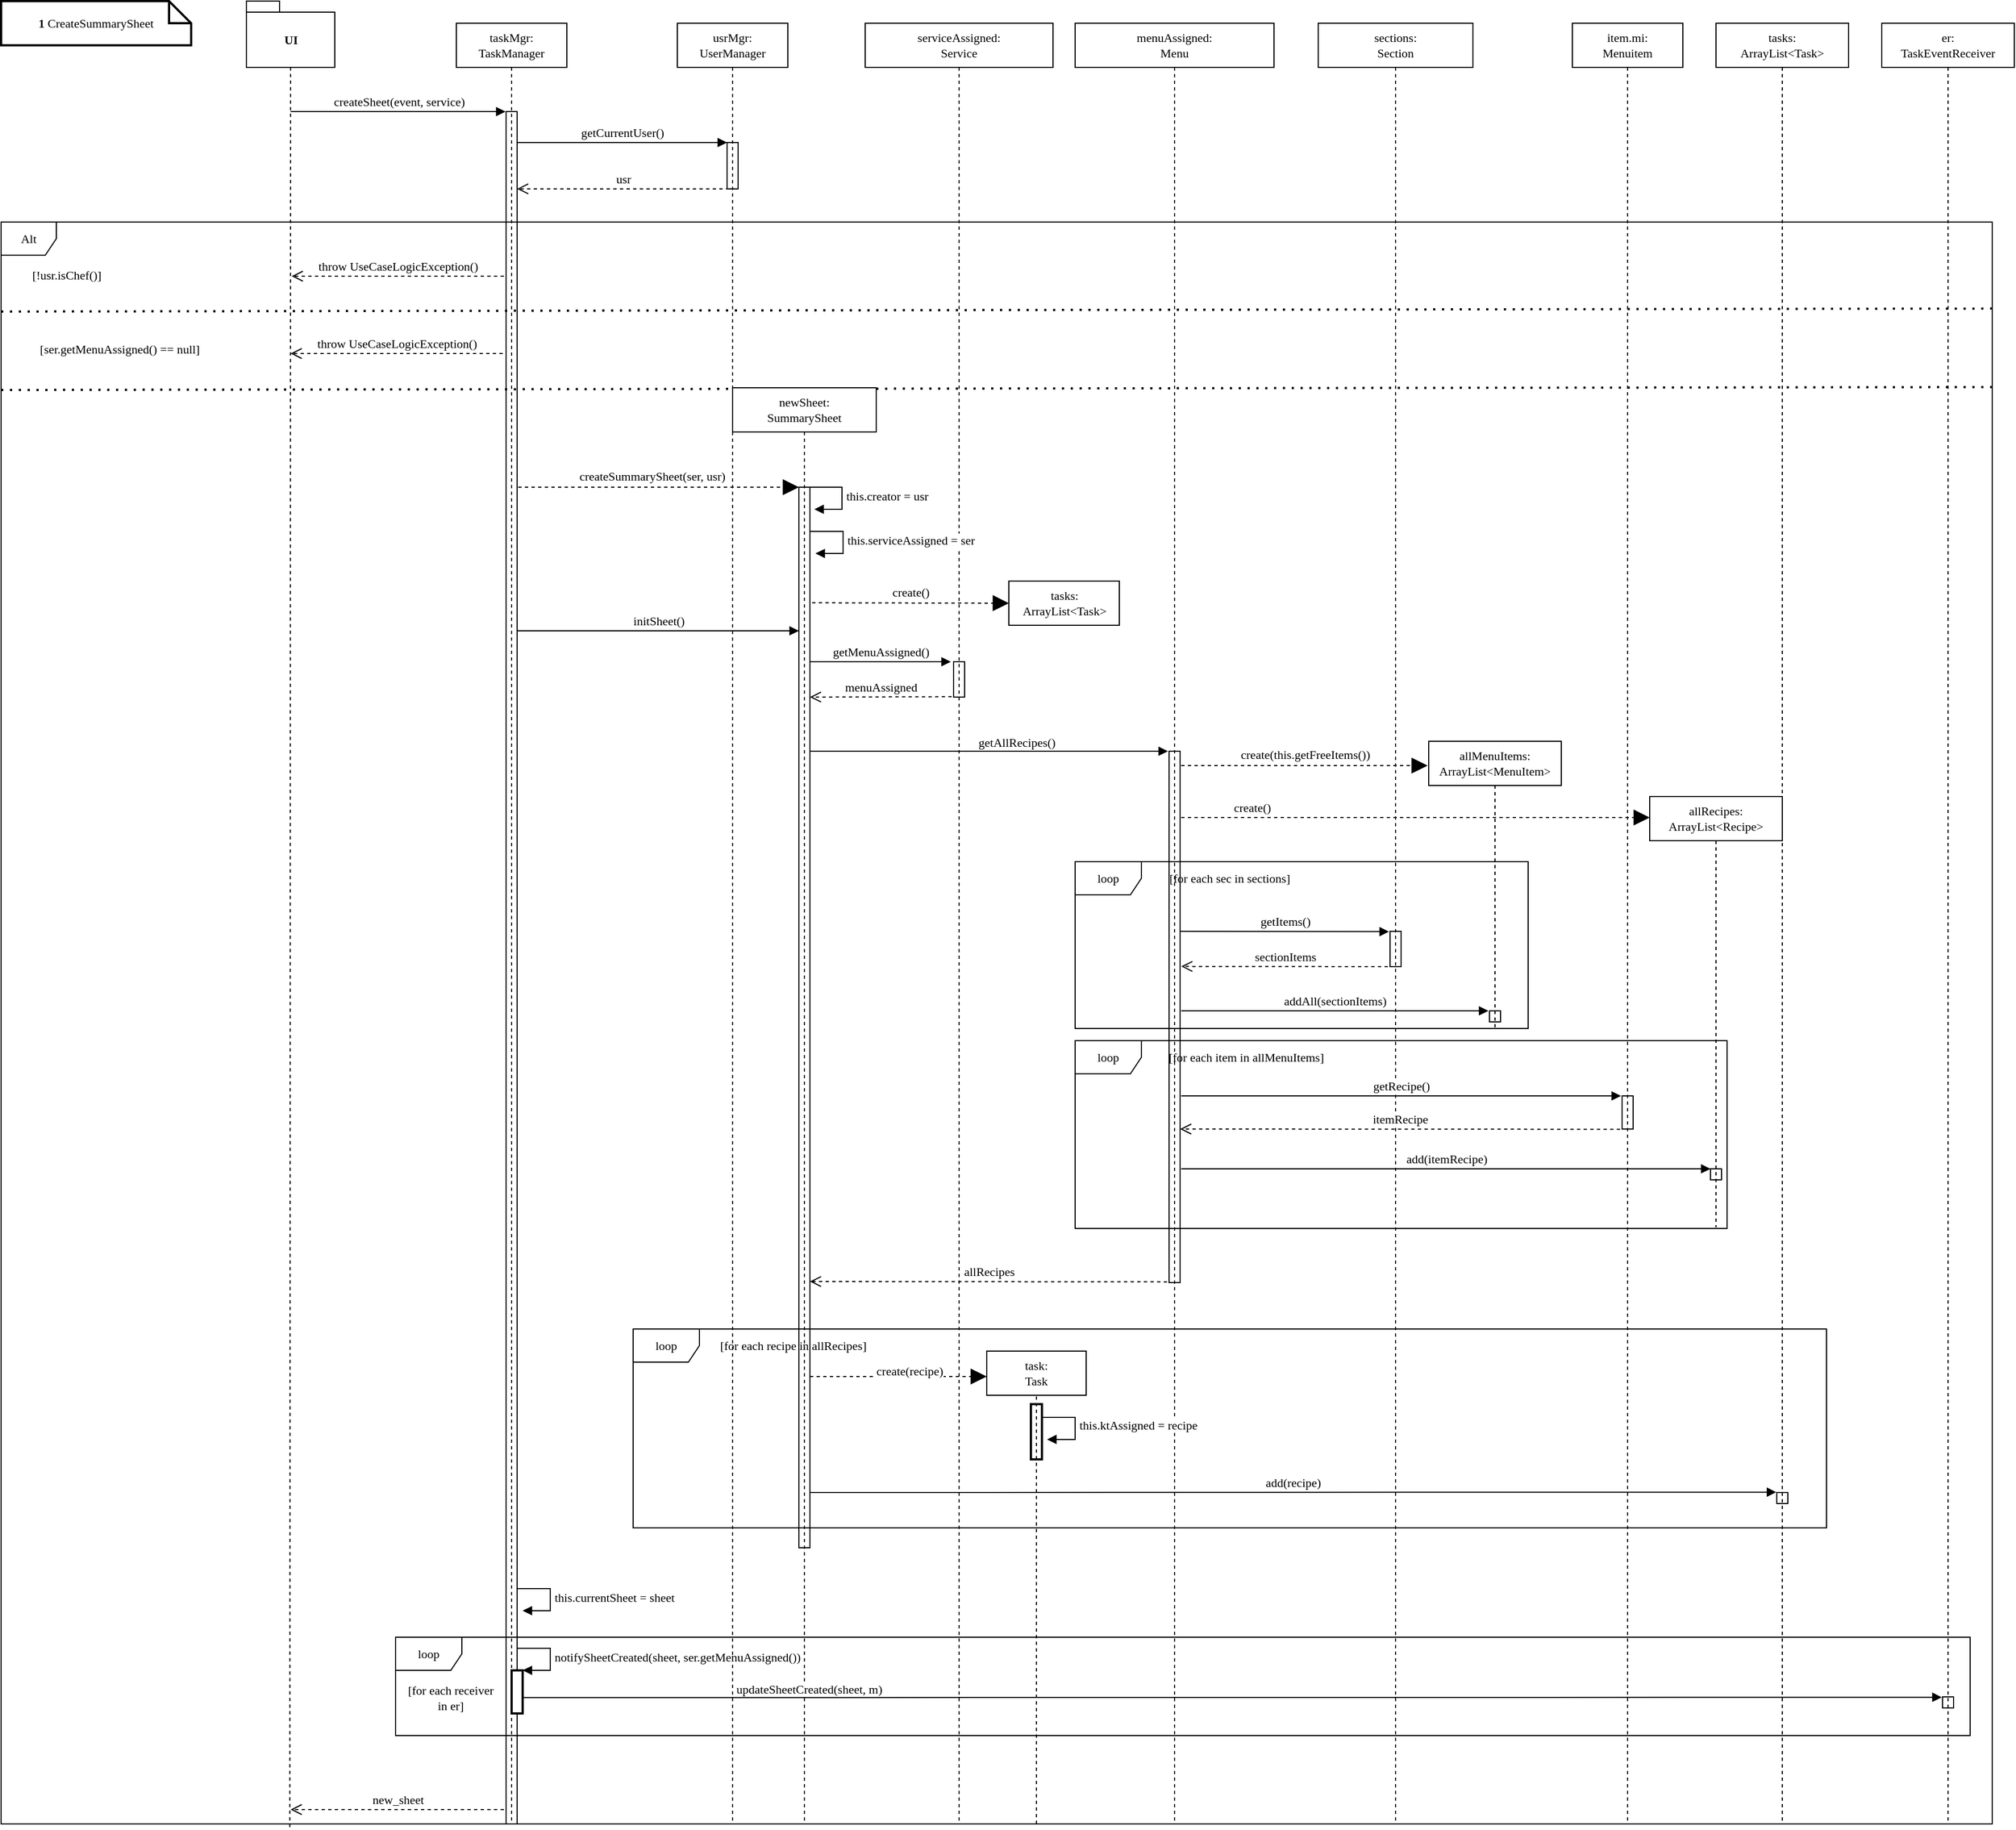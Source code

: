 <mxfile version="20.2.7" type="device" pages="15"><diagram id="Z1FwN66kUXRlbys6G6Cl" name="1"><mxGraphModel dx="3032" dy="887" grid="1" gridSize="10" guides="1" tooltips="1" connect="1" arrows="1" fold="1" page="1" pageScale="1" pageWidth="827" pageHeight="1169" math="0" shadow="0"><root><mxCell id="0"/><mxCell id="1" parent="0"/><mxCell id="OSZNlx4ukSEX-JribO8j-93" value="loop" style="shape=umlFrame;whiteSpace=wrap;html=1;fontFamily=SF UI Text;fillColor=none;fontSize=11;" parent="1" vertex="1"><mxGeometry x="390" y="1242" width="1080" height="180" as="geometry"/></mxCell><mxCell id="OSZNlx4ukSEX-JribO8j-106" value="loop" style="shape=umlFrame;whiteSpace=wrap;html=1;fontFamily=SF UI Text;fillColor=none;fontSize=11;" parent="1" vertex="1"><mxGeometry x="175" y="1521" width="1425" height="89" as="geometry"/></mxCell><mxCell id="OSZNlx4ukSEX-JribO8j-19" value="Alt" style="shape=umlFrame;whiteSpace=wrap;html=1;fillColor=none;width=50;height=30;fontFamily=SF UI Text;fontSize=11;pointerEvents=0;" parent="1" vertex="1"><mxGeometry x="-182" y="240" width="1802" height="1450" as="geometry"/></mxCell><mxCell id="OSZNlx4ukSEX-JribO8j-54" value="loop" style="shape=umlFrame;whiteSpace=wrap;html=1;fontFamily=SF UI Text;fillColor=none;fontSize=11;" parent="1" vertex="1"><mxGeometry x="790" y="819" width="410" height="151" as="geometry"/></mxCell><mxCell id="OSZNlx4ukSEX-JribO8j-6" value="UI" style="shape=folder;fontStyle=1;spacingTop=10;tabWidth=30;tabHeight=10;tabPosition=left;html=1;fontFamily=SF UI Text;fontSize=11;" parent="1" vertex="1"><mxGeometry x="40" y="40" width="80" height="60" as="geometry"/></mxCell><mxCell id="OSZNlx4ukSEX-JribO8j-10" value="" style="endArrow=none;dashed=1;html=1;rounded=0;entryX=0.5;entryY=1;entryDx=0;entryDy=0;entryPerimeter=0;fontFamily=SF UI Text;fontSize=11;exitX=0.145;exitY=1.002;exitDx=0;exitDy=0;exitPerimeter=0;" parent="1" source="OSZNlx4ukSEX-JribO8j-19" target="OSZNlx4ukSEX-JribO8j-6" edge="1"><mxGeometry width="50" height="50" relative="1" as="geometry"><mxPoint x="80" y="1620" as="sourcePoint"/><mxPoint x="210" y="230" as="targetPoint"/></mxGeometry></mxCell><mxCell id="OSZNlx4ukSEX-JribO8j-12" value="taskMgr:&lt;br style=&quot;font-size: 11px;&quot;&gt;TaskManager" style="shape=umlLifeline;perimeter=lifelinePerimeter;whiteSpace=wrap;html=1;container=1;collapsible=0;recursiveResize=0;outlineConnect=0;fontFamily=SF UI Text;fontSize=11;" parent="1" vertex="1"><mxGeometry x="230" y="60" width="100" height="1630" as="geometry"/></mxCell><mxCell id="OSZNlx4ukSEX-JribO8j-16" value="getCurrentUser()" style="html=1;verticalAlign=bottom;endArrow=block;rounded=0;fontFamily=SF UI Text;fontSize=11;" parent="OSZNlx4ukSEX-JribO8j-12" edge="1"><mxGeometry width="80" relative="1" as="geometry"><mxPoint x="55" y="108" as="sourcePoint"/><mxPoint x="245" y="108" as="targetPoint"/></mxGeometry></mxCell><mxCell id="OSZNlx4ukSEX-JribO8j-22" value="" style="html=1;points=[];perimeter=orthogonalPerimeter;fillColor=none;fontFamily=SF UI Text;fontSize=11;" parent="OSZNlx4ukSEX-JribO8j-12" vertex="1"><mxGeometry x="45" y="80" width="10" height="1550" as="geometry"/></mxCell><mxCell id="OSZNlx4ukSEX-JribO8j-101" value="this.currentSheet = sheet" style="edgeStyle=orthogonalEdgeStyle;html=1;align=left;spacingLeft=2;endArrow=block;rounded=0;fontFamily=SF UI Text;fontSize=11;" parent="OSZNlx4ukSEX-JribO8j-12" edge="1"><mxGeometry relative="1" as="geometry"><mxPoint x="55" y="1417" as="sourcePoint"/><Array as="points"><mxPoint x="85" y="1417"/></Array><mxPoint x="60" y="1437" as="targetPoint"/></mxGeometry></mxCell><mxCell id="OSZNlx4ukSEX-JribO8j-109" value="notifySheetCreated(sheet, ser.getMenuAssigned())" style="edgeStyle=orthogonalEdgeStyle;html=1;align=left;spacingLeft=2;endArrow=block;rounded=0;entryX=1;entryY=0;fontFamily=SF UI Text;fontSize=11;" parent="OSZNlx4ukSEX-JribO8j-12" target="OSZNlx4ukSEX-JribO8j-108" edge="1"><mxGeometry relative="1" as="geometry"><mxPoint x="55" y="1471" as="sourcePoint"/><Array as="points"><mxPoint x="85" y="1471"/><mxPoint x="85" y="1491"/></Array></mxGeometry></mxCell><mxCell id="OSZNlx4ukSEX-JribO8j-108" value="" style="html=1;points=[];perimeter=orthogonalPerimeter;pointerEvents=0;fontFamily=SF UI Text;fontSize=11;strokeWidth=2;fillColor=default;" parent="OSZNlx4ukSEX-JribO8j-12" vertex="1"><mxGeometry x="50" y="1491" width="10" height="39" as="geometry"/></mxCell><mxCell id="OSZNlx4ukSEX-JribO8j-13" value="createSheet(event, service)" style="html=1;verticalAlign=bottom;endArrow=block;rounded=0;fontFamily=SF UI Text;fontSize=11;" parent="1" edge="1"><mxGeometry width="80" relative="1" as="geometry"><mxPoint x="80" y="140" as="sourcePoint"/><mxPoint x="274.5" y="140.0" as="targetPoint"/></mxGeometry></mxCell><mxCell id="OSZNlx4ukSEX-JribO8j-14" value="usrMgr:&lt;br style=&quot;font-size: 11px;&quot;&gt;UserManager" style="shape=umlLifeline;perimeter=lifelinePerimeter;whiteSpace=wrap;html=1;container=1;collapsible=0;recursiveResize=0;outlineConnect=0;fontFamily=SF UI Text;fontSize=11;" parent="1" vertex="1"><mxGeometry x="430" y="60" width="100" height="1630" as="geometry"/></mxCell><mxCell id="OSZNlx4ukSEX-JribO8j-17" value="" style="html=1;points=[];perimeter=orthogonalPerimeter;fillColor=none;fontFamily=SF UI Text;fontSize=11;" parent="OSZNlx4ukSEX-JribO8j-14" vertex="1"><mxGeometry x="45" y="108" width="10" height="42" as="geometry"/></mxCell><mxCell id="-rb6ZOfwOwmQ26pHqash-1" value="initSheet()" style="html=1;verticalAlign=bottom;endArrow=block;rounded=0;fontFamily=SF UI Text;fontSize=11;" parent="OSZNlx4ukSEX-JribO8j-14" edge="1"><mxGeometry width="80" relative="1" as="geometry"><mxPoint x="-144.5" y="550" as="sourcePoint"/><mxPoint x="110" y="550" as="targetPoint"/></mxGeometry></mxCell><mxCell id="OSZNlx4ukSEX-JribO8j-18" value="usr" style="html=1;verticalAlign=bottom;endArrow=open;dashed=1;endSize=8;rounded=0;entryX=0.48;entryY=0.191;entryDx=0;entryDy=0;entryPerimeter=0;fontFamily=SF UI Text;fontSize=11;" parent="1" edge="1"><mxGeometry relative="1" as="geometry"><mxPoint x="477" y="210" as="sourcePoint"/><mxPoint x="285" y="209.98" as="targetPoint"/></mxGeometry></mxCell><mxCell id="OSZNlx4ukSEX-JribO8j-21" value="" style="endArrow=none;dashed=1;html=1;dashPattern=1 3;strokeWidth=2;rounded=0;fontFamily=SF UI Text;fontSize=11;entryX=1;entryY=0.054;entryDx=0;entryDy=0;entryPerimeter=0;" parent="1" target="OSZNlx4ukSEX-JribO8j-19" edge="1"><mxGeometry width="50" height="50" relative="1" as="geometry"><mxPoint x="-182" y="321" as="sourcePoint"/><mxPoint x="1481.818" y="320" as="targetPoint"/></mxGeometry></mxCell><mxCell id="OSZNlx4ukSEX-JribO8j-23" value="throw UseCaseLogicException()" style="html=1;verticalAlign=bottom;endArrow=open;dashed=1;endSize=8;rounded=0;entryX=0.48;entryY=0.191;entryDx=0;entryDy=0;entryPerimeter=0;fontFamily=SF UI Text;fontSize=11;" parent="1" edge="1"><mxGeometry relative="1" as="geometry"><mxPoint x="273" y="289.02" as="sourcePoint"/><mxPoint x="81" y="289.0" as="targetPoint"/></mxGeometry></mxCell><mxCell id="OSZNlx4ukSEX-JribO8j-24" value="serviceAssigned:&lt;br style=&quot;font-size: 11px;&quot;&gt;Service" style="shape=umlLifeline;perimeter=lifelinePerimeter;whiteSpace=wrap;html=1;container=1;collapsible=0;recursiveResize=0;outlineConnect=0;fontFamily=SF UI Text;fontSize=11;" parent="1" vertex="1"><mxGeometry x="600" y="60" width="170" height="1630" as="geometry"/></mxCell><mxCell id="OSZNlx4ukSEX-JribO8j-66" value="" style="html=1;points=[];perimeter=orthogonalPerimeter;fillColor=none;fontFamily=SF UI Text;fontSize=11;" parent="OSZNlx4ukSEX-JribO8j-24" vertex="1"><mxGeometry x="80" y="578" width="10" height="32" as="geometry"/></mxCell><mxCell id="OSZNlx4ukSEX-JribO8j-116" value="" style="endArrow=none;dashed=1;html=1;rounded=0;fontFamily=SF UI Text;fontSize=11;" parent="OSZNlx4ukSEX-JribO8j-24" target="OSZNlx4ukSEX-JribO8j-96" edge="1"><mxGeometry width="50" height="50" relative="1" as="geometry"><mxPoint x="155" y="1630" as="sourcePoint"/><mxPoint x="180" y="1290" as="targetPoint"/></mxGeometry></mxCell><mxCell id="OSZNlx4ukSEX-JribO8j-74" value="tasks:&lt;br style=&quot;font-size: 11px;&quot;&gt;ArrayList&amp;lt;Task&amp;gt;" style="html=1;fontFamily=SF UI Text;fillColor=none;fontSize=11;" parent="OSZNlx4ukSEX-JribO8j-24" vertex="1"><mxGeometry x="130" y="505" width="100" height="40" as="geometry"/></mxCell><mxCell id="JMGyoPitDaAbDWBUv2q1-5" value="add(recipe)" style="html=1;verticalAlign=bottom;endArrow=block;rounded=0;fontFamily=SF UI Text;fontSize=11;entryX=-0.046;entryY=-0.031;entryDx=0;entryDy=0;entryPerimeter=0;" edge="1" parent="OSZNlx4ukSEX-JribO8j-24" target="JMGyoPitDaAbDWBUv2q1-6"><mxGeometry width="80" relative="1" as="geometry"><mxPoint x="-50" y="1330" as="sourcePoint"/><mxPoint x="429" y="1330" as="targetPoint"/><mxPoint as="offset"/></mxGeometry></mxCell><mxCell id="OSZNlx4ukSEX-JribO8j-27" value="" style="endArrow=none;dashed=1;html=1;dashPattern=1 3;strokeWidth=2;rounded=0;fontFamily=SF UI Text;fontSize=11;entryX=1;entryY=0.103;entryDx=0;entryDy=0;entryPerimeter=0;" parent="1" target="OSZNlx4ukSEX-JribO8j-19" edge="1"><mxGeometry width="50" height="50" relative="1" as="geometry"><mxPoint x="-182" y="392" as="sourcePoint"/><mxPoint x="1500" y="390" as="targetPoint"/></mxGeometry></mxCell><mxCell id="OSZNlx4ukSEX-JribO8j-28" value="&lt;span style=&quot;font-size: 11px;&quot;&gt;[!usr.isChef()]&lt;/span&gt;" style="text;html=1;align=center;verticalAlign=middle;resizable=0;points=[];autosize=1;strokeColor=none;fillColor=none;fontFamily=SF UI Text;fontSize=11;" parent="1" vertex="1"><mxGeometry x="-168" y="273" width="90" height="30" as="geometry"/></mxCell><mxCell id="OSZNlx4ukSEX-JribO8j-29" value="&lt;span style=&quot;font-size: 11px;&quot;&gt;[ser.getMenuAssigned() == null]&lt;/span&gt;" style="text;html=1;align=center;verticalAlign=middle;resizable=0;points=[];autosize=1;strokeColor=none;fillColor=none;fontFamily=SF UI Text;fontSize=11;" parent="1" vertex="1"><mxGeometry x="-170" y="340" width="190" height="30" as="geometry"/></mxCell><mxCell id="OSZNlx4ukSEX-JribO8j-30" value="throw UseCaseLogicException()" style="html=1;verticalAlign=bottom;endArrow=open;dashed=1;endSize=8;rounded=0;entryX=0.48;entryY=0.191;entryDx=0;entryDy=0;entryPerimeter=0;fontFamily=SF UI Text;fontSize=11;" parent="1" edge="1"><mxGeometry relative="1" as="geometry"><mxPoint x="272" y="359.02" as="sourcePoint"/><mxPoint x="80" y="359.0" as="targetPoint"/></mxGeometry></mxCell><mxCell id="OSZNlx4ukSEX-JribO8j-31" value="newSheet:&lt;br style=&quot;font-size: 11px;&quot;&gt;SummarySheet" style="shape=umlLifeline;perimeter=lifelinePerimeter;whiteSpace=wrap;html=1;container=1;collapsible=0;recursiveResize=0;outlineConnect=0;fontFamily=SF UI Text;fontSize=11;" parent="1" vertex="1"><mxGeometry x="480" y="390" width="130" height="1300" as="geometry"/></mxCell><mxCell id="OSZNlx4ukSEX-JribO8j-35" value="" style="html=1;points=[];perimeter=orthogonalPerimeter;fillColor=none;fontFamily=SF UI Text;fontSize=11;" parent="OSZNlx4ukSEX-JribO8j-31" vertex="1"><mxGeometry x="60" y="90" width="10" height="960" as="geometry"/></mxCell><mxCell id="OSZNlx4ukSEX-JribO8j-38" value="this.creator = usr" style="edgeStyle=orthogonalEdgeStyle;html=1;align=left;spacingLeft=2;endArrow=block;rounded=0;fontFamily=SF UI Text;fontSize=11;" parent="OSZNlx4ukSEX-JribO8j-31" edge="1"><mxGeometry relative="1" as="geometry"><mxPoint x="69" y="90" as="sourcePoint"/><Array as="points"><mxPoint x="99" y="90"/></Array><mxPoint x="74" y="110" as="targetPoint"/></mxGeometry></mxCell><mxCell id="OSZNlx4ukSEX-JribO8j-39" value="this.serviceAssigned = ser" style="edgeStyle=orthogonalEdgeStyle;html=1;align=left;spacingLeft=2;endArrow=block;rounded=0;fontFamily=SF UI Text;fontSize=11;" parent="OSZNlx4ukSEX-JribO8j-31" edge="1"><mxGeometry relative="1" as="geometry"><mxPoint x="70" y="130" as="sourcePoint"/><Array as="points"><mxPoint x="100" y="130"/></Array><mxPoint x="75" y="150" as="targetPoint"/></mxGeometry></mxCell><mxCell id="OSZNlx4ukSEX-JribO8j-65" value="getMenuAssigned()" style="html=1;verticalAlign=bottom;endArrow=block;rounded=0;fontFamily=SF UI Text;fontSize=11;entryX=-0.25;entryY=0;entryDx=0;entryDy=0;entryPerimeter=0;" parent="OSZNlx4ukSEX-JribO8j-31" target="OSZNlx4ukSEX-JribO8j-66" edge="1"><mxGeometry width="80" relative="1" as="geometry"><mxPoint x="70" y="248" as="sourcePoint"/><mxPoint x="193" y="248" as="targetPoint"/><mxPoint as="offset"/></mxGeometry></mxCell><mxCell id="OSZNlx4ukSEX-JribO8j-69" value="getAllRecipes()" style="html=1;verticalAlign=bottom;endArrow=block;rounded=0;fontFamily=SF UI Text;fontSize=11;" parent="OSZNlx4ukSEX-JribO8j-31" edge="1"><mxGeometry x="0.15" y="-1" width="80" relative="1" as="geometry"><mxPoint x="70" y="329" as="sourcePoint"/><mxPoint x="394" y="329" as="targetPoint"/><mxPoint as="offset"/></mxGeometry></mxCell><mxCell id="OSZNlx4ukSEX-JribO8j-33" value="createSummarySheet(ser, usr)" style="endArrow=block;endSize=12;dashed=1;html=1;rounded=0;fontFamily=SF UI Text;fontSize=11;endFill=1;" parent="1" target="OSZNlx4ukSEX-JribO8j-35" edge="1"><mxGeometry x="-0.048" y="10" width="160" relative="1" as="geometry"><mxPoint x="286" y="480" as="sourcePoint"/><mxPoint x="523" y="480" as="targetPoint"/><mxPoint as="offset"/></mxGeometry></mxCell><mxCell id="OSZNlx4ukSEX-JribO8j-40" value="menuAssigned:&lt;br style=&quot;font-size: 11px;&quot;&gt;Menu" style="shape=umlLifeline;perimeter=lifelinePerimeter;whiteSpace=wrap;html=1;container=1;collapsible=0;recursiveResize=0;outlineConnect=0;fontFamily=SF UI Text;fontSize=11;" parent="1" vertex="1"><mxGeometry x="790" y="60" width="180" height="1630" as="geometry"/></mxCell><mxCell id="OSZNlx4ukSEX-JribO8j-45" value="" style="html=1;points=[];perimeter=orthogonalPerimeter;fillColor=none;fontFamily=SF UI Text;fontSize=11;" parent="OSZNlx4ukSEX-JribO8j-40" vertex="1"><mxGeometry x="85" y="659" width="10" height="481" as="geometry"/></mxCell><mxCell id="OSZNlx4ukSEX-JribO8j-41" value="sections:&lt;br style=&quot;font-size: 11px;&quot;&gt;Section" style="shape=umlLifeline;perimeter=lifelinePerimeter;whiteSpace=wrap;html=1;container=1;collapsible=0;recursiveResize=0;outlineConnect=0;fontFamily=SF UI Text;fontSize=11;" parent="1" vertex="1"><mxGeometry x="1010" y="60" width="140" height="1630" as="geometry"/></mxCell><mxCell id="OSZNlx4ukSEX-JribO8j-59" value="item.mi:&lt;br style=&quot;font-size: 11px;&quot;&gt;Menuitem" style="shape=umlLifeline;perimeter=lifelinePerimeter;whiteSpace=wrap;html=1;container=1;collapsible=0;recursiveResize=0;outlineConnect=0;fontFamily=SF UI Text;fontSize=11;" parent="1" vertex="1"><mxGeometry x="1240" y="60" width="100" height="1630" as="geometry"/></mxCell><mxCell id="OSZNlx4ukSEX-JribO8j-67" value="menuAssigned" style="html=1;verticalAlign=bottom;endArrow=open;dashed=1;endSize=8;rounded=0;fontFamily=SF UI Text;fontSize=11;exitX=-0.172;exitY=0.989;exitDx=0;exitDy=0;exitPerimeter=0;" parent="1" source="OSZNlx4ukSEX-JribO8j-66" edge="1"><mxGeometry relative="1" as="geometry"><mxPoint x="670" y="670" as="sourcePoint"/><mxPoint x="550" y="670" as="targetPoint"/></mxGeometry></mxCell><mxCell id="OSZNlx4ukSEX-JribO8j-70" value="allRecipes" style="html=1;verticalAlign=bottom;endArrow=open;dashed=1;endSize=8;rounded=0;fontFamily=SF UI Text;exitX=-0.181;exitY=1.011;exitDx=0;exitDy=0;exitPerimeter=0;fontSize=11;" parent="1" edge="1"><mxGeometry relative="1" as="geometry"><mxPoint x="873.19" y="1199.322" as="sourcePoint"/><mxPoint x="550" y="1199" as="targetPoint"/></mxGeometry></mxCell><mxCell id="OSZNlx4ukSEX-JribO8j-56" value="[for each sec in sections]" style="text;html=1;strokeColor=none;fillColor=none;align=center;verticalAlign=middle;whiteSpace=wrap;rounded=0;fontFamily=SF UI Text;fontSize=11;" parent="1" vertex="1"><mxGeometry x="850" y="819" width="160" height="30" as="geometry"/></mxCell><mxCell id="OSZNlx4ukSEX-JribO8j-75" value="create(this.getFreeItems())" style="endArrow=block;endSize=12;dashed=1;html=1;rounded=0;fontFamily=SF UI Text;fontSize=11;endFill=1;entryX=0;entryY=0.5;entryDx=0;entryDy=0;" parent="1" edge="1"><mxGeometry y="10" width="160" relative="1" as="geometry"><mxPoint x="886" y="732" as="sourcePoint"/><mxPoint x="1109" y="732" as="targetPoint"/><mxPoint as="offset"/></mxGeometry></mxCell><mxCell id="OSZNlx4ukSEX-JribO8j-77" value="allMenuItems:&lt;br&gt;ArrayList&amp;lt;MenuItem&amp;gt;" style="shape=umlLifeline;perimeter=lifelinePerimeter;whiteSpace=wrap;html=1;container=1;collapsible=0;recursiveResize=0;outlineConnect=0;fontFamily=SF UI Text;fontSize=11;" parent="1" vertex="1"><mxGeometry x="1110" y="710" width="120" height="260" as="geometry"/></mxCell><mxCell id="OSZNlx4ukSEX-JribO8j-80" value="" style="html=1;points=[];perimeter=orthogonalPerimeter;fillColor=none;fontFamily=SF UI Text;fontSize=11;" parent="OSZNlx4ukSEX-JribO8j-77" vertex="1"><mxGeometry x="55" y="244" width="10" height="10" as="geometry"/></mxCell><mxCell id="OSZNlx4ukSEX-JribO8j-79" value="addAll(sectionItems)" style="html=1;verticalAlign=bottom;endArrow=block;rounded=0;fontFamily=SF UI Text;fontSize=11;" parent="1" edge="1"><mxGeometry width="80" relative="1" as="geometry"><mxPoint x="886" y="954" as="sourcePoint"/><mxPoint x="1164" y="954" as="targetPoint"/><mxPoint as="offset"/></mxGeometry></mxCell><mxCell id="OSZNlx4ukSEX-JribO8j-81" value="loop" style="shape=umlFrame;whiteSpace=wrap;html=1;fontFamily=SF UI Text;fillColor=none;fontSize=11;" parent="1" vertex="1"><mxGeometry x="790" y="981" width="590" height="170" as="geometry"/></mxCell><mxCell id="OSZNlx4ukSEX-JribO8j-82" value="[for each item in allMenuItems]" style="text;html=1;strokeColor=none;fillColor=none;align=center;verticalAlign=middle;whiteSpace=wrap;rounded=0;fontFamily=SF UI Text;fontSize=11;" parent="1" vertex="1"><mxGeometry x="860" y="981" width="170" height="30" as="geometry"/></mxCell><mxCell id="OSZNlx4ukSEX-JribO8j-83" value="getRecipe()" style="html=1;verticalAlign=bottom;endArrow=block;rounded=0;fontFamily=SF UI Text;fontSize=11;" parent="1" edge="1"><mxGeometry width="80" relative="1" as="geometry"><mxPoint x="886" y="1031" as="sourcePoint"/><mxPoint x="1284" y="1031" as="targetPoint"/><mxPoint as="offset"/></mxGeometry></mxCell><mxCell id="OSZNlx4ukSEX-JribO8j-84" value="" style="html=1;points=[];perimeter=orthogonalPerimeter;fillColor=none;fontFamily=SF UI Text;fontSize=11;" parent="1" vertex="1"><mxGeometry x="1285" y="1031" width="10" height="30" as="geometry"/></mxCell><mxCell id="OSZNlx4ukSEX-JribO8j-85" value="itemRecipe" style="html=1;verticalAlign=bottom;endArrow=open;dashed=1;endSize=8;rounded=0;fontFamily=SF UI Text;exitX=-0.181;exitY=1.011;exitDx=0;exitDy=0;exitPerimeter=0;fontSize=11;" parent="1" edge="1"><mxGeometry relative="1" as="geometry"><mxPoint x="1283.19" y="1061.242" as="sourcePoint"/><mxPoint x="885" y="1061" as="targetPoint"/></mxGeometry></mxCell><mxCell id="OSZNlx4ukSEX-JribO8j-86" value="create()" style="endArrow=block;endSize=12;dashed=1;html=1;rounded=0;fontFamily=SF UI Text;fontSize=11;endFill=1;" parent="1" edge="1"><mxGeometry x="-0.698" y="9" width="160" relative="1" as="geometry"><mxPoint x="886" y="779" as="sourcePoint"/><mxPoint x="1310" y="779" as="targetPoint"/><mxPoint as="offset"/></mxGeometry></mxCell><mxCell id="OSZNlx4ukSEX-JribO8j-87" value="allRecipes:&lt;br&gt;ArrayList&amp;lt;Recipe&amp;gt;" style="shape=umlLifeline;perimeter=lifelinePerimeter;whiteSpace=wrap;html=1;container=1;collapsible=0;recursiveResize=0;outlineConnect=0;fontFamily=SF UI Text;fontSize=11;" parent="1" vertex="1"><mxGeometry x="1310" y="760" width="120" height="390" as="geometry"/></mxCell><mxCell id="OSZNlx4ukSEX-JribO8j-91" value="" style="html=1;points=[];perimeter=orthogonalPerimeter;fillColor=none;fontFamily=SF UI Text;fontSize=11;" parent="OSZNlx4ukSEX-JribO8j-87" vertex="1"><mxGeometry x="55" y="337" width="10" height="10" as="geometry"/></mxCell><mxCell id="OSZNlx4ukSEX-JribO8j-90" value="add(itemRecipe)" style="html=1;verticalAlign=bottom;endArrow=block;rounded=0;fontFamily=SF UI Text;fontSize=11;" parent="1" edge="1"><mxGeometry width="80" relative="1" as="geometry"><mxPoint x="886" y="1097" as="sourcePoint"/><mxPoint x="1365" y="1097" as="targetPoint"/><mxPoint as="offset"/></mxGeometry></mxCell><mxCell id="OSZNlx4ukSEX-JribO8j-94" value="[for each recipe in allRecipes]" style="text;html=1;strokeColor=none;fillColor=none;align=center;verticalAlign=middle;whiteSpace=wrap;rounded=0;fontFamily=SF UI Text;fontSize=11;" parent="1" vertex="1"><mxGeometry x="450" y="1242" width="170" height="30" as="geometry"/></mxCell><mxCell id="OSZNlx4ukSEX-JribO8j-95" value="create(recipe)" style="endArrow=block;endSize=12;dashed=1;html=1;rounded=0;fontFamily=SF UI Text;fontSize=11;endFill=1;" parent="1" edge="1"><mxGeometry x="0.125" y="5" width="160" relative="1" as="geometry"><mxPoint x="550" y="1285" as="sourcePoint"/><mxPoint x="710" y="1285" as="targetPoint"/><mxPoint as="offset"/></mxGeometry></mxCell><mxCell id="OSZNlx4ukSEX-JribO8j-96" value="task:&lt;br&gt;Task" style="shape=umlLifeline;perimeter=lifelinePerimeter;whiteSpace=wrap;html=1;container=1;collapsible=0;recursiveResize=0;outlineConnect=0;fontFamily=SF UI Text;fontSize=11;" parent="1" vertex="1"><mxGeometry x="710" y="1262" width="90" height="40" as="geometry"/></mxCell><mxCell id="OSZNlx4ukSEX-JribO8j-102" value="er:&lt;br style=&quot;font-size: 11px;&quot;&gt;TaskEventReceiver" style="shape=umlLifeline;perimeter=lifelinePerimeter;whiteSpace=wrap;html=1;container=1;collapsible=0;recursiveResize=0;outlineConnect=0;fontFamily=SF UI Text;fontSize=11;" parent="1" vertex="1"><mxGeometry x="1520" y="60" width="120" height="1630" as="geometry"/></mxCell><mxCell id="OSZNlx4ukSEX-JribO8j-112" value="" style="html=1;points=[];perimeter=orthogonalPerimeter;fillColor=none;fontFamily=SF UI Text;fontSize=11;" parent="OSZNlx4ukSEX-JribO8j-102" vertex="1"><mxGeometry x="55" y="1515" width="10" height="10" as="geometry"/></mxCell><mxCell id="OSZNlx4ukSEX-JribO8j-105" value="&lt;b&gt;1&lt;/b&gt; CreateSummarySheet" style="shape=note;size=20;whiteSpace=wrap;html=1;pointerEvents=0;fontFamily=SF UI Text;fontSize=11;fillColor=none;strokeWidth=2;" parent="1" vertex="1"><mxGeometry x="-182" y="40" width="172" height="40" as="geometry"/></mxCell><mxCell id="OSZNlx4ukSEX-JribO8j-107" value="[for each receiver in er]" style="text;html=1;strokeColor=none;fillColor=none;align=center;verticalAlign=middle;whiteSpace=wrap;rounded=0;fontFamily=SF UI Text;fontSize=11;" parent="1" vertex="1"><mxGeometry x="180" y="1561" width="90" height="30" as="geometry"/></mxCell><mxCell id="OSZNlx4ukSEX-JribO8j-110" value="updateSheetCreated(sheet, m)" style="html=1;verticalAlign=bottom;endArrow=block;rounded=0;fontFamily=SF UI Text;fontSize=11;entryX=-0.074;entryY=0.037;entryDx=0;entryDy=0;entryPerimeter=0;" parent="1" edge="1" target="OSZNlx4ukSEX-JribO8j-112"><mxGeometry x="-0.597" y="-1" width="80" relative="1" as="geometry"><mxPoint x="290.5" y="1575.62" as="sourcePoint"/><mxPoint x="1525" y="1576" as="targetPoint"/><mxPoint as="offset"/></mxGeometry></mxCell><mxCell id="OSZNlx4ukSEX-JribO8j-113" value="new_sheet" style="html=1;verticalAlign=bottom;endArrow=open;dashed=1;endSize=8;rounded=0;fontFamily=SF UI Text;fontSize=11;" parent="1" edge="1"><mxGeometry relative="1" as="geometry"><mxPoint x="273" y="1677" as="sourcePoint"/><mxPoint x="80" y="1677" as="targetPoint"/></mxGeometry></mxCell><mxCell id="OSZNlx4ukSEX-JribO8j-73" value="create()" style="endArrow=block;endSize=12;dashed=1;html=1;rounded=0;fontFamily=SF UI Text;fontSize=11;endFill=1;exitX=1.2;exitY=0.109;exitDx=0;exitDy=0;exitPerimeter=0;entryX=0;entryY=0.5;entryDx=0;entryDy=0;" parent="1" source="OSZNlx4ukSEX-JribO8j-35" target="OSZNlx4ukSEX-JribO8j-74" edge="1"><mxGeometry y="10" width="160" relative="1" as="geometry"><mxPoint x="535" y="578" as="sourcePoint"/><mxPoint x="730" y="578" as="targetPoint"/><mxPoint as="offset"/></mxGeometry></mxCell><mxCell id="OSZNlx4ukSEX-JribO8j-47" value="" style="html=1;points=[];perimeter=orthogonalPerimeter;fillColor=none;fontFamily=SF UI Text;fontSize=11;" parent="1" vertex="1"><mxGeometry x="1075" y="882" width="10" height="32" as="geometry"/></mxCell><mxCell id="OSZNlx4ukSEX-JribO8j-49" value="getItems()" style="html=1;verticalAlign=bottom;endArrow=block;rounded=0;fontFamily=SF UI Text;fontSize=11;exitX=1.017;exitY=0.339;exitDx=0;exitDy=0;exitPerimeter=0;entryX=-0.1;entryY=0.01;entryDx=0;entryDy=0;entryPerimeter=0;" parent="1" source="OSZNlx4ukSEX-JribO8j-45" target="OSZNlx4ukSEX-JribO8j-47" edge="1"><mxGeometry width="80" relative="1" as="geometry"><mxPoint x="845" y="882" as="sourcePoint"/><mxPoint x="1035" y="882" as="targetPoint"/><mxPoint as="offset"/></mxGeometry></mxCell><mxCell id="OSZNlx4ukSEX-JribO8j-50" value="sectionItems" style="html=1;verticalAlign=bottom;endArrow=open;dashed=1;endSize=8;rounded=0;fontFamily=SF UI Text;fontSize=11;entryX=1.107;entryY=0.405;entryDx=0;entryDy=0;entryPerimeter=0;exitX=-0.2;exitY=1;exitDx=0;exitDy=0;exitPerimeter=0;" parent="1" source="OSZNlx4ukSEX-JribO8j-47" target="OSZNlx4ukSEX-JribO8j-45" edge="1"><mxGeometry relative="1" as="geometry"><mxPoint x="1035" y="914" as="sourcePoint"/><mxPoint x="889" y="914" as="targetPoint"/></mxGeometry></mxCell><mxCell id="OSZNlx4ukSEX-JribO8j-117" value="" style="html=1;points=[];perimeter=orthogonalPerimeter;pointerEvents=0;fontFamily=SF UI Text;fontSize=11;strokeWidth=2;fillColor=none;" parent="1" vertex="1"><mxGeometry x="749.97" y="1310" width="10" height="50" as="geometry"/></mxCell><mxCell id="lWUGD0mSh4lMy0wZx-4c-2" value="this.ktAssigned = recipe" style="edgeStyle=orthogonalEdgeStyle;html=1;align=left;spacingLeft=2;endArrow=block;rounded=0;entryX=0.965;entryY=0.23;fontFamily=SF UI Text;fontSize=11;entryDx=0;entryDy=0;entryPerimeter=0;" parent="1" edge="1"><mxGeometry relative="1" as="geometry"><mxPoint x="759.97" y="1322" as="sourcePoint"/><Array as="points"><mxPoint x="790" y="1322"/><mxPoint x="790" y="1342"/></Array><mxPoint x="764.62" y="1341.96" as="targetPoint"/></mxGeometry></mxCell><mxCell id="JMGyoPitDaAbDWBUv2q1-3" value="tasks:&lt;br style=&quot;font-size: 11px;&quot;&gt;ArrayList&amp;lt;Task&amp;gt;" style="shape=umlLifeline;perimeter=lifelinePerimeter;whiteSpace=wrap;html=1;container=1;collapsible=0;recursiveResize=0;outlineConnect=0;fontFamily=SF UI Text;fontSize=11;" vertex="1" parent="1"><mxGeometry x="1370" y="60" width="120" height="1630" as="geometry"/></mxCell><mxCell id="JMGyoPitDaAbDWBUv2q1-6" value="" style="html=1;points=[];perimeter=orthogonalPerimeter;fillColor=none;fontFamily=SF UI Text;fontSize=11;" vertex="1" parent="JMGyoPitDaAbDWBUv2q1-3"><mxGeometry x="55" y="1330" width="10" height="10" as="geometry"/></mxCell></root></mxGraphModel></diagram><diagram id="jaQnJOO2NNTFgQEDqhn0" name="1a.1"><mxGraphModel dx="1587" dy="620" grid="1" gridSize="10" guides="1" tooltips="1" connect="1" arrows="1" fold="1" page="1" pageScale="1" pageWidth="827" pageHeight="1169" math="0" shadow="0"><root><mxCell id="0"/><mxCell id="1" parent="0"/><mxCell id="YvwZUJpWnTHfPS7aHuHp-1" value="UI" style="shape=folder;fontStyle=1;spacingTop=10;tabWidth=30;tabHeight=10;tabPosition=left;html=1;fontFamily=SF UI Text;fontSize=11;" parent="1" vertex="1"><mxGeometry x="40" y="40" width="80" height="60" as="geometry"/></mxCell><mxCell id="YvwZUJpWnTHfPS7aHuHp-2" value="taskMgr:&lt;br style=&quot;font-size: 11px;&quot;&gt;TaskManager" style="shape=umlLifeline;perimeter=lifelinePerimeter;whiteSpace=wrap;html=1;container=1;collapsible=0;recursiveResize=0;outlineConnect=0;fontFamily=SF UI Text;fontSize=11;" parent="1" vertex="1"><mxGeometry x="230" y="60" width="100" height="300" as="geometry"/></mxCell><mxCell id="YvwZUJpWnTHfPS7aHuHp-4" value="" style="html=1;points=[];perimeter=orthogonalPerimeter;fillColor=none;fontFamily=SF UI Text;fontSize=11;" parent="YvwZUJpWnTHfPS7aHuHp-2" vertex="1"><mxGeometry x="45" y="80" width="10" height="220" as="geometry"/></mxCell><mxCell id="YvwZUJpWnTHfPS7aHuHp-8" value="&lt;b&gt;1a.1&amp;nbsp;&lt;/b&gt;openSheet" style="shape=note;size=20;whiteSpace=wrap;html=1;pointerEvents=0;fontFamily=SF UI Text;fontSize=11;fillColor=none;strokeWidth=2;" parent="1" vertex="1"><mxGeometry x="-182" y="40" width="172" height="40" as="geometry"/></mxCell><mxCell id="FuqBcFTQrzrFCINZj5KG-1" value="" style="endArrow=none;dashed=1;html=1;rounded=0;entryX=0.5;entryY=1;entryDx=0;entryDy=0;entryPerimeter=0;fontFamily=SF UI Text;fontSize=11;" parent="1" edge="1"><mxGeometry width="50" height="50" relative="1" as="geometry"><mxPoint x="80" y="360" as="sourcePoint"/><mxPoint x="80" y="100" as="targetPoint"/></mxGeometry></mxCell><mxCell id="aDdj7FAjfy7PK4WPW1o1-1" value="openSheet(sheet)" style="html=1;verticalAlign=bottom;endArrow=block;rounded=0;fontFamily=SF UI Text;fontSize=11;" parent="1" edge="1"><mxGeometry width="80" relative="1" as="geometry"><mxPoint x="80" y="140" as="sourcePoint"/><mxPoint x="274.5" y="140" as="targetPoint"/></mxGeometry></mxCell><mxCell id="CiJM6gMgfZnMs2TINYY--1" value="usrMgr:&lt;br style=&quot;font-size: 11px;&quot;&gt;UserManager" style="shape=umlLifeline;perimeter=lifelinePerimeter;whiteSpace=wrap;html=1;container=1;collapsible=0;recursiveResize=0;outlineConnect=0;fontFamily=SF UI Text;fontSize=11;" parent="1" vertex="1"><mxGeometry x="436" y="60" width="100" height="300" as="geometry"/></mxCell><mxCell id="CiJM6gMgfZnMs2TINYY--2" value="" style="html=1;points=[];perimeter=orthogonalPerimeter;fillColor=none;fontFamily=SF UI Text;fontSize=11;" parent="CiJM6gMgfZnMs2TINYY--1" vertex="1"><mxGeometry x="45" y="100" width="10" height="42" as="geometry"/></mxCell><mxCell id="CiJM6gMgfZnMs2TINYY--3" value="getCurrentUser()" style="html=1;verticalAlign=bottom;endArrow=block;rounded=0;fontFamily=SF UI Text;fontSize=11;" parent="1" edge="1"><mxGeometry width="80" relative="1" as="geometry"><mxPoint x="286" y="160" as="sourcePoint"/><mxPoint x="480.5" y="160" as="targetPoint"/></mxGeometry></mxCell><mxCell id="5HmUNfzPbHhplKZN-r34-1" value="" style="endArrow=classic;html=1;rounded=0;dashed=1;" parent="1" edge="1"><mxGeometry width="50" height="50" relative="1" as="geometry"><mxPoint x="486" y="202" as="sourcePoint"/><mxPoint x="285.21" y="202" as="targetPoint"/></mxGeometry></mxCell><mxCell id="5HmUNfzPbHhplKZN-r34-2" value="user" style="edgeLabel;html=1;align=center;verticalAlign=middle;resizable=0;points=[];" parent="5HmUNfzPbHhplKZN-r34-1" vertex="1" connectable="0"><mxGeometry x="0.158" relative="1" as="geometry"><mxPoint x="15" y="-9" as="offset"/></mxGeometry></mxCell><mxCell id="z-WkaxxKkfJdhCIsWaeY-1" value="Alt" style="shape=umlFrame;whiteSpace=wrap;html=1;fillColor=none;width=50;height=30;fontFamily=SF UI Text;fontSize=11;pointerEvents=0;" parent="1" vertex="1"><mxGeometry x="-230" y="224" width="800" height="136" as="geometry"/></mxCell><mxCell id="z-WkaxxKkfJdhCIsWaeY-2" value="" style="endArrow=none;dashed=1;html=1;dashPattern=1 3;strokeWidth=2;rounded=0;fontFamily=SF UI Text;fontSize=11;exitX=0;exitY=0.183;exitDx=0;exitDy=0;exitPerimeter=0;" parent="1" edge="1"><mxGeometry width="50" height="50" relative="1" as="geometry"><mxPoint x="-230.0" y="279.888" as="sourcePoint"/><mxPoint x="570" y="280" as="targetPoint"/></mxGeometry></mxCell><mxCell id="z-WkaxxKkfJdhCIsWaeY-4" value="&lt;span style=&quot;font-size: 11px;&quot;&gt;[!usr.isChef()]&lt;/span&gt;" style="text;html=1;align=center;verticalAlign=middle;resizable=0;points=[];autosize=1;strokeColor=none;fillColor=none;fontFamily=SF UI Text;fontSize=11;" parent="1" vertex="1"><mxGeometry x="-170" y="230" width="90" height="30" as="geometry"/></mxCell><mxCell id="v9rQavNgtMH3RKb89fj4-1" value="throw UseCaseLogicException()" style="html=1;verticalAlign=bottom;endArrow=open;dashed=1;endSize=8;rounded=0;entryX=0.48;entryY=0.191;entryDx=0;entryDy=0;entryPerimeter=0;fontFamily=SF UI Text;fontSize=11;" parent="1" edge="1"><mxGeometry relative="1" as="geometry"><mxPoint x="273" y="258.02" as="sourcePoint"/><mxPoint x="81" y="258" as="targetPoint"/></mxGeometry></mxCell><mxCell id="Nl6rblilqp8xb06UBfgN-1" value="setCurrentSheet(sheet)" style="edgeStyle=orthogonalEdgeStyle;html=1;align=left;spacingLeft=2;endArrow=block;rounded=0;entryX=1;entryY=0;fontFamily=SF UI Text;fontSize=11;" parent="1" target="Nl6rblilqp8xb06UBfgN-2" edge="1"><mxGeometry relative="1" as="geometry"><mxPoint x="285" y="290" as="sourcePoint"/><Array as="points"><mxPoint x="315" y="290"/><mxPoint x="315" y="310"/></Array></mxGeometry></mxCell><mxCell id="Nl6rblilqp8xb06UBfgN-2" value="" style="html=1;points=[];perimeter=orthogonalPerimeter;pointerEvents=0;fontFamily=SF UI Text;fontSize=11;strokeWidth=2;fillColor=default;" parent="1" vertex="1"><mxGeometry x="280" y="310" width="10" height="10" as="geometry"/></mxCell><mxCell id="Nl6rblilqp8xb06UBfgN-3" value="currentSheet" style="html=1;verticalAlign=bottom;endArrow=open;dashed=1;endSize=8;rounded=0;entryX=0.48;entryY=0.191;entryDx=0;entryDy=0;entryPerimeter=0;fontFamily=SF UI Text;fontSize=11;" parent="1" edge="1"><mxGeometry relative="1" as="geometry"><mxPoint x="273" y="341.02" as="sourcePoint"/><mxPoint x="81" y="341" as="targetPoint"/></mxGeometry></mxCell></root></mxGraphModel></diagram><diagram id="Pn3a7Z0LuPap_CucHsks" name="1b.1"><mxGraphModel dx="2701" dy="754" grid="1" gridSize="10" guides="1" tooltips="1" connect="1" arrows="1" fold="1" page="1" pageScale="1" pageWidth="827" pageHeight="1169" math="0" shadow="0"><root><mxCell id="0"/><mxCell id="1" parent="0"/><mxCell id="VxgkGuH_5ugtO__wdq6s-1" value="UI" style="shape=folder;fontStyle=1;spacingTop=10;tabWidth=30;tabHeight=10;tabPosition=left;html=1;fontFamily=SF UI Text;fontSize=11;" parent="1" vertex="1"><mxGeometry x="40" y="40" width="80" height="60" as="geometry"/></mxCell><mxCell id="VxgkGuH_5ugtO__wdq6s-2" value="taskMgr:&lt;br style=&quot;font-size: 11px;&quot;&gt;TaskManager" style="shape=umlLifeline;perimeter=lifelinePerimeter;whiteSpace=wrap;html=1;container=1;collapsible=0;recursiveResize=0;outlineConnect=0;fontFamily=SF UI Text;fontSize=11;" parent="1" vertex="1"><mxGeometry x="230" y="60" width="100" height="660" as="geometry"/></mxCell><mxCell id="VxgkGuH_5ugtO__wdq6s-3" value="" style="html=1;points=[];perimeter=orthogonalPerimeter;fillColor=none;fontFamily=SF UI Text;fontSize=11;" parent="VxgkGuH_5ugtO__wdq6s-2" vertex="1"><mxGeometry x="45" y="80" width="10" height="580" as="geometry"/></mxCell><mxCell id="VxgkGuH_5ugtO__wdq6s-4" value="&lt;b&gt;1b.1&amp;nbsp;&lt;/b&gt;resetSheet" style="shape=note;size=20;whiteSpace=wrap;html=1;pointerEvents=0;fontFamily=SF UI Text;fontSize=11;fillColor=none;strokeWidth=2;" parent="1" vertex="1"><mxGeometry x="-182" y="40" width="172" height="40" as="geometry"/></mxCell><mxCell id="VxgkGuH_5ugtO__wdq6s-5" value="" style="endArrow=none;dashed=1;html=1;rounded=0;entryX=0.5;entryY=1;entryDx=0;entryDy=0;entryPerimeter=0;fontFamily=SF UI Text;fontSize=11;exitX=0.235;exitY=1.004;exitDx=0;exitDy=0;exitPerimeter=0;" parent="1" source="VxgkGuH_5ugtO__wdq6s-12" edge="1"><mxGeometry width="50" height="50" relative="1" as="geometry"><mxPoint x="80" y="470" as="sourcePoint"/><mxPoint x="80" y="100" as="targetPoint"/></mxGeometry></mxCell><mxCell id="VxgkGuH_5ugtO__wdq6s-6" value="resetSheet(sheet)" style="html=1;verticalAlign=bottom;endArrow=block;rounded=0;fontFamily=SF UI Text;fontSize=11;" parent="1" edge="1"><mxGeometry width="80" relative="1" as="geometry"><mxPoint x="80" y="140" as="sourcePoint"/><mxPoint x="274.5" y="140" as="targetPoint"/></mxGeometry></mxCell><mxCell id="VxgkGuH_5ugtO__wdq6s-7" value="usrMgr:&lt;br style=&quot;font-size: 11px;&quot;&gt;UserManager" style="shape=umlLifeline;perimeter=lifelinePerimeter;whiteSpace=wrap;html=1;container=1;collapsible=0;recursiveResize=0;outlineConnect=0;fontFamily=SF UI Text;fontSize=11;" parent="1" vertex="1"><mxGeometry x="436" y="60" width="100" height="660" as="geometry"/></mxCell><mxCell id="VxgkGuH_5ugtO__wdq6s-8" value="" style="html=1;points=[];perimeter=orthogonalPerimeter;fillColor=none;fontFamily=SF UI Text;fontSize=11;" parent="VxgkGuH_5ugtO__wdq6s-7" vertex="1"><mxGeometry x="45" y="100" width="10" height="42" as="geometry"/></mxCell><mxCell id="VxgkGuH_5ugtO__wdq6s-9" value="getCurrentUser()" style="html=1;verticalAlign=bottom;endArrow=block;rounded=0;fontFamily=SF UI Text;fontSize=11;" parent="1" edge="1"><mxGeometry width="80" relative="1" as="geometry"><mxPoint x="286" y="160" as="sourcePoint"/><mxPoint x="480.5" y="160" as="targetPoint"/></mxGeometry></mxCell><mxCell id="VxgkGuH_5ugtO__wdq6s-10" value="" style="endArrow=classic;html=1;rounded=0;dashed=1;" parent="1" edge="1"><mxGeometry width="50" height="50" relative="1" as="geometry"><mxPoint x="486" y="202.0" as="sourcePoint"/><mxPoint x="285.21" y="202.0" as="targetPoint"/></mxGeometry></mxCell><mxCell id="VxgkGuH_5ugtO__wdq6s-11" value="user" style="edgeLabel;html=1;align=center;verticalAlign=middle;resizable=0;points=[];" parent="VxgkGuH_5ugtO__wdq6s-10" vertex="1" connectable="0"><mxGeometry x="0.158" relative="1" as="geometry"><mxPoint x="15" y="-9" as="offset"/></mxGeometry></mxCell><mxCell id="VxgkGuH_5ugtO__wdq6s-12" value="Alt" style="shape=umlFrame;whiteSpace=wrap;html=1;fillColor=none;width=50;height=30;fontFamily=SF UI Text;fontSize=11;pointerEvents=0;" parent="1" vertex="1"><mxGeometry x="-230" y="224" width="1320" height="496" as="geometry"/></mxCell><mxCell id="VxgkGuH_5ugtO__wdq6s-13" value="" style="endArrow=none;dashed=1;html=1;dashPattern=1 3;strokeWidth=2;rounded=0;fontFamily=SF UI Text;fontSize=11;exitX=0;exitY=0.183;exitDx=0;exitDy=0;exitPerimeter=0;entryX=1;entryY=0.113;entryDx=0;entryDy=0;entryPerimeter=0;" parent="1" target="VxgkGuH_5ugtO__wdq6s-12" edge="1"><mxGeometry width="50" height="50" relative="1" as="geometry"><mxPoint x="-230.0" y="279.888" as="sourcePoint"/><mxPoint x="570" y="280" as="targetPoint"/></mxGeometry></mxCell><mxCell id="VxgkGuH_5ugtO__wdq6s-14" value="&lt;span style=&quot;font-size: 11px;&quot;&gt;[!usr.isChef()]&lt;/span&gt;" style="text;html=1;align=center;verticalAlign=middle;resizable=0;points=[];autosize=1;strokeColor=none;fillColor=none;fontFamily=SF UI Text;fontSize=11;" parent="1" vertex="1"><mxGeometry x="-170" y="230" width="90" height="30" as="geometry"/></mxCell><mxCell id="VxgkGuH_5ugtO__wdq6s-15" value="throw UseCaseLogicException()" style="html=1;verticalAlign=bottom;endArrow=open;dashed=1;endSize=8;rounded=0;entryX=0.48;entryY=0.191;entryDx=0;entryDy=0;entryPerimeter=0;fontFamily=SF UI Text;fontSize=11;" parent="1" edge="1"><mxGeometry relative="1" as="geometry"><mxPoint x="273" y="258.02" as="sourcePoint"/><mxPoint x="81" y="258" as="targetPoint"/></mxGeometry></mxCell><mxCell id="tOj_7Etu2BEvqwdGkkCv-1" value="tcurrentSheet:&lt;br style=&quot;font-size: 11px;&quot;&gt;SummarySheet" style="shape=umlLifeline;perimeter=lifelinePerimeter;whiteSpace=wrap;html=1;container=1;collapsible=0;recursiveResize=0;outlineConnect=0;fontFamily=SF UI Text;fontSize=11;" parent="1" vertex="1"><mxGeometry x="620" y="60" width="130" height="660" as="geometry"/></mxCell><mxCell id="JDUGUVqXMlBEi076vu4g-3" value="initSheet()" style="edgeStyle=orthogonalEdgeStyle;html=1;align=left;spacingLeft=2;endArrow=block;rounded=0;entryX=1;entryY=0;fontFamily=SF UI Text;fontSize=11;" parent="tOj_7Etu2BEvqwdGkkCv-1" target="JDUGUVqXMlBEi076vu4g-4" edge="1"><mxGeometry relative="1" as="geometry"><mxPoint x="65" y="379" as="sourcePoint"/><Array as="points"><mxPoint x="95" y="379"/><mxPoint x="95" y="399"/></Array></mxGeometry></mxCell><mxCell id="JDUGUVqXMlBEi076vu4g-4" value="" style="html=1;points=[];perimeter=orthogonalPerimeter;pointerEvents=0;fontFamily=SF UI Text;fontSize=11;strokeWidth=2;fillColor=default;" parent="tOj_7Etu2BEvqwdGkkCv-1" vertex="1"><mxGeometry x="60" y="399" width="10" height="10" as="geometry"/></mxCell><mxCell id="tOj_7Etu2BEvqwdGkkCv-3" value="resetSheet()" style="html=1;verticalAlign=bottom;endArrow=block;rounded=0;fontFamily=SF UI Text;fontSize=11;" parent="1" edge="1"><mxGeometry x="0.277" width="80" relative="1" as="geometry"><mxPoint x="285" y="381" as="sourcePoint"/><mxPoint x="684.5" y="381" as="targetPoint"/><Array as="points"><mxPoint x="440" y="381"/></Array><mxPoint as="offset"/></mxGeometry></mxCell><mxCell id="hEt47OkDj6c56dIE95eO-1" value="currentSheet.tasks:&lt;br style=&quot;font-size: 11px;&quot;&gt;tasks" style="shape=umlLifeline;perimeter=lifelinePerimeter;whiteSpace=wrap;html=1;container=1;collapsible=0;recursiveResize=0;outlineConnect=0;fontFamily=SF UI Text;fontSize=11;" parent="1" vertex="1"><mxGeometry x="840" y="381" width="110" height="40" as="geometry"/></mxCell><mxCell id="JDUGUVqXMlBEi076vu4g-1" value="create()" style="endArrow=block;endSize=12;dashed=1;html=1;rounded=0;fontFamily=SF UI Text;fontSize=11;endFill=1;" parent="hEt47OkDj6c56dIE95eO-1" source="tOj_7Etu2BEvqwdGkkCv-1" edge="1"><mxGeometry y="10" width="160" relative="1" as="geometry"><mxPoint x="-110" y="19.66" as="sourcePoint"/><mxPoint y="20" as="targetPoint"/><mxPoint as="offset"/></mxGeometry></mxCell><mxCell id="H4uwLkPXr1SHHImJUIJL-3" value="sheet" style="html=1;verticalAlign=bottom;endArrow=open;dashed=1;endSize=8;rounded=0;entryX=0.48;entryY=0.191;entryDx=0;entryDy=0;entryPerimeter=0;fontFamily=SF UI Text;fontSize=11;" parent="1" edge="1"><mxGeometry relative="1" as="geometry"><mxPoint x="272" y="700.02" as="sourcePoint"/><mxPoint x="80" y="700.0" as="targetPoint"/></mxGeometry></mxCell><mxCell id="9FBkhiaTefn2Blx_pnD8-1" value="loop" style="shape=umlFrame;whiteSpace=wrap;html=1;fontFamily=SF UI Text;fillColor=none;fontSize=11;" parent="1" vertex="1"><mxGeometry x="176" y="527" width="874" height="109" as="geometry"/></mxCell><mxCell id="9FBkhiaTefn2Blx_pnD8-2" value="notifySheetReset(sheet)" style="edgeStyle=orthogonalEdgeStyle;html=1;align=left;spacingLeft=2;endArrow=block;rounded=0;entryX=1;entryY=0;fontFamily=SF UI Text;fontSize=11;" parent="1" target="9FBkhiaTefn2Blx_pnD8-3" edge="1"><mxGeometry relative="1" as="geometry"><mxPoint x="286" y="537" as="sourcePoint"/><Array as="points"><mxPoint x="316" y="537"/><mxPoint x="316" y="557"/></Array></mxGeometry></mxCell><mxCell id="9FBkhiaTefn2Blx_pnD8-3" value="" style="html=1;points=[];perimeter=orthogonalPerimeter;pointerEvents=0;fontFamily=SF UI Text;fontSize=11;strokeWidth=2;fillColor=default;" parent="1" vertex="1"><mxGeometry x="281" y="557" width="10" height="66" as="geometry"/></mxCell><mxCell id="9FBkhiaTefn2Blx_pnD8-5" value="[for each receiver in er]" style="text;html=1;strokeColor=none;fillColor=none;align=center;verticalAlign=middle;whiteSpace=wrap;rounded=0;fontFamily=SF UI Text;fontSize=11;" parent="1" vertex="1"><mxGeometry x="181" y="567" width="90" height="30" as="geometry"/></mxCell><mxCell id="9FBkhiaTefn2Blx_pnD8-6" value="updateSheetReset(sheet)" style="html=1;verticalAlign=bottom;endArrow=block;rounded=0;fontFamily=SF UI Text;fontSize=11;entryX=-0.11;entryY=0.027;entryDx=0;entryDy=0;entryPerimeter=0;" parent="1" edge="1" target="9FBkhiaTefn2Blx_pnD8-4"><mxGeometry x="-0.597" y="-1" width="80" relative="1" as="geometry"><mxPoint x="291.5" y="581.62" as="sourcePoint"/><mxPoint x="990" y="582" as="targetPoint"/><mxPoint as="offset"/></mxGeometry></mxCell><mxCell id="Cq1sPPqI9wAYdGSnMeM0-1" value="er:&lt;br style=&quot;font-size: 11px;&quot;&gt;TaskEventReceiver" style="shape=umlLifeline;perimeter=lifelinePerimeter;whiteSpace=wrap;html=1;container=1;collapsible=0;recursiveResize=0;outlineConnect=0;fontFamily=SF UI Text;fontSize=11;" parent="1" vertex="1"><mxGeometry x="940" y="60" width="120" height="660" as="geometry"/></mxCell><mxCell id="9FBkhiaTefn2Blx_pnD8-4" value="" style="html=1;points=[];perimeter=orthogonalPerimeter;fillColor=none;fontFamily=SF UI Text;fontSize=11;" parent="Cq1sPPqI9wAYdGSnMeM0-1" vertex="1"><mxGeometry x="55" y="521.5" width="10" height="10" as="geometry"/></mxCell><mxCell id="Gd3x04igOsfxsy2gZC4j-1" value="" style="endArrow=none;dashed=1;html=1;dashPattern=1 3;strokeWidth=2;rounded=0;fontFamily=SF UI Text;fontSize=11;exitX=0;exitY=0.183;exitDx=0;exitDy=0;exitPerimeter=0;entryX=1;entryY=0.113;entryDx=0;entryDy=0;entryPerimeter=0;" parent="1" edge="1"><mxGeometry width="50" height="50" relative="1" as="geometry"><mxPoint x="-230.0" y="345.888" as="sourcePoint"/><mxPoint x="1090.0" y="346.048" as="targetPoint"/></mxGeometry></mxCell><mxCell id="Gd3x04igOsfxsy2gZC4j-2" value="&lt;span style=&quot;font-size: 11px;&quot;&gt;[!(sheet.isCreator(user))]&lt;/span&gt;" style="text;html=1;align=center;verticalAlign=middle;resizable=0;points=[];autosize=1;strokeColor=none;fillColor=none;fontFamily=SF UI Text;fontSize=11;" parent="1" vertex="1"><mxGeometry x="-171" y="290" width="150" height="30" as="geometry"/></mxCell><mxCell id="Gd3x04igOsfxsy2gZC4j-3" value="throw UseCaseLogicException()" style="html=1;verticalAlign=bottom;endArrow=open;dashed=1;endSize=8;rounded=0;entryX=0.48;entryY=0.191;entryDx=0;entryDy=0;entryPerimeter=0;fontFamily=SF UI Text;fontSize=11;" parent="1" edge="1"><mxGeometry relative="1" as="geometry"><mxPoint x="273" y="319.02" as="sourcePoint"/><mxPoint x="81" y="319" as="targetPoint"/></mxGeometry></mxCell><mxCell id="mbPpReGD8QBlyh6a-pSx-1" value="setCurrentSheet(sheet)" style="edgeStyle=orthogonalEdgeStyle;html=1;align=left;spacingLeft=2;endArrow=block;rounded=0;entryX=1;entryY=0;fontFamily=SF UI Text;fontSize=11;" edge="1" parent="1" target="mbPpReGD8QBlyh6a-pSx-2"><mxGeometry relative="1" as="geometry"><mxPoint x="285" y="482" as="sourcePoint"/><Array as="points"><mxPoint x="315" y="482"/><mxPoint x="315" y="502"/></Array></mxGeometry></mxCell><mxCell id="mbPpReGD8QBlyh6a-pSx-2" value="" style="html=1;points=[];perimeter=orthogonalPerimeter;pointerEvents=0;fontFamily=SF UI Text;fontSize=11;strokeWidth=2;fillColor=default;" vertex="1" parent="1"><mxGeometry x="280" y="502" width="10" height="10" as="geometry"/></mxCell></root></mxGraphModel></diagram><diagram id="FEGCcT7YkxN2Q4EWj1i2" name="2"><mxGraphModel dx="2701" dy="754" grid="1" gridSize="10" guides="1" tooltips="1" connect="1" arrows="1" fold="1" page="1" pageScale="1" pageWidth="827" pageHeight="1169" math="0" shadow="0"><root><mxCell id="0"/><mxCell id="1" parent="0"/><mxCell id="vyz0-BSi_LPVMsAXELOW-1" value="UI" style="shape=folder;fontStyle=1;spacingTop=10;tabWidth=30;tabHeight=10;tabPosition=left;html=1;fontFamily=SF UI Text;fontSize=11;" parent="1" vertex="1"><mxGeometry x="40" y="40" width="80" height="60" as="geometry"/></mxCell><mxCell id="vyz0-BSi_LPVMsAXELOW-2" value="taskMgr:&lt;br style=&quot;font-size: 11px;&quot;&gt;TaskManager" style="shape=umlLifeline;perimeter=lifelinePerimeter;whiteSpace=wrap;html=1;container=1;collapsible=0;recursiveResize=0;outlineConnect=0;fontFamily=SF UI Text;fontSize=11;" parent="1" vertex="1"><mxGeometry x="230" y="60" width="100" height="460" as="geometry"/></mxCell><mxCell id="vyz0-BSi_LPVMsAXELOW-3" value="" style="html=1;points=[];perimeter=orthogonalPerimeter;fillColor=none;fontFamily=SF UI Text;fontSize=11;" parent="vyz0-BSi_LPVMsAXELOW-2" vertex="1"><mxGeometry x="45" y="80" width="10" height="380" as="geometry"/></mxCell><mxCell id="vyz0-BSi_LPVMsAXELOW-4" value="&lt;b&gt;2.&amp;nbsp;&lt;/b&gt;addTask" style="shape=note;size=20;whiteSpace=wrap;html=1;pointerEvents=0;fontFamily=SF UI Text;fontSize=11;fillColor=none;strokeWidth=2;" parent="1" vertex="1"><mxGeometry x="-182" y="40" width="172" height="40" as="geometry"/></mxCell><mxCell id="vyz0-BSi_LPVMsAXELOW-5" value="" style="endArrow=none;dashed=1;html=1;rounded=0;entryX=0.5;entryY=1;entryDx=0;entryDy=0;entryPerimeter=0;fontFamily=SF UI Text;fontSize=11;exitX=0.254;exitY=1.001;exitDx=0;exitDy=0;exitPerimeter=0;" parent="1" source="vyz0-BSi_LPVMsAXELOW-12" edge="1"><mxGeometry width="50" height="50" relative="1" as="geometry"><mxPoint x="80" y="360" as="sourcePoint"/><mxPoint x="80" y="100" as="targetPoint"/></mxGeometry></mxCell><mxCell id="vyz0-BSi_LPVMsAXELOW-6" value="addTask(kt)" style="html=1;verticalAlign=bottom;endArrow=block;rounded=0;fontFamily=SF UI Text;fontSize=11;" parent="1" edge="1"><mxGeometry width="80" relative="1" as="geometry"><mxPoint x="80" y="140" as="sourcePoint"/><mxPoint x="274.5" y="140" as="targetPoint"/></mxGeometry></mxCell><mxCell id="vyz0-BSi_LPVMsAXELOW-7" value="taskMgr.currentSheet:&lt;br style=&quot;font-size: 11px;&quot;&gt;SummarySheet" style="shape=umlLifeline;perimeter=lifelinePerimeter;whiteSpace=wrap;html=1;container=1;collapsible=0;recursiveResize=0;outlineConnect=0;fontFamily=SF UI Text;fontSize=11;" parent="1" vertex="1"><mxGeometry x="420" y="60" width="144" height="460" as="geometry"/></mxCell><mxCell id="vyz0-BSi_LPVMsAXELOW-12" value="Alt" style="shape=umlFrame;whiteSpace=wrap;html=1;fillColor=none;width=50;height=30;fontFamily=SF UI Text;fontSize=11;pointerEvents=0;" parent="1" vertex="1"><mxGeometry x="-230" y="160" width="1220" height="360" as="geometry"/></mxCell><mxCell id="vyz0-BSi_LPVMsAXELOW-13" value="" style="endArrow=none;dashed=1;html=1;dashPattern=1 3;strokeWidth=2;rounded=0;fontFamily=SF UI Text;fontSize=11;exitX=0;exitY=0.183;exitDx=0;exitDy=0;exitPerimeter=0;" parent="1" edge="1"><mxGeometry width="50" height="50" relative="1" as="geometry"><mxPoint x="-230.0" y="215.888" as="sourcePoint"/><mxPoint x="1020" y="216" as="targetPoint"/></mxGeometry></mxCell><mxCell id="vyz0-BSi_LPVMsAXELOW-14" value="&lt;span style=&quot;font-size: 11px;&quot;&gt;[currentSheet == null]&lt;/span&gt;" style="text;html=1;align=center;verticalAlign=middle;resizable=0;points=[];autosize=1;strokeColor=none;fillColor=none;fontFamily=SF UI Text;fontSize=11;" parent="1" vertex="1"><mxGeometry x="-182" y="160" width="140" height="30" as="geometry"/></mxCell><mxCell id="vyz0-BSi_LPVMsAXELOW-15" value="throw newTaskException()" style="html=1;verticalAlign=bottom;endArrow=open;dashed=1;endSize=8;rounded=0;entryX=0.48;entryY=0.191;entryDx=0;entryDy=0;entryPerimeter=0;fontFamily=SF UI Text;fontSize=11;" parent="1" edge="1"><mxGeometry relative="1" as="geometry"><mxPoint x="273" y="194.02" as="sourcePoint"/><mxPoint x="81" y="194" as="targetPoint"/></mxGeometry></mxCell><mxCell id="gpe9BtyyT-C9d4KE6mhX-1" value="addTask(kt)" style="html=1;verticalAlign=bottom;endArrow=block;rounded=0;fontFamily=SF UI Text;fontSize=11;entryX=-0.163;entryY=0.001;entryDx=0;entryDy=0;entryPerimeter=0;" parent="1" target="gpe9BtyyT-C9d4KE6mhX-2" edge="1"><mxGeometry width="80" relative="1" as="geometry"><mxPoint x="284.75" y="240" as="sourcePoint"/><mxPoint x="490" y="240" as="targetPoint"/></mxGeometry></mxCell><mxCell id="gpe9BtyyT-C9d4KE6mhX-2" value="" style="html=1;points=[];perimeter=orthogonalPerimeter;fillColor=none;fontFamily=SF UI Text;fontSize=11;" parent="1" vertex="1"><mxGeometry x="487" y="240" width="10" height="140" as="geometry"/></mxCell><mxCell id="gpe9BtyyT-C9d4KE6mhX-4" value="currentSheet.tasks:&lt;br style=&quot;font-size: 11px;&quot;&gt;ArrayList&amp;lt;Task&amp;gt;" style="shape=umlLifeline;perimeter=lifelinePerimeter;whiteSpace=wrap;html=1;container=1;collapsible=0;recursiveResize=0;outlineConnect=0;fontFamily=SF UI Text;fontSize=11;" parent="1" vertex="1"><mxGeometry x="710" y="60" width="144" height="460" as="geometry"/></mxCell><mxCell id="vkovKa1hzfo8Bd31DTWz-13" value="" style="html=1;points=[];perimeter=orthogonalPerimeter;fillColor=none;fontFamily=SF UI Text;fontSize=11;" parent="gpe9BtyyT-C9d4KE6mhX-4" vertex="1"><mxGeometry x="67.5" y="304" width="9" height="10" as="geometry"/></mxCell><mxCell id="c-aQ96eC7o7Pcff7pdES-2" value="loop" style="shape=umlFrame;whiteSpace=wrap;html=1;fontFamily=SF UI Text;fillColor=none;fontSize=11;" parent="1" vertex="1"><mxGeometry x="110" y="390" width="874" height="84" as="geometry"/></mxCell><mxCell id="c-aQ96eC7o7Pcff7pdES-3" value="notifyTaskAdded(n_task)" style="edgeStyle=orthogonalEdgeStyle;html=1;align=left;spacingLeft=2;endArrow=block;rounded=0;entryX=1;entryY=0;fontFamily=SF UI Text;fontSize=11;" parent="1" edge="1"><mxGeometry relative="1" as="geometry"><mxPoint x="285" y="400" as="sourcePoint"/><Array as="points"><mxPoint x="315" y="400"/><mxPoint x="315" y="420"/></Array><mxPoint x="290" y="420" as="targetPoint"/></mxGeometry></mxCell><mxCell id="c-aQ96eC7o7Pcff7pdES-5" value="[for each receiver in er]" style="text;html=1;strokeColor=none;fillColor=none;align=center;verticalAlign=middle;whiteSpace=wrap;rounded=0;fontFamily=SF UI Text;fontSize=11;" parent="1" vertex="1"><mxGeometry x="160" y="399" width="90" height="30" as="geometry"/></mxCell><mxCell id="Sy96DVgLDVImcCWepJmy-1" value="er:&lt;br style=&quot;font-size: 11px;&quot;&gt;TaskEventReceiver" style="shape=umlLifeline;perimeter=lifelinePerimeter;whiteSpace=wrap;html=1;container=1;collapsible=0;recursiveResize=0;outlineConnect=0;fontFamily=SF UI Text;fontSize=11;" parent="1" vertex="1"><mxGeometry x="910" y="60" width="120" height="460" as="geometry"/></mxCell><mxCell id="c-aQ96eC7o7Pcff7pdES-7" value="" style="html=1;points=[];perimeter=orthogonalPerimeter;fillColor=none;fontFamily=SF UI Text;fontSize=11;" parent="Sy96DVgLDVImcCWepJmy-1" vertex="1"><mxGeometry x="56" y="384.5" width="9" height="10" as="geometry"/></mxCell><mxCell id="vkovKa1hzfo8Bd31DTWz-1" value="n_task" style="html=1;verticalAlign=bottom;endArrow=open;dashed=1;endSize=8;rounded=0;entryX=0.48;entryY=0.191;entryDx=0;entryDy=0;entryPerimeter=0;fontFamily=SF UI Text;fontSize=11;" parent="1" edge="1"><mxGeometry relative="1" as="geometry"><mxPoint x="274" y="508.02" as="sourcePoint"/><mxPoint x="82" y="508" as="targetPoint"/></mxGeometry></mxCell><mxCell id="vkovKa1hzfo8Bd31DTWz-2" value="n_task:&lt;br style=&quot;font-size: 11px;&quot;&gt;Task" style="shape=umlLifeline;perimeter=lifelinePerimeter;whiteSpace=wrap;html=1;container=1;collapsible=0;recursiveResize=0;outlineConnect=0;fontFamily=SF UI Text;fontSize=11;size=34;" parent="1" vertex="1"><mxGeometry x="628" y="236" width="90" height="100" as="geometry"/></mxCell><mxCell id="vkovKa1hzfo8Bd31DTWz-6" value="" style="html=1;points=[];perimeter=orthogonalPerimeter;fillColor=none;fontFamily=SF UI Text;fontSize=11;" parent="vkovKa1hzfo8Bd31DTWz-2" vertex="1"><mxGeometry x="40" y="44" width="10" height="56" as="geometry"/></mxCell><mxCell id="vkovKa1hzfo8Bd31DTWz-8" value="this.ktAssigned = kt" style="edgeStyle=orthogonalEdgeStyle;html=1;align=left;spacingLeft=2;endArrow=block;rounded=0;entryX=1;entryY=0;fontFamily=SF UI Text;fontSize=11;" parent="vkovKa1hzfo8Bd31DTWz-2" edge="1"><mxGeometry relative="1" as="geometry"><mxPoint x="50.0" y="54" as="sourcePoint"/><Array as="points"><mxPoint x="80.0" y="54"/><mxPoint x="80.0" y="74"/></Array><mxPoint x="55.0" y="74" as="targetPoint"/></mxGeometry></mxCell><mxCell id="vkovKa1hzfo8Bd31DTWz-5" value="create(kt)" style="endArrow=block;endSize=12;dashed=1;html=1;rounded=0;fontFamily=SF UI Text;fontSize=11;endFill=1;" parent="1" edge="1"><mxGeometry y="10" width="160" relative="1" as="geometry"><mxPoint x="497" y="251" as="sourcePoint"/><mxPoint x="627" y="251" as="targetPoint"/><mxPoint as="offset"/></mxGeometry></mxCell><mxCell id="vkovKa1hzfo8Bd31DTWz-7" value="" style="html=1;points=[];perimeter=orthogonalPerimeter;pointerEvents=0;fontFamily=SF UI Text;fontSize=11;strokeWidth=2;fillColor=default;" parent="1" vertex="1"><mxGeometry x="280" y="420" width="10" height="44" as="geometry"/></mxCell><mxCell id="c-aQ96eC7o7Pcff7pdES-6" value="updateTaskAdded(n_task)" style="html=1;verticalAlign=bottom;endArrow=block;rounded=0;fontFamily=SF UI Text;fontSize=11;entryX=-0.185;entryY=0.041;entryDx=0;entryDy=0;entryPerimeter=0;exitX=1.057;exitY=0.565;exitDx=0;exitDy=0;exitPerimeter=0;" parent="1" source="vkovKa1hzfo8Bd31DTWz-7" target="c-aQ96eC7o7Pcff7pdES-7" edge="1"><mxGeometry x="0.117" y="1" width="80" relative="1" as="geometry"><mxPoint x="400" y="445" as="sourcePoint"/><mxPoint x="951.25" y="444.69" as="targetPoint"/><mxPoint as="offset"/></mxGeometry></mxCell><mxCell id="vkovKa1hzfo8Bd31DTWz-11" value="n_task" style="html=1;verticalAlign=bottom;endArrow=open;dashed=1;endSize=8;rounded=0;fontFamily=SF UI Text;fontSize=11;" parent="1" edge="1"><mxGeometry relative="1" as="geometry"><mxPoint x="672" y="336.02" as="sourcePoint"/><mxPoint x="500" y="336" as="targetPoint"/></mxGeometry></mxCell><mxCell id="vkovKa1hzfo8Bd31DTWz-12" value="add(n_task)" style="html=1;verticalAlign=bottom;endArrow=block;rounded=0;fontFamily=SF UI Text;fontSize=11;" parent="1" edge="1"><mxGeometry width="80" relative="1" as="geometry"><mxPoint x="500" y="364" as="sourcePoint"/><mxPoint x="777" y="364" as="targetPoint"/></mxGeometry></mxCell><mxCell id="vkovKa1hzfo8Bd31DTWz-15" value="n_task" style="html=1;verticalAlign=bottom;endArrow=open;dashed=1;endSize=8;rounded=0;fontFamily=SF UI Text;fontSize=11;entryX=1.06;entryY=0.631;entryDx=0;entryDy=0;entryPerimeter=0;" parent="1" target="vyz0-BSi_LPVMsAXELOW-3" edge="1"><mxGeometry relative="1" as="geometry"><mxPoint x="487" y="380.02" as="sourcePoint"/><mxPoint x="290" y="380" as="targetPoint"/></mxGeometry></mxCell></root></mxGraphModel></diagram><diagram id="8RlHtw1yU5YqgSzXegpS" name="2a.1"><mxGraphModel dx="1587" dy="620" grid="1" gridSize="10" guides="1" tooltips="1" connect="1" arrows="1" fold="1" page="1" pageScale="1" pageWidth="827" pageHeight="1169" math="0" shadow="0"><root><mxCell id="0"/><mxCell id="1" parent="0"/><mxCell id="J7qdGUPgLIQd8UaacCej-1" value="UI" style="shape=folder;fontStyle=1;spacingTop=10;tabWidth=30;tabHeight=10;tabPosition=left;html=1;fontFamily=SF UI Text;fontSize=11;" parent="1" vertex="1"><mxGeometry x="40" y="40" width="80" height="60" as="geometry"/></mxCell><mxCell id="J7qdGUPgLIQd8UaacCej-2" value="taskMgr:&lt;br style=&quot;font-size: 11px;&quot;&gt;TaskManager" style="shape=umlLifeline;perimeter=lifelinePerimeter;whiteSpace=wrap;html=1;container=1;collapsible=0;recursiveResize=0;outlineConnect=0;fontFamily=SF UI Text;fontSize=11;" parent="1" vertex="1"><mxGeometry x="230" y="60" width="100" height="340" as="geometry"/></mxCell><mxCell id="J7qdGUPgLIQd8UaacCej-3" value="" style="html=1;points=[];perimeter=orthogonalPerimeter;fillColor=none;fontFamily=SF UI Text;fontSize=11;" parent="J7qdGUPgLIQd8UaacCej-2" vertex="1"><mxGeometry x="45" y="80" width="10" height="260" as="geometry"/></mxCell><mxCell id="J7qdGUPgLIQd8UaacCej-4" value="&lt;b&gt;2a.1&amp;nbsp;&lt;/b&gt;deleteTask" style="shape=note;size=20;whiteSpace=wrap;html=1;pointerEvents=0;fontFamily=SF UI Text;fontSize=11;fillColor=none;strokeWidth=2;" parent="1" vertex="1"><mxGeometry x="-182" y="40" width="172" height="40" as="geometry"/></mxCell><mxCell id="J7qdGUPgLIQd8UaacCej-5" value="" style="endArrow=none;dashed=1;html=1;rounded=0;entryX=0.5;entryY=1;entryDx=0;entryDy=0;entryPerimeter=0;fontFamily=SF UI Text;fontSize=11;exitX=0.271;exitY=0.997;exitDx=0;exitDy=0;exitPerimeter=0;" parent="1" source="J7qdGUPgLIQd8UaacCej-12" edge="1"><mxGeometry width="50" height="50" relative="1" as="geometry"><mxPoint x="80" y="360" as="sourcePoint"/><mxPoint x="80" y="100" as="targetPoint"/></mxGeometry></mxCell><mxCell id="J7qdGUPgLIQd8UaacCej-6" value="deleteTask(task)" style="html=1;verticalAlign=bottom;endArrow=block;rounded=0;fontFamily=SF UI Text;fontSize=11;" parent="1" edge="1"><mxGeometry width="80" relative="1" as="geometry"><mxPoint x="80" y="140" as="sourcePoint"/><mxPoint x="274.5" y="140" as="targetPoint"/></mxGeometry></mxCell><mxCell id="J7qdGUPgLIQd8UaacCej-7" value="currentSheet:&lt;br style=&quot;font-size: 11px;&quot;&gt;SummarySheet" style="shape=umlLifeline;perimeter=lifelinePerimeter;whiteSpace=wrap;html=1;container=1;collapsible=0;recursiveResize=0;outlineConnect=0;fontFamily=SF UI Text;fontSize=11;" parent="1" vertex="1"><mxGeometry x="436" y="60" width="124" height="340" as="geometry"/></mxCell><mxCell id="J7qdGUPgLIQd8UaacCej-12" value="Alt" style="shape=umlFrame;whiteSpace=wrap;html=1;fillColor=none;width=50;height=30;fontFamily=SF UI Text;fontSize=11;pointerEvents=0;" parent="1" vertex="1"><mxGeometry x="-230" y="164" width="1140" height="236" as="geometry"/></mxCell><mxCell id="J7qdGUPgLIQd8UaacCej-13" value="" style="endArrow=none;dashed=1;html=1;dashPattern=1 3;strokeWidth=2;rounded=0;fontFamily=SF UI Text;fontSize=11;exitX=0;exitY=0.183;exitDx=0;exitDy=0;exitPerimeter=0;entryX=1.002;entryY=0.267;entryDx=0;entryDy=0;entryPerimeter=0;" parent="1" target="J7qdGUPgLIQd8UaacCej-12" edge="1"><mxGeometry width="50" height="50" relative="1" as="geometry"><mxPoint x="-230.0" y="225.998" as="sourcePoint"/><mxPoint x="570" y="226.11" as="targetPoint"/></mxGeometry></mxCell><mxCell id="J7qdGUPgLIQd8UaacCej-14" value="&lt;span style=&quot;font-size: 11px;&quot;&gt;[currentSheet == null || &lt;br&gt;currentSheet.containsTask(task)]&lt;/span&gt;" style="text;html=1;align=center;verticalAlign=middle;resizable=0;points=[];autosize=1;strokeColor=none;fillColor=none;fontFamily=SF UI Text;fontSize=11;" parent="1" vertex="1"><mxGeometry x="-182" y="172" width="200" height="40" as="geometry"/></mxCell><mxCell id="J7qdGUPgLIQd8UaacCej-15" value="throw TaskException()" style="html=1;verticalAlign=bottom;endArrow=open;dashed=1;endSize=8;rounded=0;entryX=0.48;entryY=0.191;entryDx=0;entryDy=0;entryPerimeter=0;fontFamily=SF UI Text;fontSize=11;" parent="1" edge="1"><mxGeometry relative="1" as="geometry"><mxPoint x="273" y="200.02" as="sourcePoint"/><mxPoint x="81" y="200" as="targetPoint"/></mxGeometry></mxCell><mxCell id="0TWOIOn29ucp5Ax93pbk-1" value="removeTask(task)" style="html=1;verticalAlign=bottom;endArrow=block;rounded=0;fontFamily=SF UI Text;fontSize=11;entryX=-0.1;entryY=0;entryDx=0;entryDy=0;entryPerimeter=0;" parent="1" target="0TWOIOn29ucp5Ax93pbk-2" edge="1"><mxGeometry width="80" relative="1" as="geometry"><mxPoint x="290" y="250" as="sourcePoint"/><mxPoint x="484.5" y="250" as="targetPoint"/></mxGeometry></mxCell><mxCell id="0TWOIOn29ucp5Ax93pbk-2" value="" style="html=1;points=[];perimeter=orthogonalPerimeter;fillColor=none;fontFamily=SF UI Text;fontSize=11;" parent="1" vertex="1"><mxGeometry x="493" y="250" width="10" height="30" as="geometry"/></mxCell><mxCell id="xPkFLdx_1Ca2JadLcZAe-1" value="tasks:&lt;br style=&quot;font-size: 11px;&quot;&gt;ArrayList&amp;lt;Task&amp;gt;" style="shape=umlLifeline;perimeter=lifelinePerimeter;whiteSpace=wrap;html=1;container=1;collapsible=0;recursiveResize=0;outlineConnect=0;fontFamily=SF UI Text;fontSize=11;" parent="1" vertex="1"><mxGeometry x="600" y="60" width="144" height="340" as="geometry"/></mxCell><mxCell id="xPkFLdx_1Ca2JadLcZAe-2" value="" style="html=1;points=[];perimeter=orthogonalPerimeter;fillColor=none;fontFamily=SF UI Text;fontSize=11;" parent="xPkFLdx_1Ca2JadLcZAe-1" vertex="1"><mxGeometry x="67.5" y="200" width="9" height="10" as="geometry"/></mxCell><mxCell id="xPkFLdx_1Ca2JadLcZAe-3" value="remove(task)" style="html=1;verticalAlign=bottom;endArrow=block;rounded=0;fontFamily=SF UI Text;fontSize=11;" parent="xPkFLdx_1Ca2JadLcZAe-1" edge="1"><mxGeometry width="80" relative="1" as="geometry"><mxPoint x="-97" y="200" as="sourcePoint"/><mxPoint x="68" y="200" as="targetPoint"/></mxGeometry></mxCell><mxCell id="LyUU0O8_WUfM2rbZ0xF8-1" value="loop" style="shape=umlFrame;whiteSpace=wrap;html=1;fontFamily=SF UI Text;fillColor=none;fontSize=11;" parent="1" vertex="1"><mxGeometry x="110" y="290" width="780" height="84" as="geometry"/></mxCell><mxCell id="LyUU0O8_WUfM2rbZ0xF8-2" value="notifyTaskDeleted(n_task)" style="edgeStyle=orthogonalEdgeStyle;html=1;align=left;spacingLeft=2;endArrow=block;rounded=0;entryX=1;entryY=0;fontFamily=SF UI Text;fontSize=11;" parent="1" edge="1"><mxGeometry relative="1" as="geometry"><mxPoint x="285" y="300" as="sourcePoint"/><Array as="points"><mxPoint x="315" y="300"/><mxPoint x="315" y="320"/></Array><mxPoint x="290" y="320" as="targetPoint"/></mxGeometry></mxCell><mxCell id="LyUU0O8_WUfM2rbZ0xF8-4" value="[for each receiver in er]" style="text;html=1;strokeColor=none;fillColor=none;align=center;verticalAlign=middle;whiteSpace=wrap;rounded=0;fontFamily=SF UI Text;fontSize=11;" parent="1" vertex="1"><mxGeometry x="160" y="299" width="90" height="30" as="geometry"/></mxCell><mxCell id="LyUU0O8_WUfM2rbZ0xF8-6" value="" style="html=1;points=[];perimeter=orthogonalPerimeter;pointerEvents=0;fontFamily=SF UI Text;fontSize=11;strokeWidth=2;fillColor=default;" parent="1" vertex="1"><mxGeometry x="280" y="320" width="10" height="44" as="geometry"/></mxCell><mxCell id="LyUU0O8_WUfM2rbZ0xF8-7" value="updateTaskDeleted(n_task)" style="html=1;verticalAlign=bottom;endArrow=block;rounded=0;fontFamily=SF UI Text;fontSize=11;exitX=1.057;exitY=0.565;exitDx=0;exitDy=0;exitPerimeter=0;entryX=-0.265;entryY=-0.011;entryDx=0;entryDy=0;entryPerimeter=0;" parent="1" source="LyUU0O8_WUfM2rbZ0xF8-6" target="LyUU0O8_WUfM2rbZ0xF8-5" edge="1"><mxGeometry x="0.117" y="1" width="80" relative="1" as="geometry"><mxPoint x="400" y="345" as="sourcePoint"/><mxPoint x="850" y="345" as="targetPoint"/><mxPoint as="offset"/></mxGeometry></mxCell><mxCell id="4T8IWg0ROkNQ2UAFZzu0-1" value="er:&lt;br style=&quot;font-size: 11px;&quot;&gt;TaskEventReceiver" style="shape=umlLifeline;perimeter=lifelinePerimeter;whiteSpace=wrap;html=1;container=1;collapsible=0;recursiveResize=0;outlineConnect=0;fontFamily=SF UI Text;fontSize=11;" parent="1" vertex="1"><mxGeometry x="800" y="60" width="120" height="340" as="geometry"/></mxCell><mxCell id="LyUU0O8_WUfM2rbZ0xF8-5" value="" style="html=1;points=[];perimeter=orthogonalPerimeter;fillColor=none;fontFamily=SF UI Text;fontSize=11;" parent="4T8IWg0ROkNQ2UAFZzu0-1" vertex="1"><mxGeometry x="56" y="285" width="9" height="10" as="geometry"/></mxCell></root></mxGraphModel></diagram><diagram id="XLOgH44lY78TwdLLCN9B" name="3"><mxGraphModel dx="1739" dy="744" grid="1" gridSize="10" guides="1" tooltips="1" connect="1" arrows="1" fold="1" page="1" pageScale="1" pageWidth="827" pageHeight="1169" math="0" shadow="0"><root><mxCell id="0"/><mxCell id="1" parent="0"/><mxCell id="Jksv6YaT7UgvZiMcGvdc-25" value="UI" style="shape=folder;fontStyle=1;spacingTop=10;tabWidth=30;tabHeight=10;tabPosition=left;html=1;fontFamily=SF UI Text;fontSize=11;" parent="1" vertex="1"><mxGeometry x="50" y="50" width="80" height="60" as="geometry"/></mxCell><mxCell id="Jksv6YaT7UgvZiMcGvdc-26" value="taskMgr:&lt;br style=&quot;font-size: 11px;&quot;&gt;TaskManager" style="shape=umlLifeline;perimeter=lifelinePerimeter;whiteSpace=wrap;html=1;container=1;collapsible=0;recursiveResize=0;outlineConnect=0;fontFamily=SF UI Text;fontSize=11;" parent="1" vertex="1"><mxGeometry x="240" y="70" width="100" height="520" as="geometry"/></mxCell><mxCell id="Jksv6YaT7UgvZiMcGvdc-27" value="" style="html=1;points=[];perimeter=orthogonalPerimeter;fillColor=none;fontFamily=SF UI Text;fontSize=11;" parent="Jksv6YaT7UgvZiMcGvdc-26" vertex="1"><mxGeometry x="45" y="80" width="10" height="440" as="geometry"/></mxCell><mxCell id="Jksv6YaT7UgvZiMcGvdc-28" value="&lt;b&gt;3. &lt;/b&gt;sortTask" style="shape=note;size=20;whiteSpace=wrap;html=1;pointerEvents=0;fontFamily=SF UI Text;fontSize=11;fillColor=none;strokeWidth=2;" parent="1" vertex="1"><mxGeometry x="-172" y="50" width="172" height="40" as="geometry"/></mxCell><mxCell id="Jksv6YaT7UgvZiMcGvdc-29" value="" style="endArrow=none;dashed=1;html=1;rounded=0;entryX=0.5;entryY=1;entryDx=0;entryDy=0;entryPerimeter=0;fontFamily=SF UI Text;fontSize=11;exitX=0.271;exitY=0.997;exitDx=0;exitDy=0;exitPerimeter=0;" parent="1" source="Jksv6YaT7UgvZiMcGvdc-32" edge="1"><mxGeometry width="50" height="50" relative="1" as="geometry"><mxPoint x="90" y="370" as="sourcePoint"/><mxPoint x="90" y="110" as="targetPoint"/></mxGeometry></mxCell><mxCell id="Jksv6YaT7UgvZiMcGvdc-30" value="sortTask(task, position)" style="html=1;verticalAlign=bottom;endArrow=block;rounded=0;fontFamily=SF UI Text;fontSize=11;" parent="1" edge="1"><mxGeometry width="80" relative="1" as="geometry"><mxPoint x="90" y="150" as="sourcePoint"/><mxPoint x="284.5" y="150" as="targetPoint"/></mxGeometry></mxCell><mxCell id="Jksv6YaT7UgvZiMcGvdc-31" value="currentSheet:&lt;br style=&quot;font-size: 11px;&quot;&gt;SummarySheet" style="shape=umlLifeline;perimeter=lifelinePerimeter;whiteSpace=wrap;html=1;container=1;collapsible=0;recursiveResize=0;outlineConnect=0;fontFamily=SF UI Text;fontSize=11;" parent="1" vertex="1"><mxGeometry x="446" y="70" width="124" height="520" as="geometry"/></mxCell><mxCell id="Jksv6YaT7UgvZiMcGvdc-32" value="Alt" style="shape=umlFrame;whiteSpace=wrap;html=1;fillColor=none;width=50;height=30;fontFamily=SF UI Text;fontSize=11;pointerEvents=0;" parent="1" vertex="1"><mxGeometry x="-220" y="176" width="1140" height="414" as="geometry"/></mxCell><mxCell id="Jksv6YaT7UgvZiMcGvdc-33" value="" style="endArrow=none;dashed=1;html=1;dashPattern=1 3;strokeWidth=2;rounded=0;fontFamily=SF UI Text;fontSize=11;exitX=0;exitY=0.183;exitDx=0;exitDy=0;exitPerimeter=0;entryX=1.001;entryY=0.188;entryDx=0;entryDy=0;entryPerimeter=0;" parent="1" edge="1"><mxGeometry width="50" height="50" relative="1" as="geometry"><mxPoint x="-220.0" y="237.998" as="sourcePoint"/><mxPoint x="921.14" y="239.288" as="targetPoint"/></mxGeometry></mxCell><mxCell id="Jksv6YaT7UgvZiMcGvdc-34" value="&lt;span style=&quot;font-size: 11px;&quot;&gt;[currentSheet == null]&lt;/span&gt;" style="text;html=1;align=center;verticalAlign=middle;resizable=0;points=[];autosize=1;strokeColor=none;fillColor=none;fontFamily=SF UI Text;fontSize=11;" parent="1" vertex="1"><mxGeometry x="-172" y="176" width="140" height="30" as="geometry"/></mxCell><mxCell id="Jksv6YaT7UgvZiMcGvdc-35" value="throw TaskException()" style="html=1;verticalAlign=bottom;endArrow=open;dashed=1;endSize=8;rounded=0;entryX=0.48;entryY=0.191;entryDx=0;entryDy=0;entryPerimeter=0;fontFamily=SF UI Text;fontSize=11;" parent="1" edge="1"><mxGeometry relative="1" as="geometry"><mxPoint x="283" y="212.02" as="sourcePoint"/><mxPoint x="91" y="212" as="targetPoint"/></mxGeometry></mxCell><mxCell id="Jksv6YaT7UgvZiMcGvdc-38" value="tasks:&lt;br style=&quot;font-size: 11px;&quot;&gt;ArrayList&amp;lt;Task&amp;gt;" style="shape=umlLifeline;perimeter=lifelinePerimeter;whiteSpace=wrap;html=1;container=1;collapsible=0;recursiveResize=0;outlineConnect=0;fontFamily=SF UI Text;fontSize=11;" parent="1" vertex="1"><mxGeometry x="610" y="70" width="144" height="520" as="geometry"/></mxCell><mxCell id="g-ljMgCkvlJ9rRI91AEQ-1" value="remove(task)" style="html=1;verticalAlign=bottom;endArrow=block;rounded=0;fontFamily=SF UI Text;fontSize=11;" parent="Jksv6YaT7UgvZiMcGvdc-38" edge="1"><mxGeometry width="80" relative="1" as="geometry"><mxPoint x="-97" y="298" as="sourcePoint"/><mxPoint x="68" y="298" as="targetPoint"/></mxGeometry></mxCell><mxCell id="g-ljMgCkvlJ9rRI91AEQ-5" value="add(task, position)" style="html=1;verticalAlign=bottom;endArrow=block;rounded=0;fontFamily=SF UI Text;fontSize=11;" parent="Jksv6YaT7UgvZiMcGvdc-38" edge="1"><mxGeometry width="80" relative="1" as="geometry"><mxPoint x="-97" y="360" as="sourcePoint"/><mxPoint x="68" y="360" as="targetPoint"/></mxGeometry></mxCell><mxCell id="g-ljMgCkvlJ9rRI91AEQ-6" value="" style="html=1;points=[];perimeter=orthogonalPerimeter;fillColor=none;fontFamily=SF UI Text;fontSize=11;" parent="Jksv6YaT7UgvZiMcGvdc-38" vertex="1"><mxGeometry x="67" y="360" width="10" height="15" as="geometry"/></mxCell><mxCell id="Jksv6YaT7UgvZiMcGvdc-41" value="loop" style="shape=umlFrame;whiteSpace=wrap;html=1;fontFamily=SF UI Text;fillColor=none;fontSize=11;" parent="1" vertex="1"><mxGeometry x="120" y="478" width="780" height="84" as="geometry"/></mxCell><mxCell id="Jksv6YaT7UgvZiMcGvdc-42" value="notifyTaskSorted(currentSheet)" style="edgeStyle=orthogonalEdgeStyle;html=1;align=left;spacingLeft=2;endArrow=block;rounded=0;entryX=1;entryY=0;fontFamily=SF UI Text;fontSize=11;" parent="1" edge="1"><mxGeometry relative="1" as="geometry"><mxPoint x="295" y="488" as="sourcePoint"/><Array as="points"><mxPoint x="325" y="488"/><mxPoint x="325" y="508"/></Array><mxPoint x="300" y="508" as="targetPoint"/></mxGeometry></mxCell><mxCell id="Jksv6YaT7UgvZiMcGvdc-44" value="[for each receiver in er]" style="text;html=1;strokeColor=none;fillColor=none;align=center;verticalAlign=middle;whiteSpace=wrap;rounded=0;fontFamily=SF UI Text;fontSize=11;" parent="1" vertex="1"><mxGeometry x="170" y="487" width="90" height="30" as="geometry"/></mxCell><mxCell id="Jksv6YaT7UgvZiMcGvdc-45" value="" style="html=1;points=[];perimeter=orthogonalPerimeter;pointerEvents=0;fontFamily=SF UI Text;fontSize=11;strokeWidth=2;fillColor=default;" parent="1" vertex="1"><mxGeometry x="290" y="508" width="10" height="44" as="geometry"/></mxCell><mxCell id="Jksv6YaT7UgvZiMcGvdc-46" value="updateTaskSorted(currentSheet)" style="html=1;verticalAlign=bottom;endArrow=block;rounded=0;fontFamily=SF UI Text;fontSize=11;exitX=1.057;exitY=0.565;exitDx=0;exitDy=0;exitPerimeter=0;entryX=-0.265;entryY=-0.011;entryDx=0;entryDy=0;entryPerimeter=0;" parent="1" source="Jksv6YaT7UgvZiMcGvdc-45" target="Jksv6YaT7UgvZiMcGvdc-48" edge="1"><mxGeometry x="0.117" y="1" width="80" relative="1" as="geometry"><mxPoint x="410" y="533" as="sourcePoint"/><mxPoint x="860" y="533" as="targetPoint"/><mxPoint as="offset"/></mxGeometry></mxCell><mxCell id="Jksv6YaT7UgvZiMcGvdc-47" value="er:&lt;br style=&quot;font-size: 11px;&quot;&gt;TaskEventReceiver" style="shape=umlLifeline;perimeter=lifelinePerimeter;whiteSpace=wrap;html=1;container=1;collapsible=0;recursiveResize=0;outlineConnect=0;fontFamily=SF UI Text;fontSize=11;" parent="1" vertex="1"><mxGeometry x="810" y="70" width="120" height="520" as="geometry"/></mxCell><mxCell id="Jksv6YaT7UgvZiMcGvdc-48" value="" style="html=1;points=[];perimeter=orthogonalPerimeter;fillColor=none;fontFamily=SF UI Text;fontSize=11;" parent="Jksv6YaT7UgvZiMcGvdc-47" vertex="1"><mxGeometry x="56" y="463" width="9" height="10" as="geometry"/></mxCell><mxCell id="g-ljMgCkvlJ9rRI91AEQ-2" value="removeTask(task, position)" style="html=1;verticalAlign=bottom;endArrow=block;rounded=0;fontFamily=SF UI Text;fontSize=11;entryX=-0.062;entryY=0.001;entryDx=0;entryDy=0;entryPerimeter=0;exitX=1.096;exitY=0.308;exitDx=0;exitDy=0;exitPerimeter=0;" parent="1" target="g-ljMgCkvlJ9rRI91AEQ-3" edge="1"><mxGeometry width="80" relative="1" as="geometry"><mxPoint x="295.96" y="334.8" as="sourcePoint"/><mxPoint x="490.5" y="337" as="targetPoint"/></mxGeometry></mxCell><mxCell id="g-ljMgCkvlJ9rRI91AEQ-3" value="" style="html=1;points=[];perimeter=orthogonalPerimeter;fillColor=none;fontFamily=SF UI Text;fontSize=11;" parent="1" vertex="1"><mxGeometry x="503" y="334" width="10" height="256" as="geometry"/></mxCell><mxCell id="g-ljMgCkvlJ9rRI91AEQ-4" value="" style="html=1;points=[];perimeter=orthogonalPerimeter;fillColor=none;fontFamily=SF UI Text;fontSize=11;" parent="1" vertex="1"><mxGeometry x="677" y="368" width="10" height="15" as="geometry"/></mxCell><mxCell id="neXv6_KGS82xaeMvc0dT-1" value="&lt;span style=&quot;font-size: 11px;&quot;&gt;[position &amp;lt; 0 || &lt;br&gt;position &amp;gt; currentSheet.tasksSize()]&lt;/span&gt;" style="text;html=1;align=center;verticalAlign=middle;resizable=0;points=[];autosize=1;strokeColor=none;fillColor=none;fontFamily=SF UI Text;fontSize=11;" parent="1" vertex="1"><mxGeometry x="-177" y="245" width="210" height="40" as="geometry"/></mxCell><mxCell id="neXv6_KGS82xaeMvc0dT-2" value="throw TaskException()" style="html=1;verticalAlign=bottom;endArrow=open;dashed=1;endSize=8;rounded=0;entryX=0.48;entryY=0.191;entryDx=0;entryDy=0;entryPerimeter=0;fontFamily=SF UI Text;fontSize=11;" parent="1" edge="1"><mxGeometry relative="1" as="geometry"><mxPoint x="282" y="280.02" as="sourcePoint"/><mxPoint x="90" y="280.0" as="targetPoint"/></mxGeometry></mxCell><mxCell id="neXv6_KGS82xaeMvc0dT-3" value="" style="endArrow=none;dashed=1;html=1;dashPattern=1 3;strokeWidth=2;rounded=0;fontFamily=SF UI Text;fontSize=11;exitX=0;exitY=0.183;exitDx=0;exitDy=0;exitPerimeter=0;entryX=1.001;entryY=0.188;entryDx=0;entryDy=0;entryPerimeter=0;" parent="1" edge="1"><mxGeometry width="50" height="50" relative="1" as="geometry"><mxPoint x="-221.14" y="299.998" as="sourcePoint"/><mxPoint x="920.0" y="301.288" as="targetPoint"/></mxGeometry></mxCell><mxCell id="YjWVtJWiHFP_5VLthqUe-1" value="addTask(task, position)" style="html=1;verticalAlign=bottom;endArrow=block;rounded=0;fontFamily=SF UI Text;fontSize=11;entryX=-0.062;entryY=0.001;entryDx=0;entryDy=0;entryPerimeter=0;exitX=1.096;exitY=0.308;exitDx=0;exitDy=0;exitPerimeter=0;" edge="1" parent="1"><mxGeometry width="80" relative="1" as="geometry"><mxPoint x="296.58" y="407.54" as="sourcePoint"/><mxPoint x="503.0" y="406.996" as="targetPoint"/></mxGeometry></mxCell></root></mxGraphModel></diagram><diagram id="kdhqUHfuukiiJ4MPDJ00" name="4"><mxGraphModel dx="1739" dy="744" grid="1" gridSize="10" guides="1" tooltips="1" connect="1" arrows="1" fold="1" page="1" pageScale="1" pageWidth="827" pageHeight="1169" math="0" shadow="0"><root><mxCell id="0"/><mxCell id="1" parent="0"/><mxCell id="V68iDWNSivrYG94LEB5--1" value="UI" style="shape=folder;fontStyle=1;spacingTop=10;tabWidth=30;tabHeight=10;tabPosition=left;html=1;fontFamily=SF UI Text;fontSize=11;" parent="1" vertex="1"><mxGeometry x="40" y="40" width="80" height="60" as="geometry"/></mxCell><mxCell id="V68iDWNSivrYG94LEB5--2" value="taskMgr:&lt;br style=&quot;font-size: 11px;&quot;&gt;taskManager" style="shape=umlLifeline;perimeter=lifelinePerimeter;whiteSpace=wrap;html=1;container=1;collapsible=0;recursiveResize=0;outlineConnect=0;fontFamily=SF UI Text;fontSize=11;" parent="1" vertex="1"><mxGeometry x="230" y="60" width="100" height="190" as="geometry"/></mxCell><mxCell id="V68iDWNSivrYG94LEB5--3" value="" style="html=1;points=[];perimeter=orthogonalPerimeter;fillColor=none;fontFamily=SF UI Text;fontSize=11;" parent="V68iDWNSivrYG94LEB5--2" vertex="1"><mxGeometry x="45" y="80" width="10" height="110" as="geometry"/></mxCell><mxCell id="V68iDWNSivrYG94LEB5--4" value="&lt;b&gt;4. &lt;/b&gt;checkWorkshiftBoard" style="shape=note;size=20;whiteSpace=wrap;html=1;pointerEvents=0;fontFamily=SF UI Text;fontSize=11;fillColor=none;strokeWidth=2;" parent="1" vertex="1"><mxGeometry x="-180" y="40" width="180" height="40" as="geometry"/></mxCell><mxCell id="V68iDWNSivrYG94LEB5--5" value="" style="endArrow=none;dashed=1;html=1;rounded=0;entryX=0.5;entryY=1;entryDx=0;entryDy=0;entryPerimeter=0;fontFamily=SF UI Text;fontSize=11;" parent="1" edge="1"><mxGeometry width="50" height="50" relative="1" as="geometry"><mxPoint x="80" y="250" as="sourcePoint"/><mxPoint x="80.0" y="100" as="targetPoint"/></mxGeometry></mxCell><mxCell id="V68iDWNSivrYG94LEB5--6" value="checkWorkshiftBoard()" style="html=1;verticalAlign=bottom;endArrow=block;rounded=0;fontFamily=SF UI Text;fontSize=11;" parent="1" edge="1"><mxGeometry width="80" relative="1" as="geometry"><mxPoint x="80.0" y="140" as="sourcePoint"/><mxPoint x="274.5" y="140" as="targetPoint"/></mxGeometry></mxCell><mxCell id="V68iDWNSivrYG94LEB5--7" value="turnMgr:&lt;br style=&quot;font-size: 11px;&quot;&gt;TurnManager" style="shape=umlLifeline;perimeter=lifelinePerimeter;whiteSpace=wrap;html=1;container=1;collapsible=0;recursiveResize=0;outlineConnect=0;fontFamily=SF UI Text;fontSize=11;" parent="1" vertex="1"><mxGeometry x="436" y="60" width="100" height="190" as="geometry"/></mxCell><mxCell id="V68iDWNSivrYG94LEB5--8" value="" style="html=1;points=[];perimeter=orthogonalPerimeter;fillColor=none;fontFamily=SF UI Text;fontSize=11;" parent="V68iDWNSivrYG94LEB5--7" vertex="1"><mxGeometry x="45" y="100" width="10" height="42" as="geometry"/></mxCell><mxCell id="V68iDWNSivrYG94LEB5--9" value="getWorkshiftBoard()" style="html=1;verticalAlign=bottom;endArrow=block;rounded=0;fontFamily=SF UI Text;fontSize=11;" parent="1" edge="1"><mxGeometry width="80" relative="1" as="geometry"><mxPoint x="286" y="160" as="sourcePoint"/><mxPoint x="480.5" y="160" as="targetPoint"/></mxGeometry></mxCell><mxCell id="V68iDWNSivrYG94LEB5--10" value="" style="endArrow=classic;html=1;rounded=0;dashed=1;" parent="1" edge="1"><mxGeometry width="50" height="50" relative="1" as="geometry"><mxPoint x="486" y="202.0" as="sourcePoint"/><mxPoint x="285.21" y="202.0" as="targetPoint"/></mxGeometry></mxCell><mxCell id="V68iDWNSivrYG94LEB5--11" value="workshiftBoard" style="edgeLabel;html=1;align=center;verticalAlign=middle;resizable=0;points=[];" parent="V68iDWNSivrYG94LEB5--10" vertex="1" connectable="0"><mxGeometry x="0.158" relative="1" as="geometry"><mxPoint x="15" y="-9" as="offset"/></mxGeometry></mxCell><mxCell id="V68iDWNSivrYG94LEB5--21" value="" style="endArrow=classic;html=1;rounded=0;dashed=1;" parent="1" edge="1"><mxGeometry width="50" height="50" relative="1" as="geometry"><mxPoint x="274.79" y="220.0" as="sourcePoint"/><mxPoint x="80" y="220" as="targetPoint"/></mxGeometry></mxCell><mxCell id="V68iDWNSivrYG94LEB5--22" value="workshiftBoard" style="edgeLabel;html=1;align=center;verticalAlign=middle;resizable=0;points=[];" parent="V68iDWNSivrYG94LEB5--21" vertex="1" connectable="0"><mxGeometry x="0.158" relative="1" as="geometry"><mxPoint x="15" y="-9" as="offset"/></mxGeometry></mxCell></root></mxGraphModel></diagram><diagram id="wuyJAQ-AThTPFCgOP6Pe" name="5"><mxGraphModel dx="1587" dy="620" grid="1" gridSize="10" guides="1" tooltips="1" connect="1" arrows="1" fold="1" page="1" pageScale="1" pageWidth="827" pageHeight="1169" math="0" shadow="0"><root><mxCell id="0"/><mxCell id="1" parent="0"/><mxCell id="jymFJo8ZBOSDR3KzjL5i-2" value="OPT" style="shape=umlFrame;whiteSpace=wrap;html=1;fontFamily=SF UI Text;width=50;height=30;" parent="1" vertex="1"><mxGeometry x="370" y="386" width="270" height="50" as="geometry"/></mxCell><mxCell id="7A0iDpUnDP_87e-ejX81-1" value="UI" style="shape=folder;fontStyle=1;spacingTop=10;tabWidth=30;tabHeight=10;tabPosition=left;html=1;fontFamily=SF UI Text;fontSize=11;" parent="1" vertex="1"><mxGeometry x="50" y="50" width="80" height="60" as="geometry"/></mxCell><mxCell id="7A0iDpUnDP_87e-ejX81-2" value="taskMgr:&lt;br style=&quot;font-size: 11px;&quot;&gt;TaskManager" style="shape=umlLifeline;perimeter=lifelinePerimeter;whiteSpace=wrap;html=1;container=1;collapsible=0;recursiveResize=0;outlineConnect=0;fontFamily=SF UI Text;fontSize=11;" parent="1" vertex="1"><mxGeometry x="240" y="70" width="100" height="520" as="geometry"/></mxCell><mxCell id="7A0iDpUnDP_87e-ejX81-3" value="" style="html=1;points=[];perimeter=orthogonalPerimeter;fillColor=none;fontFamily=SF UI Text;fontSize=11;" parent="7A0iDpUnDP_87e-ejX81-2" vertex="1"><mxGeometry x="45" y="80" width="10" height="440" as="geometry"/></mxCell><mxCell id="7A0iDpUnDP_87e-ejX81-4" value="&lt;b&gt;5. &lt;/b&gt;assignTask" style="shape=note;size=20;whiteSpace=wrap;html=1;pointerEvents=0;fontFamily=SF UI Text;fontSize=11;fillColor=none;strokeWidth=2;" parent="1" vertex="1"><mxGeometry x="-172" y="50" width="172" height="40" as="geometry"/></mxCell><mxCell id="7A0iDpUnDP_87e-ejX81-5" value="" style="endArrow=none;dashed=1;html=1;rounded=0;entryX=0.5;entryY=1;entryDx=0;entryDy=0;entryPerimeter=0;fontFamily=SF UI Text;fontSize=11;exitX=0.316;exitY=0.999;exitDx=0;exitDy=0;exitPerimeter=0;" parent="1" source="7A0iDpUnDP_87e-ejX81-8" edge="1"><mxGeometry width="50" height="50" relative="1" as="geometry"><mxPoint x="90" y="370" as="sourcePoint"/><mxPoint x="90" y="110" as="targetPoint"/></mxGeometry></mxCell><mxCell id="7A0iDpUnDP_87e-ejX81-6" value="assignTask(toAssign, turn, cook)" style="html=1;verticalAlign=bottom;endArrow=block;rounded=0;fontFamily=SF UI Text;fontSize=11;" parent="1" edge="1"><mxGeometry width="80" relative="1" as="geometry"><mxPoint x="90" y="150" as="sourcePoint"/><mxPoint x="284.5" y="150" as="targetPoint"/></mxGeometry></mxCell><mxCell id="7A0iDpUnDP_87e-ejX81-7" value="toAssign:&lt;br&gt;Task" style="shape=umlLifeline;perimeter=lifelinePerimeter;whiteSpace=wrap;html=1;container=1;collapsible=0;recursiveResize=0;outlineConnect=0;fontFamily=SF UI Text;fontSize=11;" parent="1" vertex="1"><mxGeometry x="446" y="70" width="124" height="520" as="geometry"/></mxCell><mxCell id="MeJhF07yy-Mm-SqbNMWy-2" value="" style="html=1;points=[];perimeter=orthogonalPerimeter;fillColor=none;fontFamily=SF UI Text;fontSize=11;" parent="7A0iDpUnDP_87e-ejX81-7" vertex="1"><mxGeometry x="57" y="259" width="10" height="261" as="geometry"/></mxCell><mxCell id="7A0iDpUnDP_87e-ejX81-8" value="Alt" style="shape=umlFrame;whiteSpace=wrap;html=1;fillColor=none;width=50;height=30;fontFamily=SF UI Text;fontSize=11;pointerEvents=0;" parent="1" vertex="1"><mxGeometry x="-220" y="176" width="980" height="414" as="geometry"/></mxCell><mxCell id="7A0iDpUnDP_87e-ejX81-9" value="" style="endArrow=none;dashed=1;html=1;dashPattern=1 3;strokeWidth=2;rounded=0;fontFamily=SF UI Text;fontSize=11;exitX=0;exitY=0.183;exitDx=0;exitDy=0;exitPerimeter=0;" parent="1" edge="1"><mxGeometry width="50" height="50" relative="1" as="geometry"><mxPoint x="-220" y="237.998" as="sourcePoint"/><mxPoint x="760" y="239" as="targetPoint"/></mxGeometry></mxCell><mxCell id="7A0iDpUnDP_87e-ejX81-10" value="&lt;span style=&quot;font-size: 11px;&quot;&gt;[currentSheet == null]&lt;/span&gt;" style="text;html=1;align=center;verticalAlign=middle;resizable=0;points=[];autosize=1;strokeColor=none;fillColor=none;fontFamily=SF UI Text;fontSize=11;" parent="1" vertex="1"><mxGeometry x="-172" y="176" width="140" height="30" as="geometry"/></mxCell><mxCell id="7A0iDpUnDP_87e-ejX81-11" value="throw TaskException()" style="html=1;verticalAlign=bottom;endArrow=open;dashed=1;endSize=8;rounded=0;entryX=0.48;entryY=0.191;entryDx=0;entryDy=0;entryPerimeter=0;fontFamily=SF UI Text;fontSize=11;" parent="1" edge="1"><mxGeometry relative="1" as="geometry"><mxPoint x="283" y="212.02" as="sourcePoint"/><mxPoint x="91" y="212" as="targetPoint"/></mxGeometry></mxCell><mxCell id="7A0iDpUnDP_87e-ejX81-12" value="er:&lt;br&gt;TaskEventReceiver" style="shape=umlLifeline;perimeter=lifelinePerimeter;whiteSpace=wrap;html=1;container=1;collapsible=0;recursiveResize=0;outlineConnect=0;fontFamily=SF UI Text;fontSize=11;" parent="1" vertex="1"><mxGeometry x="610" y="70" width="144" height="520" as="geometry"/></mxCell><mxCell id="7A0iDpUnDP_87e-ejX81-27" value="[!(currentSheet.containTask(task)) &lt;br&gt;|| cook.isBusy()]" style="text;html=1;align=center;verticalAlign=middle;resizable=0;points=[];autosize=1;strokeColor=none;fillColor=none;fontFamily=SF UI Text;fontSize=11;" parent="1" vertex="1"><mxGeometry x="-169" y="245" width="200" height="40" as="geometry"/></mxCell><mxCell id="7A0iDpUnDP_87e-ejX81-28" value="throw TaskException()" style="html=1;verticalAlign=bottom;endArrow=open;dashed=1;endSize=8;rounded=0;entryX=0.48;entryY=0.191;entryDx=0;entryDy=0;entryPerimeter=0;fontFamily=SF UI Text;fontSize=11;" parent="1" edge="1"><mxGeometry relative="1" as="geometry"><mxPoint x="282" y="280.02" as="sourcePoint"/><mxPoint x="90" y="280.0" as="targetPoint"/></mxGeometry></mxCell><mxCell id="7A0iDpUnDP_87e-ejX81-29" value="" style="endArrow=none;dashed=1;html=1;dashPattern=1 3;strokeWidth=2;rounded=0;fontFamily=SF UI Text;fontSize=11;exitX=0;exitY=0.183;exitDx=0;exitDy=0;exitPerimeter=0;" parent="1" edge="1"><mxGeometry width="50" height="50" relative="1" as="geometry"><mxPoint x="-221.14" y="299.998" as="sourcePoint"/><mxPoint x="760" y="301" as="targetPoint"/></mxGeometry></mxCell><mxCell id="MeJhF07yy-Mm-SqbNMWy-1" value="assignTask(turn, cook)" style="html=1;verticalAlign=bottom;endArrow=block;rounded=0;fontFamily=SF UI Text;fontSize=11;" parent="1" edge="1"><mxGeometry width="80" relative="1" as="geometry"><mxPoint x="296" y="329" as="sourcePoint"/><mxPoint x="502" y="329" as="targetPoint"/></mxGeometry></mxCell><mxCell id="jymFJo8ZBOSDR3KzjL5i-1" value="this.turn = turn" style="edgeStyle=orthogonalEdgeStyle;html=1;align=left;spacingLeft=2;endArrow=block;rounded=0;entryX=1;entryY=0;fontFamily=SF UI Text;fontSize=11;" parent="1" edge="1"><mxGeometry relative="1" as="geometry"><mxPoint x="513" y="342" as="sourcePoint"/><Array as="points"><mxPoint x="543" y="342"/><mxPoint x="543" y="362"/></Array><mxPoint x="518" y="362" as="targetPoint"/></mxGeometry></mxCell><mxCell id="jymFJo8ZBOSDR3KzjL5i-3" value="&lt;span style=&quot;font-size: 11px;&quot;&gt;[cook != null]&lt;/span&gt;" style="text;html=1;align=center;verticalAlign=middle;resizable=0;points=[];autosize=1;strokeColor=none;fillColor=none;fontFamily=SF UI Text;fontSize=11;" parent="1" vertex="1"><mxGeometry x="414" y="385" width="90" height="30" as="geometry"/></mxCell><mxCell id="jymFJo8ZBOSDR3KzjL5i-4" value="this.cook = cook" style="edgeStyle=orthogonalEdgeStyle;html=1;align=left;spacingLeft=2;endArrow=block;rounded=0;entryX=1;entryY=0;fontFamily=SF UI Text;fontSize=11;" parent="1" edge="1"><mxGeometry relative="1" as="geometry"><mxPoint x="513" y="401" as="sourcePoint"/><Array as="points"><mxPoint x="543" y="401"/><mxPoint x="543" y="421"/></Array><mxPoint x="518" y="421" as="targetPoint"/></mxGeometry></mxCell><mxCell id="dJio3wQJmqBbX_gPFBUR-1" value="loop" style="shape=umlFrame;whiteSpace=wrap;html=1;fontFamily=SF UI Text;fillColor=none;fontSize=11;" parent="1" vertex="1"><mxGeometry x="120" y="478" width="590" height="84" as="geometry"/></mxCell><mxCell id="dJio3wQJmqBbX_gPFBUR-2" value="notifyTaskAssigned(task)" style="edgeStyle=orthogonalEdgeStyle;html=1;align=left;spacingLeft=2;endArrow=block;rounded=0;entryX=1;entryY=0;fontFamily=SF UI Text;fontSize=11;" parent="1" edge="1"><mxGeometry relative="1" as="geometry"><mxPoint x="295" y="488" as="sourcePoint"/><Array as="points"><mxPoint x="325" y="488"/><mxPoint x="325" y="508"/></Array><mxPoint x="300" y="508" as="targetPoint"/></mxGeometry></mxCell><mxCell id="dJio3wQJmqBbX_gPFBUR-4" value="[for each receiver in er]" style="text;html=1;strokeColor=none;fillColor=none;align=center;verticalAlign=middle;whiteSpace=wrap;rounded=0;fontFamily=SF UI Text;fontSize=11;" parent="1" vertex="1"><mxGeometry x="170" y="487" width="90" height="30" as="geometry"/></mxCell><mxCell id="dJio3wQJmqBbX_gPFBUR-5" value="" style="html=1;points=[];perimeter=orthogonalPerimeter;pointerEvents=0;fontFamily=SF UI Text;fontSize=11;strokeWidth=2;fillColor=default;" parent="1" vertex="1"><mxGeometry x="290" y="508" width="10" height="44" as="geometry"/></mxCell><mxCell id="dJio3wQJmqBbX_gPFBUR-6" value="updateTaskassigned(task)" style="html=1;verticalAlign=bottom;endArrow=block;rounded=0;fontFamily=SF UI Text;fontSize=11;exitX=1.057;exitY=0.565;exitDx=0;exitDy=0;exitPerimeter=0;entryX=-0.124;entryY=0.027;entryDx=0;entryDy=0;entryPerimeter=0;" parent="1" source="dJio3wQJmqBbX_gPFBUR-5" target="dJio3wQJmqBbX_gPFBUR-7" edge="1"><mxGeometry x="0.54" y="3" width="80" relative="1" as="geometry"><mxPoint x="410" y="533" as="sourcePoint"/><mxPoint x="670" y="533" as="targetPoint"/><mxPoint as="offset"/></mxGeometry></mxCell><mxCell id="dJio3wQJmqBbX_gPFBUR-7" value="" style="html=1;points=[];perimeter=orthogonalPerimeter;fillColor=none;fontFamily=SF UI Text;fontSize=11;" parent="1" vertex="1"><mxGeometry x="677.5" y="533" width="9" height="10" as="geometry"/></mxCell></root></mxGraphModel></diagram><diagram id="7rHr6HxB6w4P-ATNo41v" name="5a.1"><mxGraphModel dx="1739" dy="744" grid="1" gridSize="10" guides="1" tooltips="1" connect="1" arrows="1" fold="1" page="1" pageScale="1" pageWidth="827" pageHeight="1169" math="0" shadow="0"><root><mxCell id="0"/><mxCell id="1" parent="0"/><mxCell id="qmUHSHKALFQFRVyduh2e-2" value="UI" style="shape=folder;fontStyle=1;spacingTop=10;tabWidth=30;tabHeight=10;tabPosition=left;html=1;fontFamily=SF UI Text;fontSize=11;" parent="1" vertex="1"><mxGeometry x="50" y="50" width="80" height="60" as="geometry"/></mxCell><mxCell id="qmUHSHKALFQFRVyduh2e-3" value="taskMgr:&lt;br style=&quot;font-size: 11px;&quot;&gt;TaskManager" style="shape=umlLifeline;perimeter=lifelinePerimeter;whiteSpace=wrap;html=1;container=1;collapsible=0;recursiveResize=0;outlineConnect=0;fontFamily=SF UI Text;fontSize=11;" parent="1" vertex="1"><mxGeometry x="240" y="70" width="100" height="400" as="geometry"/></mxCell><mxCell id="qmUHSHKALFQFRVyduh2e-4" value="" style="html=1;points=[];perimeter=orthogonalPerimeter;fillColor=none;fontFamily=SF UI Text;fontSize=11;" parent="qmUHSHKALFQFRVyduh2e-3" vertex="1"><mxGeometry x="45" y="80" width="10" height="320" as="geometry"/></mxCell><mxCell id="qmUHSHKALFQFRVyduh2e-5" value="&lt;b&gt;5a.1 &lt;/b&gt;setTaskCompleted" style="shape=note;size=20;whiteSpace=wrap;html=1;pointerEvents=0;fontFamily=SF UI Text;fontSize=11;fillColor=none;strokeWidth=2;" parent="1" vertex="1"><mxGeometry x="-172" y="50" width="172" height="40" as="geometry"/></mxCell><mxCell id="qmUHSHKALFQFRVyduh2e-6" value="" style="endArrow=none;dashed=1;html=1;rounded=0;entryX=0.5;entryY=1;entryDx=0;entryDy=0;entryPerimeter=0;fontFamily=SF UI Text;fontSize=11;exitX=0.316;exitY=0.999;exitDx=0;exitDy=0;exitPerimeter=0;" parent="1" source="qmUHSHKALFQFRVyduh2e-10" edge="1"><mxGeometry width="50" height="50" relative="1" as="geometry"><mxPoint x="90" y="370" as="sourcePoint"/><mxPoint x="90" y="110" as="targetPoint"/></mxGeometry></mxCell><mxCell id="qmUHSHKALFQFRVyduh2e-7" value="setTaskCompleted(task)" style="html=1;verticalAlign=bottom;endArrow=block;rounded=0;fontFamily=SF UI Text;fontSize=11;" parent="1" edge="1"><mxGeometry width="80" relative="1" as="geometry"><mxPoint x="90" y="150" as="sourcePoint"/><mxPoint x="284.5" y="150" as="targetPoint"/></mxGeometry></mxCell><mxCell id="qmUHSHKALFQFRVyduh2e-8" value="task:&lt;br&gt;Task" style="shape=umlLifeline;perimeter=lifelinePerimeter;whiteSpace=wrap;html=1;container=1;collapsible=0;recursiveResize=0;outlineConnect=0;fontFamily=SF UI Text;fontSize=11;" parent="1" vertex="1"><mxGeometry x="446" y="70" width="124" height="400" as="geometry"/></mxCell><mxCell id="qmUHSHKALFQFRVyduh2e-9" value="" style="html=1;points=[];perimeter=orthogonalPerimeter;fillColor=none;fontFamily=SF UI Text;fontSize=11;" parent="qmUHSHKALFQFRVyduh2e-8" vertex="1"><mxGeometry x="57" y="259" width="10" height="141" as="geometry"/></mxCell><mxCell id="qmUHSHKALFQFRVyduh2e-10" value="Alt" style="shape=umlFrame;whiteSpace=wrap;html=1;fillColor=none;width=50;height=30;fontFamily=SF UI Text;fontSize=11;pointerEvents=0;" parent="1" vertex="1"><mxGeometry x="-220" y="176" width="980" height="294" as="geometry"/></mxCell><mxCell id="qmUHSHKALFQFRVyduh2e-11" value="" style="endArrow=none;dashed=1;html=1;dashPattern=1 3;strokeWidth=2;rounded=0;fontFamily=SF UI Text;fontSize=11;exitX=0;exitY=0.183;exitDx=0;exitDy=0;exitPerimeter=0;" parent="1" edge="1"><mxGeometry width="50" height="50" relative="1" as="geometry"><mxPoint x="-220" y="237.998" as="sourcePoint"/><mxPoint x="760" y="239.0" as="targetPoint"/></mxGeometry></mxCell><mxCell id="qmUHSHKALFQFRVyduh2e-12" value="&lt;span style=&quot;font-size: 11px;&quot;&gt;[currentSheet == null]&lt;/span&gt;" style="text;html=1;align=center;verticalAlign=middle;resizable=0;points=[];autosize=1;strokeColor=none;fillColor=none;fontFamily=SF UI Text;fontSize=11;" parent="1" vertex="1"><mxGeometry x="-172" y="176" width="140" height="30" as="geometry"/></mxCell><mxCell id="qmUHSHKALFQFRVyduh2e-13" value="throw TaskException()" style="html=1;verticalAlign=bottom;endArrow=open;dashed=1;endSize=8;rounded=0;entryX=0.48;entryY=0.191;entryDx=0;entryDy=0;entryPerimeter=0;fontFamily=SF UI Text;fontSize=11;" parent="1" edge="1"><mxGeometry relative="1" as="geometry"><mxPoint x="283" y="212.02" as="sourcePoint"/><mxPoint x="91" y="212" as="targetPoint"/></mxGeometry></mxCell><mxCell id="qmUHSHKALFQFRVyduh2e-14" value="er:&lt;br&gt;TaskEventReceiver" style="shape=umlLifeline;perimeter=lifelinePerimeter;whiteSpace=wrap;html=1;container=1;collapsible=0;recursiveResize=0;outlineConnect=0;fontFamily=SF UI Text;fontSize=11;" parent="1" vertex="1"><mxGeometry x="610" y="70" width="144" height="400" as="geometry"/></mxCell><mxCell id="qmUHSHKALFQFRVyduh2e-15" value="[!(currentSheet.containTask(task))]" style="text;html=1;align=center;verticalAlign=middle;resizable=0;points=[];autosize=1;strokeColor=none;fillColor=none;fontFamily=SF UI Text;fontSize=11;" parent="1" vertex="1"><mxGeometry x="-169" y="250" width="200" height="30" as="geometry"/></mxCell><mxCell id="qmUHSHKALFQFRVyduh2e-16" value="throw TaskException()" style="html=1;verticalAlign=bottom;endArrow=open;dashed=1;endSize=8;rounded=0;entryX=0.48;entryY=0.191;entryDx=0;entryDy=0;entryPerimeter=0;fontFamily=SF UI Text;fontSize=11;" parent="1" edge="1"><mxGeometry relative="1" as="geometry"><mxPoint x="282" y="280.02" as="sourcePoint"/><mxPoint x="90" y="280.0" as="targetPoint"/></mxGeometry></mxCell><mxCell id="qmUHSHKALFQFRVyduh2e-17" value="" style="endArrow=none;dashed=1;html=1;dashPattern=1 3;strokeWidth=2;rounded=0;fontFamily=SF UI Text;fontSize=11;exitX=0;exitY=0.183;exitDx=0;exitDy=0;exitPerimeter=0;" parent="1" edge="1"><mxGeometry width="50" height="50" relative="1" as="geometry"><mxPoint x="-221.14" y="299.998" as="sourcePoint"/><mxPoint x="760" y="301" as="targetPoint"/></mxGeometry></mxCell><mxCell id="qmUHSHKALFQFRVyduh2e-18" value="setCompleted(true)" style="html=1;verticalAlign=bottom;endArrow=block;rounded=0;fontFamily=SF UI Text;fontSize=11;" parent="1" edge="1"><mxGeometry width="80" relative="1" as="geometry"><mxPoint x="296" y="328.66" as="sourcePoint"/><mxPoint x="502" y="329.0" as="targetPoint"/></mxGeometry></mxCell><mxCell id="qmUHSHKALFQFRVyduh2e-19" value="this.completed = true" style="edgeStyle=orthogonalEdgeStyle;html=1;align=left;spacingLeft=2;endArrow=block;rounded=0;entryX=1;entryY=0;fontFamily=SF UI Text;fontSize=11;" parent="1" edge="1"><mxGeometry relative="1" as="geometry"><mxPoint x="513" y="342" as="sourcePoint"/><Array as="points"><mxPoint x="543" y="342"/><mxPoint x="543" y="362"/></Array><mxPoint x="518" y="362" as="targetPoint"/></mxGeometry></mxCell><mxCell id="qmUHSHKALFQFRVyduh2e-22" value="loop" style="shape=umlFrame;whiteSpace=wrap;html=1;fontFamily=SF UI Text;fillColor=none;fontSize=11;" parent="1" vertex="1"><mxGeometry x="120" y="374" width="590" height="84" as="geometry"/></mxCell><mxCell id="qmUHSHKALFQFRVyduh2e-23" value="notifyTaskCompleted(task)" style="edgeStyle=orthogonalEdgeStyle;html=1;align=left;spacingLeft=2;endArrow=block;rounded=0;entryX=1;entryY=0;fontFamily=SF UI Text;fontSize=11;" parent="1" edge="1"><mxGeometry relative="1" as="geometry"><mxPoint x="295" y="384" as="sourcePoint"/><Array as="points"><mxPoint x="325" y="384"/><mxPoint x="325" y="404"/></Array><mxPoint x="300" y="404.0" as="targetPoint"/></mxGeometry></mxCell><mxCell id="qmUHSHKALFQFRVyduh2e-25" value="[for each receiver in er]" style="text;html=1;strokeColor=none;fillColor=none;align=center;verticalAlign=middle;whiteSpace=wrap;rounded=0;fontFamily=SF UI Text;fontSize=11;" parent="1" vertex="1"><mxGeometry x="170" y="383" width="90" height="30" as="geometry"/></mxCell><mxCell id="qmUHSHKALFQFRVyduh2e-26" value="" style="html=1;points=[];perimeter=orthogonalPerimeter;pointerEvents=0;fontFamily=SF UI Text;fontSize=11;strokeWidth=2;fillColor=default;" parent="1" vertex="1"><mxGeometry x="290" y="404" width="10" height="44" as="geometry"/></mxCell><mxCell id="qmUHSHKALFQFRVyduh2e-27" value="updateTaskCompleted(task)" style="html=1;verticalAlign=bottom;endArrow=block;rounded=0;fontFamily=SF UI Text;fontSize=11;exitX=1.057;exitY=0.565;exitDx=0;exitDy=0;exitPerimeter=0;entryX=-0.124;entryY=0.027;entryDx=0;entryDy=0;entryPerimeter=0;" parent="1" source="qmUHSHKALFQFRVyduh2e-26" target="qmUHSHKALFQFRVyduh2e-28" edge="1"><mxGeometry x="0.54" y="3" width="80" relative="1" as="geometry"><mxPoint x="410" y="429" as="sourcePoint"/><mxPoint x="670" y="429" as="targetPoint"/><mxPoint as="offset"/></mxGeometry></mxCell><mxCell id="qmUHSHKALFQFRVyduh2e-28" value="" style="html=1;points=[];perimeter=orthogonalPerimeter;fillColor=none;fontFamily=SF UI Text;fontSize=11;" parent="1" vertex="1"><mxGeometry x="677.5" y="429" width="9" height="10" as="geometry"/></mxCell></root></mxGraphModel></diagram><diagram id="uTC4ajsXvkWaA1AA2Z-R" name="5b.1"><mxGraphModel dx="1739" dy="744" grid="1" gridSize="10" guides="1" tooltips="1" connect="1" arrows="1" fold="1" page="1" pageScale="1" pageWidth="827" pageHeight="1169" math="0" shadow="0"><root><mxCell id="0"/><mxCell id="1" parent="0"/><mxCell id="oJEkUDwiRlSOutGgDzoM-1" value="UI" style="shape=folder;fontStyle=1;spacingTop=10;tabWidth=30;tabHeight=10;tabPosition=left;html=1;fontFamily=SF UI Text;fontSize=11;" parent="1" vertex="1"><mxGeometry x="36" y="50" width="80" height="60" as="geometry"/></mxCell><mxCell id="oJEkUDwiRlSOutGgDzoM-2" value="taskMgr:&lt;br style=&quot;font-size: 11px;&quot;&gt;TaskManager" style="shape=umlLifeline;perimeter=lifelinePerimeter;whiteSpace=wrap;html=1;container=1;collapsible=0;recursiveResize=0;outlineConnect=0;fontFamily=SF UI Text;fontSize=11;" parent="1" vertex="1"><mxGeometry x="240" y="70" width="100" height="400" as="geometry"/></mxCell><mxCell id="oJEkUDwiRlSOutGgDzoM-3" value="" style="html=1;points=[];perimeter=orthogonalPerimeter;fillColor=none;fontFamily=SF UI Text;fontSize=11;" parent="oJEkUDwiRlSOutGgDzoM-2" vertex="1"><mxGeometry x="45" y="80" width="10" height="320" as="geometry"/></mxCell><mxCell id="oJEkUDwiRlSOutGgDzoM-4" value="&lt;b&gt;5b.1 &lt;/b&gt;editCookAssigned" style="shape=note;size=20;whiteSpace=wrap;html=1;pointerEvents=0;fontFamily=SF UI Text;fontSize=11;fillColor=none;strokeWidth=2;" parent="1" vertex="1"><mxGeometry x="-172" y="50" width="172" height="40" as="geometry"/></mxCell><mxCell id="oJEkUDwiRlSOutGgDzoM-5" value="" style="endArrow=none;dashed=1;html=1;rounded=0;entryX=0.5;entryY=1;entryDx=0;entryDy=0;entryPerimeter=0;fontFamily=SF UI Text;fontSize=11;exitX=0.316;exitY=0.999;exitDx=0;exitDy=0;exitPerimeter=0;" parent="1" edge="1"><mxGeometry width="50" height="50" relative="1" as="geometry"><mxPoint x="75.68" y="469.706" as="sourcePoint"/><mxPoint x="76" y="110" as="targetPoint"/></mxGeometry></mxCell><mxCell id="oJEkUDwiRlSOutGgDzoM-6" value="editCookAssigned(toChange, toAssign)" style="html=1;verticalAlign=bottom;endArrow=block;rounded=0;fontFamily=SF UI Text;fontSize=11;" parent="1" edge="1"><mxGeometry width="80" relative="1" as="geometry"><mxPoint x="80" y="150" as="sourcePoint"/><mxPoint x="284.5" y="150" as="targetPoint"/></mxGeometry></mxCell><mxCell id="oJEkUDwiRlSOutGgDzoM-7" value="toChange:&lt;br&gt;Task" style="shape=umlLifeline;perimeter=lifelinePerimeter;whiteSpace=wrap;html=1;container=1;collapsible=0;recursiveResize=0;outlineConnect=0;fontFamily=SF UI Text;fontSize=11;" parent="1" vertex="1"><mxGeometry x="424" y="70" width="124" height="400" as="geometry"/></mxCell><mxCell id="oJEkUDwiRlSOutGgDzoM-9" value="Alt" style="shape=umlFrame;whiteSpace=wrap;html=1;fillColor=none;width=50;height=30;fontFamily=SF UI Text;fontSize=11;pointerEvents=0;" parent="1" vertex="1"><mxGeometry x="-220" y="176" width="980" height="294" as="geometry"/></mxCell><mxCell id="oJEkUDwiRlSOutGgDzoM-10" value="" style="endArrow=none;dashed=1;html=1;dashPattern=1 3;strokeWidth=2;rounded=0;fontFamily=SF UI Text;fontSize=11;exitX=0;exitY=0.183;exitDx=0;exitDy=0;exitPerimeter=0;" parent="1" edge="1"><mxGeometry width="50" height="50" relative="1" as="geometry"><mxPoint x="-220" y="237.998" as="sourcePoint"/><mxPoint x="760" y="239.0" as="targetPoint"/></mxGeometry></mxCell><mxCell id="oJEkUDwiRlSOutGgDzoM-11" value="&lt;span style=&quot;font-size: 11px;&quot;&gt;[currentSheet == null]&lt;/span&gt;" style="text;html=1;align=center;verticalAlign=middle;resizable=0;points=[];autosize=1;strokeColor=none;fillColor=none;fontFamily=SF UI Text;fontSize=11;" parent="1" vertex="1"><mxGeometry x="-172" y="176" width="140" height="30" as="geometry"/></mxCell><mxCell id="oJEkUDwiRlSOutGgDzoM-12" value="throw TaskException()" style="html=1;verticalAlign=bottom;endArrow=open;dashed=1;endSize=8;rounded=0;fontFamily=SF UI Text;fontSize=11;" parent="1" edge="1"><mxGeometry relative="1" as="geometry"><mxPoint x="283" y="212.02" as="sourcePoint"/><mxPoint x="80" y="212" as="targetPoint"/></mxGeometry></mxCell><mxCell id="oJEkUDwiRlSOutGgDzoM-13" value="er:&lt;br&gt;TaskEventReceiver" style="shape=umlLifeline;perimeter=lifelinePerimeter;whiteSpace=wrap;html=1;container=1;collapsible=0;recursiveResize=0;outlineConnect=0;fontFamily=SF UI Text;fontSize=11;" parent="1" vertex="1"><mxGeometry x="610" y="70" width="144" height="400" as="geometry"/></mxCell><mxCell id="oJEkUDwiRlSOutGgDzoM-14" value="[!(currentSheet.containTask(task))]" style="text;html=1;align=center;verticalAlign=middle;resizable=0;points=[];autosize=1;strokeColor=none;fillColor=none;fontFamily=SF UI Text;fontSize=11;" parent="1" vertex="1"><mxGeometry x="-169" y="250" width="200" height="30" as="geometry"/></mxCell><mxCell id="oJEkUDwiRlSOutGgDzoM-15" value="throw TaskException()" style="html=1;verticalAlign=bottom;endArrow=open;dashed=1;endSize=8;rounded=0;fontFamily=SF UI Text;fontSize=11;" parent="1" edge="1"><mxGeometry relative="1" as="geometry"><mxPoint x="282" y="280.02" as="sourcePoint"/><mxPoint x="80" y="280" as="targetPoint"/></mxGeometry></mxCell><mxCell id="oJEkUDwiRlSOutGgDzoM-16" value="" style="endArrow=none;dashed=1;html=1;dashPattern=1 3;strokeWidth=2;rounded=0;fontFamily=SF UI Text;fontSize=11;exitX=0;exitY=0.183;exitDx=0;exitDy=0;exitPerimeter=0;" parent="1" edge="1"><mxGeometry width="50" height="50" relative="1" as="geometry"><mxPoint x="-221.14" y="299.998" as="sourcePoint"/><mxPoint x="760" y="301" as="targetPoint"/></mxGeometry></mxCell><mxCell id="h6HKDIkbJcKNh2cr41k0-1" value="setCookAssigned(toAssign)" style="html=1;verticalAlign=bottom;endArrow=block;rounded=0;fontFamily=SF UI Text;fontSize=11;entryX=0;entryY=0;entryDx=0;entryDy=0;entryPerimeter=0;" parent="1" target="h6HKDIkbJcKNh2cr41k0-2" edge="1"><mxGeometry width="80" relative="1" as="geometry"><mxPoint x="296" y="330" as="sourcePoint"/><mxPoint x="490.5" y="330" as="targetPoint"/></mxGeometry></mxCell><mxCell id="h6HKDIkbJcKNh2cr41k0-2" value="" style="html=1;points=[];perimeter=orthogonalPerimeter;fillColor=none;fontFamily=SF UI Text;fontSize=11;" parent="1" vertex="1"><mxGeometry x="481" y="330" width="10" height="40" as="geometry"/></mxCell><mxCell id="hFv5WuB7VXdciFQm1FoU-1" value="this.cookAssigned = toAssign" style="edgeStyle=orthogonalEdgeStyle;html=1;align=left;spacingLeft=2;endArrow=block;rounded=0;entryX=1;entryY=0;fontFamily=SF UI Text;fontSize=11;" parent="1" edge="1"><mxGeometry relative="1" as="geometry"><mxPoint x="491" y="339" as="sourcePoint"/><Array as="points"><mxPoint x="521" y="339"/><mxPoint x="521" y="359"/></Array><mxPoint x="496" y="359" as="targetPoint"/></mxGeometry></mxCell><mxCell id="nmkFIHqLNYw7Sw4rlNYc-1" value="loop" style="shape=umlFrame;whiteSpace=wrap;html=1;fontFamily=SF UI Text;fillColor=none;fontSize=11;" parent="1" vertex="1"><mxGeometry x="120" y="379" width="590" height="84" as="geometry"/></mxCell><mxCell id="nmkFIHqLNYw7Sw4rlNYc-2" value="notifyCookChanged(toChange)" style="edgeStyle=orthogonalEdgeStyle;html=1;align=left;spacingLeft=2;endArrow=block;rounded=0;entryX=1;entryY=0;fontFamily=SF UI Text;fontSize=11;" parent="1" edge="1"><mxGeometry relative="1" as="geometry"><mxPoint x="295" y="389" as="sourcePoint"/><Array as="points"><mxPoint x="325" y="389"/><mxPoint x="325" y="409"/></Array><mxPoint x="300" y="409" as="targetPoint"/></mxGeometry></mxCell><mxCell id="nmkFIHqLNYw7Sw4rlNYc-4" value="[for each receiver in er]" style="text;html=1;strokeColor=none;fillColor=none;align=center;verticalAlign=middle;whiteSpace=wrap;rounded=0;fontFamily=SF UI Text;fontSize=11;" parent="1" vertex="1"><mxGeometry x="170" y="388" width="90" height="30" as="geometry"/></mxCell><mxCell id="nmkFIHqLNYw7Sw4rlNYc-5" value="" style="html=1;points=[];perimeter=orthogonalPerimeter;pointerEvents=0;fontFamily=SF UI Text;fontSize=11;strokeWidth=2;fillColor=default;" parent="1" vertex="1"><mxGeometry x="290" y="409" width="10" height="44" as="geometry"/></mxCell><mxCell id="nmkFIHqLNYw7Sw4rlNYc-6" value="updateCookChanged(toChange)" style="html=1;verticalAlign=bottom;endArrow=block;rounded=0;fontFamily=SF UI Text;fontSize=11;exitX=1.057;exitY=0.565;exitDx=0;exitDy=0;exitPerimeter=0;entryX=-0.124;entryY=0.027;entryDx=0;entryDy=0;entryPerimeter=0;" parent="1" source="nmkFIHqLNYw7Sw4rlNYc-5" target="nmkFIHqLNYw7Sw4rlNYc-7" edge="1"><mxGeometry x="0.54" y="3" width="80" relative="1" as="geometry"><mxPoint x="410" y="434" as="sourcePoint"/><mxPoint x="670" y="434" as="targetPoint"/><mxPoint as="offset"/></mxGeometry></mxCell><mxCell id="nmkFIHqLNYw7Sw4rlNYc-7" value="" style="html=1;points=[];perimeter=orthogonalPerimeter;fillColor=none;fontFamily=SF UI Text;fontSize=11;" parent="1" vertex="1"><mxGeometry x="677.5" y="434" width="9" height="10" as="geometry"/></mxCell></root></mxGraphModel></diagram><diagram id="KcSyFA-384cxtDIEhyeI" name="5c.1"><mxGraphModel dx="1587" dy="620" grid="1" gridSize="10" guides="1" tooltips="1" connect="1" arrows="1" fold="1" page="1" pageScale="1" pageWidth="827" pageHeight="1169" math="0" shadow="0"><root><mxCell id="0"/><mxCell id="1" parent="0"/><mxCell id="RDqjkgKST7dzgRfOfSuJ-1" value="UI" style="shape=folder;fontStyle=1;spacingTop=10;tabWidth=30;tabHeight=10;tabPosition=left;html=1;fontFamily=SF UI Text;fontSize=11;" parent="1" vertex="1"><mxGeometry x="36" y="50" width="80" height="60" as="geometry"/></mxCell><mxCell id="RDqjkgKST7dzgRfOfSuJ-2" value="taskMgr:&lt;br style=&quot;font-size: 11px;&quot;&gt;TaskManager" style="shape=umlLifeline;perimeter=lifelinePerimeter;whiteSpace=wrap;html=1;container=1;collapsible=0;recursiveResize=0;outlineConnect=0;fontFamily=SF UI Text;fontSize=11;" parent="1" vertex="1"><mxGeometry x="240" y="70" width="100" height="400" as="geometry"/></mxCell><mxCell id="RDqjkgKST7dzgRfOfSuJ-3" value="" style="html=1;points=[];perimeter=orthogonalPerimeter;fillColor=none;fontFamily=SF UI Text;fontSize=11;" parent="RDqjkgKST7dzgRfOfSuJ-2" vertex="1"><mxGeometry x="45" y="80" width="10" height="320" as="geometry"/></mxCell><mxCell id="RDqjkgKST7dzgRfOfSuJ-4" value="&lt;b&gt;5c.1 &lt;/b&gt;removeCookAssigned" style="shape=note;size=20;whiteSpace=wrap;html=1;pointerEvents=0;fontFamily=SF UI Text;fontSize=11;fillColor=none;strokeWidth=2;" parent="1" vertex="1"><mxGeometry x="-190" y="50" width="190" height="40" as="geometry"/></mxCell><mxCell id="RDqjkgKST7dzgRfOfSuJ-5" value="" style="endArrow=none;dashed=1;html=1;rounded=0;entryX=0.5;entryY=1;entryDx=0;entryDy=0;entryPerimeter=0;fontFamily=SF UI Text;fontSize=11;exitX=0.316;exitY=0.999;exitDx=0;exitDy=0;exitPerimeter=0;" parent="1" edge="1"><mxGeometry width="50" height="50" relative="1" as="geometry"><mxPoint x="75.68" y="469.706" as="sourcePoint"/><mxPoint x="76" y="110" as="targetPoint"/></mxGeometry></mxCell><mxCell id="RDqjkgKST7dzgRfOfSuJ-6" value="removeCookAssigned(toChange)" style="html=1;verticalAlign=bottom;endArrow=block;rounded=0;fontFamily=SF UI Text;fontSize=11;" parent="1" edge="1"><mxGeometry width="80" relative="1" as="geometry"><mxPoint x="80" y="150" as="sourcePoint"/><mxPoint x="284.5" y="150" as="targetPoint"/></mxGeometry></mxCell><mxCell id="RDqjkgKST7dzgRfOfSuJ-7" value="toChange:&lt;br&gt;Task" style="shape=umlLifeline;perimeter=lifelinePerimeter;whiteSpace=wrap;html=1;container=1;collapsible=0;recursiveResize=0;outlineConnect=0;fontFamily=SF UI Text;fontSize=11;" parent="1" vertex="1"><mxGeometry x="424" y="70" width="124" height="400" as="geometry"/></mxCell><mxCell id="RDqjkgKST7dzgRfOfSuJ-8" value="Alt" style="shape=umlFrame;whiteSpace=wrap;html=1;fillColor=none;width=50;height=30;fontFamily=SF UI Text;fontSize=11;pointerEvents=0;" parent="1" vertex="1"><mxGeometry x="-220" y="176" width="980" height="294" as="geometry"/></mxCell><mxCell id="RDqjkgKST7dzgRfOfSuJ-9" value="" style="endArrow=none;dashed=1;html=1;dashPattern=1 3;strokeWidth=2;rounded=0;fontFamily=SF UI Text;fontSize=11;exitX=0;exitY=0.183;exitDx=0;exitDy=0;exitPerimeter=0;" parent="1" edge="1"><mxGeometry width="50" height="50" relative="1" as="geometry"><mxPoint x="-220" y="237.998" as="sourcePoint"/><mxPoint x="760" y="239.0" as="targetPoint"/></mxGeometry></mxCell><mxCell id="RDqjkgKST7dzgRfOfSuJ-10" value="&lt;span style=&quot;font-size: 11px;&quot;&gt;[currentSheet == null]&lt;/span&gt;" style="text;html=1;align=center;verticalAlign=middle;resizable=0;points=[];autosize=1;strokeColor=none;fillColor=none;fontFamily=SF UI Text;fontSize=11;" parent="1" vertex="1"><mxGeometry x="-172" y="176" width="140" height="30" as="geometry"/></mxCell><mxCell id="RDqjkgKST7dzgRfOfSuJ-11" value="throw TaskException()" style="html=1;verticalAlign=bottom;endArrow=open;dashed=1;endSize=8;rounded=0;fontFamily=SF UI Text;fontSize=11;" parent="1" edge="1"><mxGeometry relative="1" as="geometry"><mxPoint x="283" y="212.02" as="sourcePoint"/><mxPoint x="80" y="212.0" as="targetPoint"/></mxGeometry></mxCell><mxCell id="RDqjkgKST7dzgRfOfSuJ-12" value="er:&lt;br&gt;TaskEventReceiver" style="shape=umlLifeline;perimeter=lifelinePerimeter;whiteSpace=wrap;html=1;container=1;collapsible=0;recursiveResize=0;outlineConnect=0;fontFamily=SF UI Text;fontSize=11;" parent="1" vertex="1"><mxGeometry x="610" y="70" width="144" height="400" as="geometry"/></mxCell><mxCell id="RDqjkgKST7dzgRfOfSuJ-13" value="[!(currentSheet.containTask(task))]" style="text;html=1;align=center;verticalAlign=middle;resizable=0;points=[];autosize=1;strokeColor=none;fillColor=none;fontFamily=SF UI Text;fontSize=11;" parent="1" vertex="1"><mxGeometry x="-169" y="250" width="200" height="30" as="geometry"/></mxCell><mxCell id="RDqjkgKST7dzgRfOfSuJ-14" value="throw TaskException()" style="html=1;verticalAlign=bottom;endArrow=open;dashed=1;endSize=8;rounded=0;fontFamily=SF UI Text;fontSize=11;" parent="1" edge="1"><mxGeometry relative="1" as="geometry"><mxPoint x="282" y="280.02" as="sourcePoint"/><mxPoint x="80" y="280" as="targetPoint"/></mxGeometry></mxCell><mxCell id="RDqjkgKST7dzgRfOfSuJ-15" value="" style="endArrow=none;dashed=1;html=1;dashPattern=1 3;strokeWidth=2;rounded=0;fontFamily=SF UI Text;fontSize=11;exitX=0;exitY=0.183;exitDx=0;exitDy=0;exitPerimeter=0;" parent="1" edge="1"><mxGeometry width="50" height="50" relative="1" as="geometry"><mxPoint x="-221.14" y="299.998" as="sourcePoint"/><mxPoint x="760" y="301" as="targetPoint"/></mxGeometry></mxCell><mxCell id="RDqjkgKST7dzgRfOfSuJ-16" value="setCookAssigned(null)" style="html=1;verticalAlign=bottom;endArrow=block;rounded=0;fontFamily=SF UI Text;fontSize=11;entryX=0;entryY=0;entryDx=0;entryDy=0;entryPerimeter=0;" parent="1" target="RDqjkgKST7dzgRfOfSuJ-17" edge="1"><mxGeometry width="80" relative="1" as="geometry"><mxPoint x="296" y="330" as="sourcePoint"/><mxPoint x="490.5" y="330" as="targetPoint"/></mxGeometry></mxCell><mxCell id="RDqjkgKST7dzgRfOfSuJ-17" value="" style="html=1;points=[];perimeter=orthogonalPerimeter;fillColor=none;fontFamily=SF UI Text;fontSize=11;" parent="1" vertex="1"><mxGeometry x="481" y="330" width="10" height="40" as="geometry"/></mxCell><mxCell id="RDqjkgKST7dzgRfOfSuJ-18" value="this.cookAssigned = null" style="edgeStyle=orthogonalEdgeStyle;html=1;align=left;spacingLeft=2;endArrow=block;rounded=0;entryX=1;entryY=0;fontFamily=SF UI Text;fontSize=11;" parent="1" edge="1"><mxGeometry relative="1" as="geometry"><mxPoint x="491" y="339" as="sourcePoint"/><Array as="points"><mxPoint x="521" y="339"/><mxPoint x="521" y="359"/></Array><mxPoint x="496" y="359" as="targetPoint"/></mxGeometry></mxCell><mxCell id="RDqjkgKST7dzgRfOfSuJ-19" value="loop" style="shape=umlFrame;whiteSpace=wrap;html=1;fontFamily=SF UI Text;fillColor=none;fontSize=11;" parent="1" vertex="1"><mxGeometry x="120" y="379" width="590" height="84" as="geometry"/></mxCell><mxCell id="RDqjkgKST7dzgRfOfSuJ-20" value="notifyCookRemoved(toChange)" style="edgeStyle=orthogonalEdgeStyle;html=1;align=left;spacingLeft=2;endArrow=block;rounded=0;entryX=1;entryY=0;fontFamily=SF UI Text;fontSize=11;" parent="1" edge="1"><mxGeometry relative="1" as="geometry"><mxPoint x="295" y="389" as="sourcePoint"/><Array as="points"><mxPoint x="325" y="389"/><mxPoint x="325" y="409"/></Array><mxPoint x="300" y="409" as="targetPoint"/></mxGeometry></mxCell><mxCell id="RDqjkgKST7dzgRfOfSuJ-22" value="[for each receiver in er]" style="text;html=1;strokeColor=none;fillColor=none;align=center;verticalAlign=middle;whiteSpace=wrap;rounded=0;fontFamily=SF UI Text;fontSize=11;" parent="1" vertex="1"><mxGeometry x="170" y="388" width="90" height="30" as="geometry"/></mxCell><mxCell id="RDqjkgKST7dzgRfOfSuJ-23" value="" style="html=1;points=[];perimeter=orthogonalPerimeter;pointerEvents=0;fontFamily=SF UI Text;fontSize=11;strokeWidth=2;fillColor=default;" parent="1" vertex="1"><mxGeometry x="290" y="409" width="10" height="44" as="geometry"/></mxCell><mxCell id="RDqjkgKST7dzgRfOfSuJ-24" value="updateCookRemoved(toChange)" style="html=1;verticalAlign=bottom;endArrow=block;rounded=0;fontFamily=SF UI Text;fontSize=11;exitX=1.057;exitY=0.565;exitDx=0;exitDy=0;exitPerimeter=0;entryX=-0.124;entryY=0.027;entryDx=0;entryDy=0;entryPerimeter=0;" parent="1" source="RDqjkgKST7dzgRfOfSuJ-23" target="RDqjkgKST7dzgRfOfSuJ-25" edge="1"><mxGeometry x="0.54" y="3" width="80" relative="1" as="geometry"><mxPoint x="410" y="434" as="sourcePoint"/><mxPoint x="670" y="434" as="targetPoint"/><mxPoint as="offset"/></mxGeometry></mxCell><mxCell id="RDqjkgKST7dzgRfOfSuJ-25" value="" style="html=1;points=[];perimeter=orthogonalPerimeter;fillColor=none;fontFamily=SF UI Text;fontSize=11;" parent="1" vertex="1"><mxGeometry x="677.5" y="434" width="9" height="10" as="geometry"/></mxCell></root></mxGraphModel></diagram><diagram id="bNz0UMnjbFNmUaAsQQU8" name="5d.1"><mxGraphModel dx="1739" dy="744" grid="1" gridSize="10" guides="1" tooltips="1" connect="1" arrows="1" fold="1" page="1" pageScale="1" pageWidth="827" pageHeight="1169" math="0" shadow="0"><root><mxCell id="0"/><mxCell id="1" parent="0"/><mxCell id="bQbI9HTar6KlzNJk663--1" value="UI" style="shape=folder;fontStyle=1;spacingTop=10;tabWidth=30;tabHeight=10;tabPosition=left;html=1;fontFamily=SF UI Text;fontSize=11;" parent="1" vertex="1"><mxGeometry x="36" y="50" width="80" height="60" as="geometry"/></mxCell><mxCell id="bQbI9HTar6KlzNJk663--2" value="taskMgr:&lt;br style=&quot;font-size: 11px;&quot;&gt;TaskManager" style="shape=umlLifeline;perimeter=lifelinePerimeter;whiteSpace=wrap;html=1;container=1;collapsible=0;recursiveResize=0;outlineConnect=0;fontFamily=SF UI Text;fontSize=11;" parent="1" vertex="1"><mxGeometry x="240" y="70" width="100" height="400" as="geometry"/></mxCell><mxCell id="bQbI9HTar6KlzNJk663--3" value="" style="html=1;points=[];perimeter=orthogonalPerimeter;fillColor=none;fontFamily=SF UI Text;fontSize=11;" parent="bQbI9HTar6KlzNJk663--2" vertex="1"><mxGeometry x="45" y="80" width="10" height="320" as="geometry"/></mxCell><mxCell id="bQbI9HTar6KlzNJk663--4" value="&lt;b&gt;5d.1 &lt;/b&gt;changeTurnAssigned" style="shape=note;size=20;whiteSpace=wrap;html=1;pointerEvents=0;fontFamily=SF UI Text;fontSize=11;fillColor=none;strokeWidth=2;" parent="1" vertex="1"><mxGeometry x="-190" y="50" width="190" height="40" as="geometry"/></mxCell><mxCell id="bQbI9HTar6KlzNJk663--5" value="" style="endArrow=none;dashed=1;html=1;rounded=0;entryX=0.5;entryY=1;entryDx=0;entryDy=0;entryPerimeter=0;fontFamily=SF UI Text;fontSize=11;exitX=0.316;exitY=0.999;exitDx=0;exitDy=0;exitPerimeter=0;" parent="1" edge="1"><mxGeometry width="50" height="50" relative="1" as="geometry"><mxPoint x="75.68" y="469.706" as="sourcePoint"/><mxPoint x="76" y="110" as="targetPoint"/></mxGeometry></mxCell><mxCell id="bQbI9HTar6KlzNJk663--6" value="changeTurnAssigned(toChange, toAssign)" style="html=1;verticalAlign=bottom;endArrow=block;rounded=0;fontFamily=SF UI Text;fontSize=11;" parent="1" edge="1"><mxGeometry width="80" relative="1" as="geometry"><mxPoint x="80" y="150" as="sourcePoint"/><mxPoint x="284.5" y="150" as="targetPoint"/></mxGeometry></mxCell><mxCell id="bQbI9HTar6KlzNJk663--7" value="toChange:&lt;br&gt;Task" style="shape=umlLifeline;perimeter=lifelinePerimeter;whiteSpace=wrap;html=1;container=1;collapsible=0;recursiveResize=0;outlineConnect=0;fontFamily=SF UI Text;fontSize=11;" parent="1" vertex="1"><mxGeometry x="424" y="70" width="124" height="400" as="geometry"/></mxCell><mxCell id="bQbI9HTar6KlzNJk663--8" value="Alt" style="shape=umlFrame;whiteSpace=wrap;html=1;fillColor=none;width=50;height=30;fontFamily=SF UI Text;fontSize=11;pointerEvents=0;" parent="1" vertex="1"><mxGeometry x="-220" y="176" width="980" height="294" as="geometry"/></mxCell><mxCell id="bQbI9HTar6KlzNJk663--9" value="" style="endArrow=none;dashed=1;html=1;dashPattern=1 3;strokeWidth=2;rounded=0;fontFamily=SF UI Text;fontSize=11;exitX=0;exitY=0.183;exitDx=0;exitDy=0;exitPerimeter=0;" parent="1" edge="1"><mxGeometry width="50" height="50" relative="1" as="geometry"><mxPoint x="-220" y="237.998" as="sourcePoint"/><mxPoint x="760" y="239.0" as="targetPoint"/></mxGeometry></mxCell><mxCell id="bQbI9HTar6KlzNJk663--10" value="&lt;span style=&quot;font-size: 11px;&quot;&gt;[currentSheet == null]&lt;/span&gt;" style="text;html=1;align=center;verticalAlign=middle;resizable=0;points=[];autosize=1;strokeColor=none;fillColor=none;fontFamily=SF UI Text;fontSize=11;" parent="1" vertex="1"><mxGeometry x="-172" y="176" width="140" height="30" as="geometry"/></mxCell><mxCell id="bQbI9HTar6KlzNJk663--11" value="throw TaskException()" style="html=1;verticalAlign=bottom;endArrow=open;dashed=1;endSize=8;rounded=0;fontFamily=SF UI Text;fontSize=11;" parent="1" edge="1"><mxGeometry relative="1" as="geometry"><mxPoint x="283" y="212.02" as="sourcePoint"/><mxPoint x="80" y="212.0" as="targetPoint"/></mxGeometry></mxCell><mxCell id="bQbI9HTar6KlzNJk663--12" value="er:&lt;br&gt;TaskEventReceiver" style="shape=umlLifeline;perimeter=lifelinePerimeter;whiteSpace=wrap;html=1;container=1;collapsible=0;recursiveResize=0;outlineConnect=0;fontFamily=SF UI Text;fontSize=11;" parent="1" vertex="1"><mxGeometry x="610" y="70" width="144" height="400" as="geometry"/></mxCell><mxCell id="bQbI9HTar6KlzNJk663--13" value="[!(currentSheet.containTask(task))]" style="text;html=1;align=center;verticalAlign=middle;resizable=0;points=[];autosize=1;strokeColor=none;fillColor=none;fontFamily=SF UI Text;fontSize=11;" parent="1" vertex="1"><mxGeometry x="-169" y="250" width="200" height="30" as="geometry"/></mxCell><mxCell id="bQbI9HTar6KlzNJk663--14" value="throw TaskException()" style="html=1;verticalAlign=bottom;endArrow=open;dashed=1;endSize=8;rounded=0;fontFamily=SF UI Text;fontSize=11;" parent="1" edge="1"><mxGeometry relative="1" as="geometry"><mxPoint x="282" y="280.02" as="sourcePoint"/><mxPoint x="80" y="280" as="targetPoint"/></mxGeometry></mxCell><mxCell id="bQbI9HTar6KlzNJk663--15" value="" style="endArrow=none;dashed=1;html=1;dashPattern=1 3;strokeWidth=2;rounded=0;fontFamily=SF UI Text;fontSize=11;exitX=0;exitY=0.183;exitDx=0;exitDy=0;exitPerimeter=0;" parent="1" edge="1"><mxGeometry width="50" height="50" relative="1" as="geometry"><mxPoint x="-221.14" y="299.998" as="sourcePoint"/><mxPoint x="760" y="301" as="targetPoint"/></mxGeometry></mxCell><mxCell id="bQbI9HTar6KlzNJk663--16" value="setTurnAssigned(toAssign)" style="html=1;verticalAlign=bottom;endArrow=block;rounded=0;fontFamily=SF UI Text;fontSize=11;entryX=0;entryY=0;entryDx=0;entryDy=0;entryPerimeter=0;" parent="1" target="bQbI9HTar6KlzNJk663--17" edge="1"><mxGeometry width="80" relative="1" as="geometry"><mxPoint x="296" y="330" as="sourcePoint"/><mxPoint x="490.5" y="330" as="targetPoint"/></mxGeometry></mxCell><mxCell id="bQbI9HTar6KlzNJk663--17" value="" style="html=1;points=[];perimeter=orthogonalPerimeter;fillColor=none;fontFamily=SF UI Text;fontSize=11;" parent="1" vertex="1"><mxGeometry x="481" y="330" width="10" height="40" as="geometry"/></mxCell><mxCell id="bQbI9HTar6KlzNJk663--18" value="this.turnAssigned = toAssigned" style="edgeStyle=orthogonalEdgeStyle;html=1;align=left;spacingLeft=2;endArrow=block;rounded=0;entryX=1;entryY=0;fontFamily=SF UI Text;fontSize=11;" parent="1" edge="1"><mxGeometry relative="1" as="geometry"><mxPoint x="491" y="339" as="sourcePoint"/><Array as="points"><mxPoint x="521" y="339"/><mxPoint x="521" y="359"/></Array><mxPoint x="496" y="359" as="targetPoint"/></mxGeometry></mxCell><mxCell id="bQbI9HTar6KlzNJk663--19" value="loop" style="shape=umlFrame;whiteSpace=wrap;html=1;fontFamily=SF UI Text;fillColor=none;fontSize=11;" parent="1" vertex="1"><mxGeometry x="120" y="379" width="590" height="84" as="geometry"/></mxCell><mxCell id="bQbI9HTar6KlzNJk663--20" value="notifyTurnChanged(toChange)" style="edgeStyle=orthogonalEdgeStyle;html=1;align=left;spacingLeft=2;endArrow=block;rounded=0;entryX=1;entryY=0;fontFamily=SF UI Text;fontSize=11;" parent="1" edge="1"><mxGeometry relative="1" as="geometry"><mxPoint x="295" y="389" as="sourcePoint"/><Array as="points"><mxPoint x="325" y="389"/><mxPoint x="325" y="409"/></Array><mxPoint x="300" y="409" as="targetPoint"/></mxGeometry></mxCell><mxCell id="bQbI9HTar6KlzNJk663--22" value="[for each receiver in er]" style="text;html=1;strokeColor=none;fillColor=none;align=center;verticalAlign=middle;whiteSpace=wrap;rounded=0;fontFamily=SF UI Text;fontSize=11;" parent="1" vertex="1"><mxGeometry x="170" y="388" width="90" height="30" as="geometry"/></mxCell><mxCell id="bQbI9HTar6KlzNJk663--23" value="" style="html=1;points=[];perimeter=orthogonalPerimeter;pointerEvents=0;fontFamily=SF UI Text;fontSize=11;strokeWidth=2;fillColor=default;" parent="1" vertex="1"><mxGeometry x="290" y="409" width="10" height="44" as="geometry"/></mxCell><mxCell id="bQbI9HTar6KlzNJk663--24" value="updateTurnChanged(toChange)" style="html=1;verticalAlign=bottom;endArrow=block;rounded=0;fontFamily=SF UI Text;fontSize=11;exitX=1.057;exitY=0.565;exitDx=0;exitDy=0;exitPerimeter=0;entryX=-0.115;entryY=-0.035;entryDx=0;entryDy=0;entryPerimeter=0;" parent="1" source="bQbI9HTar6KlzNJk663--23" target="bQbI9HTar6KlzNJk663--25" edge="1"><mxGeometry x="0.54" y="3" width="80" relative="1" as="geometry"><mxPoint x="410" y="434" as="sourcePoint"/><mxPoint x="670" y="434" as="targetPoint"/><mxPoint as="offset"/></mxGeometry></mxCell><mxCell id="bQbI9HTar6KlzNJk663--25" value="" style="html=1;points=[];perimeter=orthogonalPerimeter;fillColor=none;fontFamily=SF UI Text;fontSize=11;" parent="1" vertex="1"><mxGeometry x="677.5" y="434" width="9" height="10" as="geometry"/></mxCell></root></mxGraphModel></diagram><diagram id="IzXT7fNqRBWpbtcJtnkI" name="6"><mxGraphModel dx="1739" dy="744" grid="1" gridSize="10" guides="1" tooltips="1" connect="1" arrows="1" fold="1" page="1" pageScale="1" pageWidth="827" pageHeight="1169" math="0" shadow="0"><root><mxCell id="0"/><mxCell id="1" parent="0"/><mxCell id="HGT2Tg2lNRHdmJlZQeE9-1" value="UI" style="shape=folder;fontStyle=1;spacingTop=10;tabWidth=30;tabHeight=10;tabPosition=left;html=1;fontFamily=SF UI Text;fontSize=11;" parent="1" vertex="1"><mxGeometry x="36" y="50" width="80" height="60" as="geometry"/></mxCell><mxCell id="HGT2Tg2lNRHdmJlZQeE9-2" value="taskMgr:&lt;br style=&quot;font-size: 11px;&quot;&gt;TaskManager" style="shape=umlLifeline;perimeter=lifelinePerimeter;whiteSpace=wrap;html=1;container=1;collapsible=0;recursiveResize=0;outlineConnect=0;fontFamily=SF UI Text;fontSize=11;" parent="1" vertex="1"><mxGeometry x="289" y="70" width="100" height="520" as="geometry"/></mxCell><mxCell id="HGT2Tg2lNRHdmJlZQeE9-3" value="" style="html=1;points=[];perimeter=orthogonalPerimeter;fillColor=none;fontFamily=SF UI Text;fontSize=11;" parent="HGT2Tg2lNRHdmJlZQeE9-2" vertex="1"><mxGeometry x="45" y="80" width="10" height="430" as="geometry"/></mxCell><mxCell id="HGT2Tg2lNRHdmJlZQeE9-4" value="&lt;b&gt;6.&amp;nbsp;&lt;/b&gt;setTaskDetails" style="shape=note;size=20;whiteSpace=wrap;html=1;pointerEvents=0;fontFamily=SF UI Text;fontSize=11;fillColor=none;strokeWidth=2;" parent="1" vertex="1"><mxGeometry x="-190" y="50" width="190" height="40" as="geometry"/></mxCell><mxCell id="HGT2Tg2lNRHdmJlZQeE9-5" value="" style="endArrow=none;dashed=1;html=1;rounded=0;entryX=0.5;entryY=1;entryDx=0;entryDy=0;entryPerimeter=0;fontFamily=SF UI Text;fontSize=11;exitX=0.287;exitY=1;exitDx=0;exitDy=0;exitPerimeter=0;" parent="1" source="HGT2Tg2lNRHdmJlZQeE9-8" edge="1"><mxGeometry width="50" height="50" relative="1" as="geometry"><mxPoint x="75.68" y="469.706" as="sourcePoint"/><mxPoint x="76" y="110" as="targetPoint"/></mxGeometry></mxCell><mxCell id="HGT2Tg2lNRHdmJlZQeE9-6" value="setTaskDetails(toDetail, timeEstimate, quantity)" style="html=1;verticalAlign=bottom;endArrow=block;rounded=0;fontFamily=SF UI Text;fontSize=11;" parent="1" target="HGT2Tg2lNRHdmJlZQeE9-2" edge="1"><mxGeometry width="80" relative="1" as="geometry"><mxPoint x="80" y="150" as="sourcePoint"/><mxPoint x="284.5" y="150" as="targetPoint"/></mxGeometry></mxCell><mxCell id="HGT2Tg2lNRHdmJlZQeE9-7" value="toDetail:&lt;br&gt;Task" style="shape=umlLifeline;perimeter=lifelinePerimeter;whiteSpace=wrap;html=1;container=1;collapsible=0;recursiveResize=0;outlineConnect=0;fontFamily=SF UI Text;fontSize=11;" parent="1" vertex="1"><mxGeometry x="473" y="70" width="124" height="510" as="geometry"/></mxCell><mxCell id="HGT2Tg2lNRHdmJlZQeE9-8" value="Alt" style="shape=umlFrame;whiteSpace=wrap;html=1;fillColor=none;width=50;height=30;fontFamily=SF UI Text;fontSize=11;pointerEvents=0;" parent="1" vertex="1"><mxGeometry x="-215" y="176" width="1010" height="404" as="geometry"/></mxCell><mxCell id="HGT2Tg2lNRHdmJlZQeE9-9" value="" style="endArrow=none;dashed=1;html=1;dashPattern=1 3;strokeWidth=2;rounded=0;fontFamily=SF UI Text;fontSize=11;exitX=0;exitY=0.183;exitDx=0;exitDy=0;exitPerimeter=0;entryX=1;entryY=0.151;entryDx=0;entryDy=0;entryPerimeter=0;" parent="1" target="HGT2Tg2lNRHdmJlZQeE9-8" edge="1"><mxGeometry width="50" height="50" relative="1" as="geometry"><mxPoint x="-220" y="237.998" as="sourcePoint"/><mxPoint x="760" y="239.0" as="targetPoint"/></mxGeometry></mxCell><mxCell id="HGT2Tg2lNRHdmJlZQeE9-10" value="&lt;span style=&quot;font-size: 11px;&quot;&gt;[currentSheet == null]&lt;/span&gt;" style="text;html=1;align=center;verticalAlign=middle;resizable=0;points=[];autosize=1;strokeColor=none;fillColor=none;fontFamily=SF UI Text;fontSize=11;" parent="1" vertex="1"><mxGeometry x="-172" y="176" width="140" height="30" as="geometry"/></mxCell><mxCell id="HGT2Tg2lNRHdmJlZQeE9-11" value="throw TaskException()" style="html=1;verticalAlign=bottom;endArrow=open;dashed=1;endSize=8;rounded=0;fontFamily=SF UI Text;fontSize=11;exitX=-0.1;exitY=0.144;exitDx=0;exitDy=0;exitPerimeter=0;" parent="1" edge="1" source="HGT2Tg2lNRHdmJlZQeE9-3"><mxGeometry relative="1" as="geometry"><mxPoint x="283" y="212.02" as="sourcePoint"/><mxPoint x="80" y="212.0" as="targetPoint"/></mxGeometry></mxCell><mxCell id="HGT2Tg2lNRHdmJlZQeE9-12" value="er:&lt;br&gt;TaskEventReceiver" style="shape=umlLifeline;perimeter=lifelinePerimeter;whiteSpace=wrap;html=1;container=1;collapsible=0;recursiveResize=0;outlineConnect=0;fontFamily=SF UI Text;fontSize=11;" parent="1" vertex="1"><mxGeometry x="659" y="70" width="144" height="510" as="geometry"/></mxCell><mxCell id="HGT2Tg2lNRHdmJlZQeE9-13" value="[!(currentSheet.containTask(task))]" style="text;html=1;align=center;verticalAlign=middle;resizable=0;points=[];autosize=1;strokeColor=none;fillColor=none;fontFamily=SF UI Text;fontSize=11;" parent="1" vertex="1"><mxGeometry x="-169" y="250" width="200" height="30" as="geometry"/></mxCell><mxCell id="HGT2Tg2lNRHdmJlZQeE9-14" value="throw TaskException()" style="html=1;verticalAlign=bottom;endArrow=open;dashed=1;endSize=8;rounded=0;fontFamily=SF UI Text;fontSize=11;exitX=-0.033;exitY=0.303;exitDx=0;exitDy=0;exitPerimeter=0;" parent="1" edge="1" source="HGT2Tg2lNRHdmJlZQeE9-3"><mxGeometry relative="1" as="geometry"><mxPoint x="282" y="280.02" as="sourcePoint"/><mxPoint x="80" y="280" as="targetPoint"/></mxGeometry></mxCell><mxCell id="HGT2Tg2lNRHdmJlZQeE9-15" value="" style="endArrow=none;dashed=1;html=1;dashPattern=1 3;strokeWidth=2;rounded=0;fontFamily=SF UI Text;fontSize=11;exitX=0;exitY=0.183;exitDx=0;exitDy=0;exitPerimeter=0;entryX=1;entryY=0.298;entryDx=0;entryDy=0;entryPerimeter=0;" parent="1" target="HGT2Tg2lNRHdmJlZQeE9-8" edge="1"><mxGeometry width="50" height="50" relative="1" as="geometry"><mxPoint x="-221.14" y="299.998" as="sourcePoint"/><mxPoint x="760" y="301" as="targetPoint"/></mxGeometry></mxCell><mxCell id="HGT2Tg2lNRHdmJlZQeE9-16" value="setDetails(timeEstimate, quantity)" style="html=1;verticalAlign=bottom;endArrow=block;rounded=0;fontFamily=SF UI Text;fontSize=11;entryX=0;entryY=0;entryDx=0;entryDy=0;entryPerimeter=0;" parent="1" target="HGT2Tg2lNRHdmJlZQeE9-17" edge="1"><mxGeometry width="80" relative="1" as="geometry"><mxPoint x="345" y="330" as="sourcePoint"/><mxPoint x="539.5" y="330" as="targetPoint"/></mxGeometry></mxCell><mxCell id="HGT2Tg2lNRHdmJlZQeE9-17" value="" style="html=1;points=[];perimeter=orthogonalPerimeter;fillColor=none;fontFamily=SF UI Text;fontSize=11;" parent="1" vertex="1"><mxGeometry x="530" y="330" width="10" height="110" as="geometry"/></mxCell><mxCell id="HGT2Tg2lNRHdmJlZQeE9-19" value="loop" style="shape=umlFrame;whiteSpace=wrap;html=1;fontFamily=SF UI Text;fillColor=none;fontSize=11;" parent="1" vertex="1"><mxGeometry x="120" y="466" width="630" height="84" as="geometry"/></mxCell><mxCell id="HGT2Tg2lNRHdmJlZQeE9-20" value="notifyTaskDetailed(toDetail)" style="edgeStyle=orthogonalEdgeStyle;html=1;align=left;spacingLeft=2;endArrow=block;rounded=0;entryX=1;entryY=0;fontFamily=SF UI Text;fontSize=11;" parent="1" edge="1"><mxGeometry relative="1" as="geometry"><mxPoint x="344" y="476" as="sourcePoint"/><Array as="points"><mxPoint x="374" y="476"/><mxPoint x="374" y="496"/></Array><mxPoint x="349" y="496" as="targetPoint"/></mxGeometry></mxCell><mxCell id="HGT2Tg2lNRHdmJlZQeE9-22" value="[for each receiver in er]" style="text;html=1;strokeColor=none;fillColor=none;align=center;verticalAlign=middle;whiteSpace=wrap;rounded=0;fontFamily=SF UI Text;fontSize=11;" parent="1" vertex="1"><mxGeometry x="170" y="475" width="90" height="30" as="geometry"/></mxCell><mxCell id="HGT2Tg2lNRHdmJlZQeE9-23" value="" style="html=1;points=[];perimeter=orthogonalPerimeter;pointerEvents=0;fontFamily=SF UI Text;fontSize=11;strokeWidth=2;fillColor=default;" parent="1" vertex="1"><mxGeometry x="340" y="496" width="10" height="44" as="geometry"/></mxCell><mxCell id="HGT2Tg2lNRHdmJlZQeE9-24" value="updateTaskDetailed(toDetail)" style="html=1;verticalAlign=bottom;endArrow=block;rounded=0;fontFamily=SF UI Text;fontSize=11;exitX=1.057;exitY=0.565;exitDx=0;exitDy=0;exitPerimeter=0;entryX=-0.115;entryY=-0.035;entryDx=0;entryDy=0;entryPerimeter=0;" parent="1" source="HGT2Tg2lNRHdmJlZQeE9-23" target="HGT2Tg2lNRHdmJlZQeE9-25" edge="1"><mxGeometry x="0.439" width="80" relative="1" as="geometry"><mxPoint x="459" y="521" as="sourcePoint"/><mxPoint x="719" y="521" as="targetPoint"/><mxPoint as="offset"/></mxGeometry></mxCell><mxCell id="HGT2Tg2lNRHdmJlZQeE9-25" value="" style="html=1;points=[];perimeter=orthogonalPerimeter;fillColor=none;fontFamily=SF UI Text;fontSize=11;" parent="1" vertex="1"><mxGeometry x="726.5" y="521" width="9" height="10" as="geometry"/></mxCell><mxCell id="HGT2Tg2lNRHdmJlZQeE9-30" value="setQuantity(quantity)" style="edgeStyle=orthogonalEdgeStyle;html=1;align=left;spacingLeft=2;endArrow=block;rounded=0;entryX=1;entryY=0;fontFamily=SF UI Text;fontSize=11;" parent="1" edge="1"><mxGeometry relative="1" as="geometry"><mxPoint x="540" y="336" as="sourcePoint"/><Array as="points"><mxPoint x="570" y="336"/><mxPoint x="570" y="356"/></Array><mxPoint x="545" y="356" as="targetPoint"/></mxGeometry></mxCell><mxCell id="HGT2Tg2lNRHdmJlZQeE9-31" value="" style="html=1;points=[];perimeter=orthogonalPerimeter;pointerEvents=0;fontFamily=SF UI Text;fontSize=11;strokeWidth=2;fillColor=default;" parent="1" vertex="1"><mxGeometry x="535" y="356" width="10" height="24" as="geometry"/></mxCell><mxCell id="HGT2Tg2lNRHdmJlZQeE9-32" value="setTimeEstimate(timeEstimate)" style="edgeStyle=orthogonalEdgeStyle;html=1;align=left;spacingLeft=2;endArrow=block;rounded=0;entryX=1;entryY=0;fontFamily=SF UI Text;fontSize=11;" parent="1" edge="1"><mxGeometry relative="1" as="geometry"><mxPoint x="540" y="390.0" as="sourcePoint"/><Array as="points"><mxPoint x="570" y="390"/><mxPoint x="570" y="410"/></Array><mxPoint x="545" y="410.0" as="targetPoint"/></mxGeometry></mxCell><mxCell id="HGT2Tg2lNRHdmJlZQeE9-33" value="" style="html=1;points=[];perimeter=orthogonalPerimeter;pointerEvents=0;fontFamily=SF UI Text;fontSize=11;strokeWidth=2;fillColor=default;" parent="1" vertex="1"><mxGeometry x="535" y="410" width="10" height="24" as="geometry"/></mxCell></root></mxGraphModel></diagram><diagram id="LD4VpRKXlAsvJXfaLZqX" name="6a.1"><mxGraphModel dx="1587" dy="620" grid="1" gridSize="10" guides="1" tooltips="1" connect="1" arrows="1" fold="1" page="1" pageScale="1" pageWidth="827" pageHeight="1169" math="0" shadow="0"><root><mxCell id="0"/><mxCell id="1" parent="0"/><mxCell id="z2w1k3-rManSwSOKid6K-1" value="UI" style="shape=folder;fontStyle=1;spacingTop=10;tabWidth=30;tabHeight=10;tabPosition=left;html=1;fontFamily=SF UI Text;fontSize=11;" parent="1" vertex="1"><mxGeometry x="36" y="50" width="80" height="60" as="geometry"/></mxCell><mxCell id="z2w1k3-rManSwSOKid6K-2" value="taskMgr:&lt;br style=&quot;font-size: 11px;&quot;&gt;TaskManager" style="shape=umlLifeline;perimeter=lifelinePerimeter;whiteSpace=wrap;html=1;container=1;collapsible=0;recursiveResize=0;outlineConnect=0;fontFamily=SF UI Text;fontSize=11;" parent="1" vertex="1"><mxGeometry x="311" y="70" width="100" height="400" as="geometry"/></mxCell><mxCell id="z2w1k3-rManSwSOKid6K-3" value="" style="html=1;points=[];perimeter=orthogonalPerimeter;fillColor=none;fontFamily=SF UI Text;fontSize=11;" parent="z2w1k3-rManSwSOKid6K-2" vertex="1"><mxGeometry x="45" y="80" width="10" height="320" as="geometry"/></mxCell><mxCell id="z2w1k3-rManSwSOKid6K-4" value="&lt;b&gt;6a.1 &lt;/b&gt;changeTaskTimeEstimate" style="shape=note;size=20;whiteSpace=wrap;html=1;pointerEvents=0;fontFamily=SF UI Text;fontSize=11;fillColor=none;strokeWidth=2;" parent="1" vertex="1"><mxGeometry x="-210" y="50" width="210" height="40" as="geometry"/></mxCell><mxCell id="z2w1k3-rManSwSOKid6K-5" value="" style="endArrow=none;dashed=1;html=1;rounded=0;entryX=0.5;entryY=1;entryDx=0;entryDy=0;entryPerimeter=0;fontFamily=SF UI Text;fontSize=11;exitX=0.316;exitY=0.999;exitDx=0;exitDy=0;exitPerimeter=0;" parent="1" edge="1"><mxGeometry width="50" height="50" relative="1" as="geometry"><mxPoint x="75.68" y="469.706" as="sourcePoint"/><mxPoint x="76" y="110" as="targetPoint"/></mxGeometry></mxCell><mxCell id="z2w1k3-rManSwSOKid6K-6" value="changeTaskTimeEstimate(toChange, timeEstimate)" style="html=1;verticalAlign=bottom;endArrow=block;rounded=0;fontFamily=SF UI Text;fontSize=11;entryX=-0.2;entryY=0;entryDx=0;entryDy=0;entryPerimeter=0;" parent="1" target="z2w1k3-rManSwSOKid6K-3" edge="1"><mxGeometry width="80" relative="1" as="geometry"><mxPoint x="80" y="150" as="sourcePoint"/><mxPoint x="284.5" y="150" as="targetPoint"/></mxGeometry></mxCell><mxCell id="z2w1k3-rManSwSOKid6K-7" value="toChange:&lt;br&gt;Task" style="shape=umlLifeline;perimeter=lifelinePerimeter;whiteSpace=wrap;html=1;container=1;collapsible=0;recursiveResize=0;outlineConnect=0;fontFamily=SF UI Text;fontSize=11;" parent="1" vertex="1"><mxGeometry x="495" y="70" width="124" height="400" as="geometry"/></mxCell><mxCell id="z2w1k3-rManSwSOKid6K-8" value="Alt" style="shape=umlFrame;whiteSpace=wrap;html=1;fillColor=none;width=50;height=30;fontFamily=SF UI Text;fontSize=11;pointerEvents=0;" parent="1" vertex="1"><mxGeometry x="-149" y="176" width="980" height="294" as="geometry"/></mxCell><mxCell id="z2w1k3-rManSwSOKid6K-9" value="" style="endArrow=none;dashed=1;html=1;dashPattern=1 3;strokeWidth=2;rounded=0;fontFamily=SF UI Text;fontSize=11;exitX=0;exitY=0.183;exitDx=0;exitDy=0;exitPerimeter=0;" parent="1" edge="1"><mxGeometry width="50" height="50" relative="1" as="geometry"><mxPoint x="-148" y="237.998" as="sourcePoint"/><mxPoint x="832" y="239.0" as="targetPoint"/></mxGeometry></mxCell><mxCell id="z2w1k3-rManSwSOKid6K-10" value="&lt;span style=&quot;font-size: 11px;&quot;&gt;[currentSheet == null]&lt;/span&gt;" style="text;html=1;align=center;verticalAlign=middle;resizable=0;points=[];autosize=1;strokeColor=none;fillColor=none;fontFamily=SF UI Text;fontSize=11;" parent="1" vertex="1"><mxGeometry x="-104" y="176" width="140" height="30" as="geometry"/></mxCell><mxCell id="z2w1k3-rManSwSOKid6K-11" value="throw TaskException()" style="html=1;verticalAlign=bottom;endArrow=open;dashed=1;endSize=8;rounded=0;fontFamily=SF UI Text;fontSize=11;exitX=-0.257;exitY=0.194;exitDx=0;exitDy=0;exitPerimeter=0;" parent="1" source="z2w1k3-rManSwSOKid6K-3" edge="1"><mxGeometry relative="1" as="geometry"><mxPoint x="283" y="212.02" as="sourcePoint"/><mxPoint x="80" y="212.0" as="targetPoint"/></mxGeometry></mxCell><mxCell id="z2w1k3-rManSwSOKid6K-12" value="er:&lt;br&gt;TaskEventReceiver" style="shape=umlLifeline;perimeter=lifelinePerimeter;whiteSpace=wrap;html=1;container=1;collapsible=0;recursiveResize=0;outlineConnect=0;fontFamily=SF UI Text;fontSize=11;" parent="1" vertex="1"><mxGeometry x="681" y="70" width="144" height="400" as="geometry"/></mxCell><mxCell id="z2w1k3-rManSwSOKid6K-13" value="[!(currentSheet.containTask(task))]" style="text;html=1;align=center;verticalAlign=middle;resizable=0;points=[];autosize=1;strokeColor=none;fillColor=none;fontFamily=SF UI Text;fontSize=11;" parent="1" vertex="1"><mxGeometry x="-134" y="250" width="200" height="30" as="geometry"/></mxCell><mxCell id="z2w1k3-rManSwSOKid6K-14" value="throw TaskException()" style="html=1;verticalAlign=bottom;endArrow=open;dashed=1;endSize=8;rounded=0;fontFamily=SF UI Text;fontSize=11;" parent="1" edge="1"><mxGeometry relative="1" as="geometry"><mxPoint x="350" y="280" as="sourcePoint"/><mxPoint x="80" y="280" as="targetPoint"/></mxGeometry></mxCell><mxCell id="z2w1k3-rManSwSOKid6K-15" value="" style="endArrow=none;dashed=1;html=1;dashPattern=1 3;strokeWidth=2;rounded=0;fontFamily=SF UI Text;fontSize=11;exitX=0;exitY=0.183;exitDx=0;exitDy=0;exitPerimeter=0;" parent="1" edge="1"><mxGeometry width="50" height="50" relative="1" as="geometry"><mxPoint x="-148.14" y="299.998" as="sourcePoint"/><mxPoint x="833" y="301" as="targetPoint"/></mxGeometry></mxCell><mxCell id="z2w1k3-rManSwSOKid6K-16" value="setTimeEstimate(timeEstimate)" style="html=1;verticalAlign=bottom;endArrow=block;rounded=0;fontFamily=SF UI Text;fontSize=11;entryX=0;entryY=0;entryDx=0;entryDy=0;entryPerimeter=0;" parent="1" target="z2w1k3-rManSwSOKid6K-17" edge="1"><mxGeometry width="80" relative="1" as="geometry"><mxPoint x="368" y="330" as="sourcePoint"/><mxPoint x="562.5" y="330" as="targetPoint"/></mxGeometry></mxCell><mxCell id="z2w1k3-rManSwSOKid6K-17" value="" style="html=1;points=[];perimeter=orthogonalPerimeter;fillColor=none;fontFamily=SF UI Text;fontSize=11;" parent="1" vertex="1"><mxGeometry x="552" y="330" width="10" height="40" as="geometry"/></mxCell><mxCell id="z2w1k3-rManSwSOKid6K-18" value="this.timeEstimate = timeEstimate" style="edgeStyle=orthogonalEdgeStyle;html=1;align=left;spacingLeft=2;endArrow=block;rounded=0;entryX=1;entryY=0;fontFamily=SF UI Text;fontSize=11;" parent="1" edge="1"><mxGeometry relative="1" as="geometry"><mxPoint x="563" y="339" as="sourcePoint"/><Array as="points"><mxPoint x="593" y="339"/><mxPoint x="593" y="359"/></Array><mxPoint x="568" y="359" as="targetPoint"/></mxGeometry></mxCell><mxCell id="z2w1k3-rManSwSOKid6K-19" value="loop" style="shape=umlFrame;whiteSpace=wrap;html=1;fontFamily=SF UI Text;fillColor=none;fontSize=11;" parent="1" vertex="1"><mxGeometry x="192" y="379" width="590" height="84" as="geometry"/></mxCell><mxCell id="z2w1k3-rManSwSOKid6K-20" value="notifyTaskTimeChanged(toChange)" style="edgeStyle=orthogonalEdgeStyle;html=1;align=left;spacingLeft=2;endArrow=block;rounded=0;entryX=1;entryY=0;fontFamily=SF UI Text;fontSize=11;" parent="1" edge="1"><mxGeometry relative="1" as="geometry"><mxPoint x="367" y="389" as="sourcePoint"/><Array as="points"><mxPoint x="397" y="389"/><mxPoint x="397" y="409"/></Array><mxPoint x="372" y="409" as="targetPoint"/></mxGeometry></mxCell><mxCell id="z2w1k3-rManSwSOKid6K-22" value="[for each receiver in er]" style="text;html=1;strokeColor=none;fillColor=none;align=center;verticalAlign=middle;whiteSpace=wrap;rounded=0;fontFamily=SF UI Text;fontSize=11;" parent="1" vertex="1"><mxGeometry x="242" y="388" width="90" height="30" as="geometry"/></mxCell><mxCell id="z2w1k3-rManSwSOKid6K-23" value="" style="html=1;points=[];perimeter=orthogonalPerimeter;pointerEvents=0;fontFamily=SF UI Text;fontSize=11;strokeWidth=2;fillColor=default;" parent="1" vertex="1"><mxGeometry x="360" y="409" width="10" height="44" as="geometry"/></mxCell><mxCell id="z2w1k3-rManSwSOKid6K-24" value="updateTaskTimeChanged(toChange)" style="html=1;verticalAlign=bottom;endArrow=block;rounded=0;fontFamily=SF UI Text;fontSize=11;exitX=1.057;exitY=0.565;exitDx=0;exitDy=0;exitPerimeter=0;entryX=-0.115;entryY=-0.035;entryDx=0;entryDy=0;entryPerimeter=0;" parent="1" source="z2w1k3-rManSwSOKid6K-23" target="z2w1k3-rManSwSOKid6K-25" edge="1"><mxGeometry x="0.54" y="3" width="80" relative="1" as="geometry"><mxPoint x="482" y="434" as="sourcePoint"/><mxPoint x="742" y="434" as="targetPoint"/><mxPoint as="offset"/></mxGeometry></mxCell><mxCell id="z2w1k3-rManSwSOKid6K-25" value="" style="html=1;points=[];perimeter=orthogonalPerimeter;fillColor=none;fontFamily=SF UI Text;fontSize=11;" parent="1" vertex="1"><mxGeometry x="749.5" y="434" width="9" height="10" as="geometry"/></mxCell></root></mxGraphModel></diagram><diagram id="8N0jtP_4nAj4eEDkPxZH" name="6b.1"><mxGraphModel dx="2701" dy="754" grid="1" gridSize="10" guides="1" tooltips="1" connect="1" arrows="1" fold="1" page="1" pageScale="1" pageWidth="827" pageHeight="1169" math="0" shadow="0"><root><mxCell id="0"/><mxCell id="1" parent="0"/><mxCell id="HzpypH3q9e-mMEku1t_U-1" value="UI" style="shape=folder;fontStyle=1;spacingTop=10;tabWidth=30;tabHeight=10;tabPosition=left;html=1;fontFamily=SF UI Text;fontSize=11;" parent="1" vertex="1"><mxGeometry x="36" y="50" width="80" height="60" as="geometry"/></mxCell><mxCell id="HzpypH3q9e-mMEku1t_U-2" value="taskMgr:&lt;br style=&quot;font-size: 11px;&quot;&gt;TaskManager" style="shape=umlLifeline;perimeter=lifelinePerimeter;whiteSpace=wrap;html=1;container=1;collapsible=0;recursiveResize=0;outlineConnect=0;fontFamily=SF UI Text;fontSize=11;" parent="1" vertex="1"><mxGeometry x="311" y="70" width="100" height="400" as="geometry"/></mxCell><mxCell id="HzpypH3q9e-mMEku1t_U-3" value="" style="html=1;points=[];perimeter=orthogonalPerimeter;fillColor=none;fontFamily=SF UI Text;fontSize=11;" parent="HzpypH3q9e-mMEku1t_U-2" vertex="1"><mxGeometry x="45" y="80" width="10" height="320" as="geometry"/></mxCell><mxCell id="HzpypH3q9e-mMEku1t_U-4" value="&lt;b&gt;6a.1 &lt;/b&gt;changeTaskQuantity" style="shape=note;size=20;whiteSpace=wrap;html=1;pointerEvents=0;fontFamily=SF UI Text;fontSize=11;fillColor=none;strokeWidth=2;" parent="1" vertex="1"><mxGeometry x="-190" y="50" width="190" height="40" as="geometry"/></mxCell><mxCell id="HzpypH3q9e-mMEku1t_U-5" value="" style="endArrow=none;dashed=1;html=1;rounded=0;entryX=0.5;entryY=1;entryDx=0;entryDy=0;entryPerimeter=0;fontFamily=SF UI Text;fontSize=11;exitX=0.316;exitY=0.999;exitDx=0;exitDy=0;exitPerimeter=0;" parent="1" edge="1"><mxGeometry width="50" height="50" relative="1" as="geometry"><mxPoint x="75.68" y="469.706" as="sourcePoint"/><mxPoint x="76" y="110" as="targetPoint"/></mxGeometry></mxCell><mxCell id="HzpypH3q9e-mMEku1t_U-6" value="changeTaskQuantity(toChange, quantity)" style="html=1;verticalAlign=bottom;endArrow=block;rounded=0;fontFamily=SF UI Text;fontSize=11;entryX=-0.2;entryY=0;entryDx=0;entryDy=0;entryPerimeter=0;" parent="1" target="HzpypH3q9e-mMEku1t_U-3" edge="1"><mxGeometry width="80" relative="1" as="geometry"><mxPoint x="80" y="150" as="sourcePoint"/><mxPoint x="284.5" y="150" as="targetPoint"/></mxGeometry></mxCell><mxCell id="HzpypH3q9e-mMEku1t_U-7" value="toChange:&lt;br&gt;Task" style="shape=umlLifeline;perimeter=lifelinePerimeter;whiteSpace=wrap;html=1;container=1;collapsible=0;recursiveResize=0;outlineConnect=0;fontFamily=SF UI Text;fontSize=11;" parent="1" vertex="1"><mxGeometry x="495" y="70" width="124" height="400" as="geometry"/></mxCell><mxCell id="HzpypH3q9e-mMEku1t_U-8" value="Alt" style="shape=umlFrame;whiteSpace=wrap;html=1;fillColor=none;width=50;height=30;fontFamily=SF UI Text;fontSize=11;pointerEvents=0;" parent="1" vertex="1"><mxGeometry x="-149" y="176" width="980" height="294" as="geometry"/></mxCell><mxCell id="HzpypH3q9e-mMEku1t_U-9" value="" style="endArrow=none;dashed=1;html=1;dashPattern=1 3;strokeWidth=2;rounded=0;fontFamily=SF UI Text;fontSize=11;exitX=0;exitY=0.183;exitDx=0;exitDy=0;exitPerimeter=0;" parent="1" edge="1"><mxGeometry width="50" height="50" relative="1" as="geometry"><mxPoint x="-148" y="237.998" as="sourcePoint"/><mxPoint x="832" y="239.0" as="targetPoint"/></mxGeometry></mxCell><mxCell id="HzpypH3q9e-mMEku1t_U-10" value="&lt;span style=&quot;font-size: 11px;&quot;&gt;[currentSheet == null]&lt;/span&gt;" style="text;html=1;align=center;verticalAlign=middle;resizable=0;points=[];autosize=1;strokeColor=none;fillColor=none;fontFamily=SF UI Text;fontSize=11;" parent="1" vertex="1"><mxGeometry x="-104" y="176" width="140" height="30" as="geometry"/></mxCell><mxCell id="HzpypH3q9e-mMEku1t_U-11" value="throw TaskException()" style="html=1;verticalAlign=bottom;endArrow=open;dashed=1;endSize=8;rounded=0;fontFamily=SF UI Text;fontSize=11;exitX=-0.257;exitY=0.194;exitDx=0;exitDy=0;exitPerimeter=0;" parent="1" source="HzpypH3q9e-mMEku1t_U-3" edge="1"><mxGeometry relative="1" as="geometry"><mxPoint x="283" y="212.02" as="sourcePoint"/><mxPoint x="80" y="212.0" as="targetPoint"/></mxGeometry></mxCell><mxCell id="HzpypH3q9e-mMEku1t_U-12" value="er:&lt;br&gt;TaskEventReceiver" style="shape=umlLifeline;perimeter=lifelinePerimeter;whiteSpace=wrap;html=1;container=1;collapsible=0;recursiveResize=0;outlineConnect=0;fontFamily=SF UI Text;fontSize=11;" parent="1" vertex="1"><mxGeometry x="681" y="70" width="144" height="400" as="geometry"/></mxCell><mxCell id="HzpypH3q9e-mMEku1t_U-13" value="[!(currentSheet.containTask(task))]" style="text;html=1;align=center;verticalAlign=middle;resizable=0;points=[];autosize=1;strokeColor=none;fillColor=none;fontFamily=SF UI Text;fontSize=11;" parent="1" vertex="1"><mxGeometry x="-134" y="250" width="200" height="30" as="geometry"/></mxCell><mxCell id="HzpypH3q9e-mMEku1t_U-14" value="throw TaskException()" style="html=1;verticalAlign=bottom;endArrow=open;dashed=1;endSize=8;rounded=0;fontFamily=SF UI Text;fontSize=11;" parent="1" edge="1"><mxGeometry relative="1" as="geometry"><mxPoint x="350" y="280" as="sourcePoint"/><mxPoint x="80" y="280" as="targetPoint"/></mxGeometry></mxCell><mxCell id="HzpypH3q9e-mMEku1t_U-15" value="" style="endArrow=none;dashed=1;html=1;dashPattern=1 3;strokeWidth=2;rounded=0;fontFamily=SF UI Text;fontSize=11;exitX=0;exitY=0.183;exitDx=0;exitDy=0;exitPerimeter=0;" parent="1" edge="1"><mxGeometry width="50" height="50" relative="1" as="geometry"><mxPoint x="-149.14" y="299.998" as="sourcePoint"/><mxPoint x="832" y="301" as="targetPoint"/></mxGeometry></mxCell><mxCell id="HzpypH3q9e-mMEku1t_U-16" value="setQuantity(quantity)" style="html=1;verticalAlign=bottom;endArrow=block;rounded=0;fontFamily=SF UI Text;fontSize=11;entryX=0;entryY=0;entryDx=0;entryDy=0;entryPerimeter=0;" parent="1" target="HzpypH3q9e-mMEku1t_U-17" edge="1"><mxGeometry width="80" relative="1" as="geometry"><mxPoint x="368" y="330" as="sourcePoint"/><mxPoint x="562.5" y="330" as="targetPoint"/></mxGeometry></mxCell><mxCell id="HzpypH3q9e-mMEku1t_U-17" value="" style="html=1;points=[];perimeter=orthogonalPerimeter;fillColor=none;fontFamily=SF UI Text;fontSize=11;" parent="1" vertex="1"><mxGeometry x="552" y="330" width="10" height="40" as="geometry"/></mxCell><mxCell id="HzpypH3q9e-mMEku1t_U-18" value="this.quantity = quantity" style="edgeStyle=orthogonalEdgeStyle;html=1;align=left;spacingLeft=2;endArrow=block;rounded=0;entryX=1;entryY=0;fontFamily=SF UI Text;fontSize=11;" parent="1" edge="1"><mxGeometry relative="1" as="geometry"><mxPoint x="563" y="339" as="sourcePoint"/><Array as="points"><mxPoint x="593" y="339"/><mxPoint x="593" y="359"/></Array><mxPoint x="568" y="359" as="targetPoint"/></mxGeometry></mxCell><mxCell id="HzpypH3q9e-mMEku1t_U-19" value="loop" style="shape=umlFrame;whiteSpace=wrap;html=1;fontFamily=SF UI Text;fillColor=none;fontSize=11;" parent="1" vertex="1"><mxGeometry x="192" y="379" width="590" height="84" as="geometry"/></mxCell><mxCell id="HzpypH3q9e-mMEku1t_U-20" value="notifyTaskQuantityChanged(toChange)" style="edgeStyle=orthogonalEdgeStyle;html=1;align=left;spacingLeft=2;endArrow=block;rounded=0;entryX=1;entryY=0;fontFamily=SF UI Text;fontSize=11;" parent="1" edge="1"><mxGeometry relative="1" as="geometry"><mxPoint x="367" y="389" as="sourcePoint"/><Array as="points"><mxPoint x="397" y="389"/><mxPoint x="397" y="409"/></Array><mxPoint x="372" y="409" as="targetPoint"/></mxGeometry></mxCell><mxCell id="HzpypH3q9e-mMEku1t_U-22" value="[for each receiver in er]" style="text;html=1;strokeColor=none;fillColor=none;align=center;verticalAlign=middle;whiteSpace=wrap;rounded=0;fontFamily=SF UI Text;fontSize=11;" parent="1" vertex="1"><mxGeometry x="242" y="388" width="90" height="30" as="geometry"/></mxCell><mxCell id="HzpypH3q9e-mMEku1t_U-23" value="" style="html=1;points=[];perimeter=orthogonalPerimeter;pointerEvents=0;fontFamily=SF UI Text;fontSize=11;strokeWidth=2;fillColor=default;" parent="1" vertex="1"><mxGeometry x="360" y="409" width="10" height="44" as="geometry"/></mxCell><mxCell id="HzpypH3q9e-mMEku1t_U-24" value="updateTaskQuantityChanged(toChange)" style="html=1;verticalAlign=bottom;endArrow=block;rounded=0;fontFamily=SF UI Text;fontSize=11;exitX=1.057;exitY=0.565;exitDx=0;exitDy=0;exitPerimeter=0;entryX=-0.115;entryY=-0.035;entryDx=0;entryDy=0;entryPerimeter=0;" parent="1" source="HzpypH3q9e-mMEku1t_U-23" target="HzpypH3q9e-mMEku1t_U-25" edge="1"><mxGeometry x="-0.003" width="80" relative="1" as="geometry"><mxPoint x="482" y="434" as="sourcePoint"/><mxPoint x="742" y="434" as="targetPoint"/><mxPoint as="offset"/></mxGeometry></mxCell><mxCell id="HzpypH3q9e-mMEku1t_U-25" value="" style="html=1;points=[];perimeter=orthogonalPerimeter;fillColor=none;fontFamily=SF UI Text;fontSize=11;" parent="1" vertex="1"><mxGeometry x="749.5" y="434" width="9" height="10" as="geometry"/></mxCell></root></mxGraphModel></diagram></mxfile>